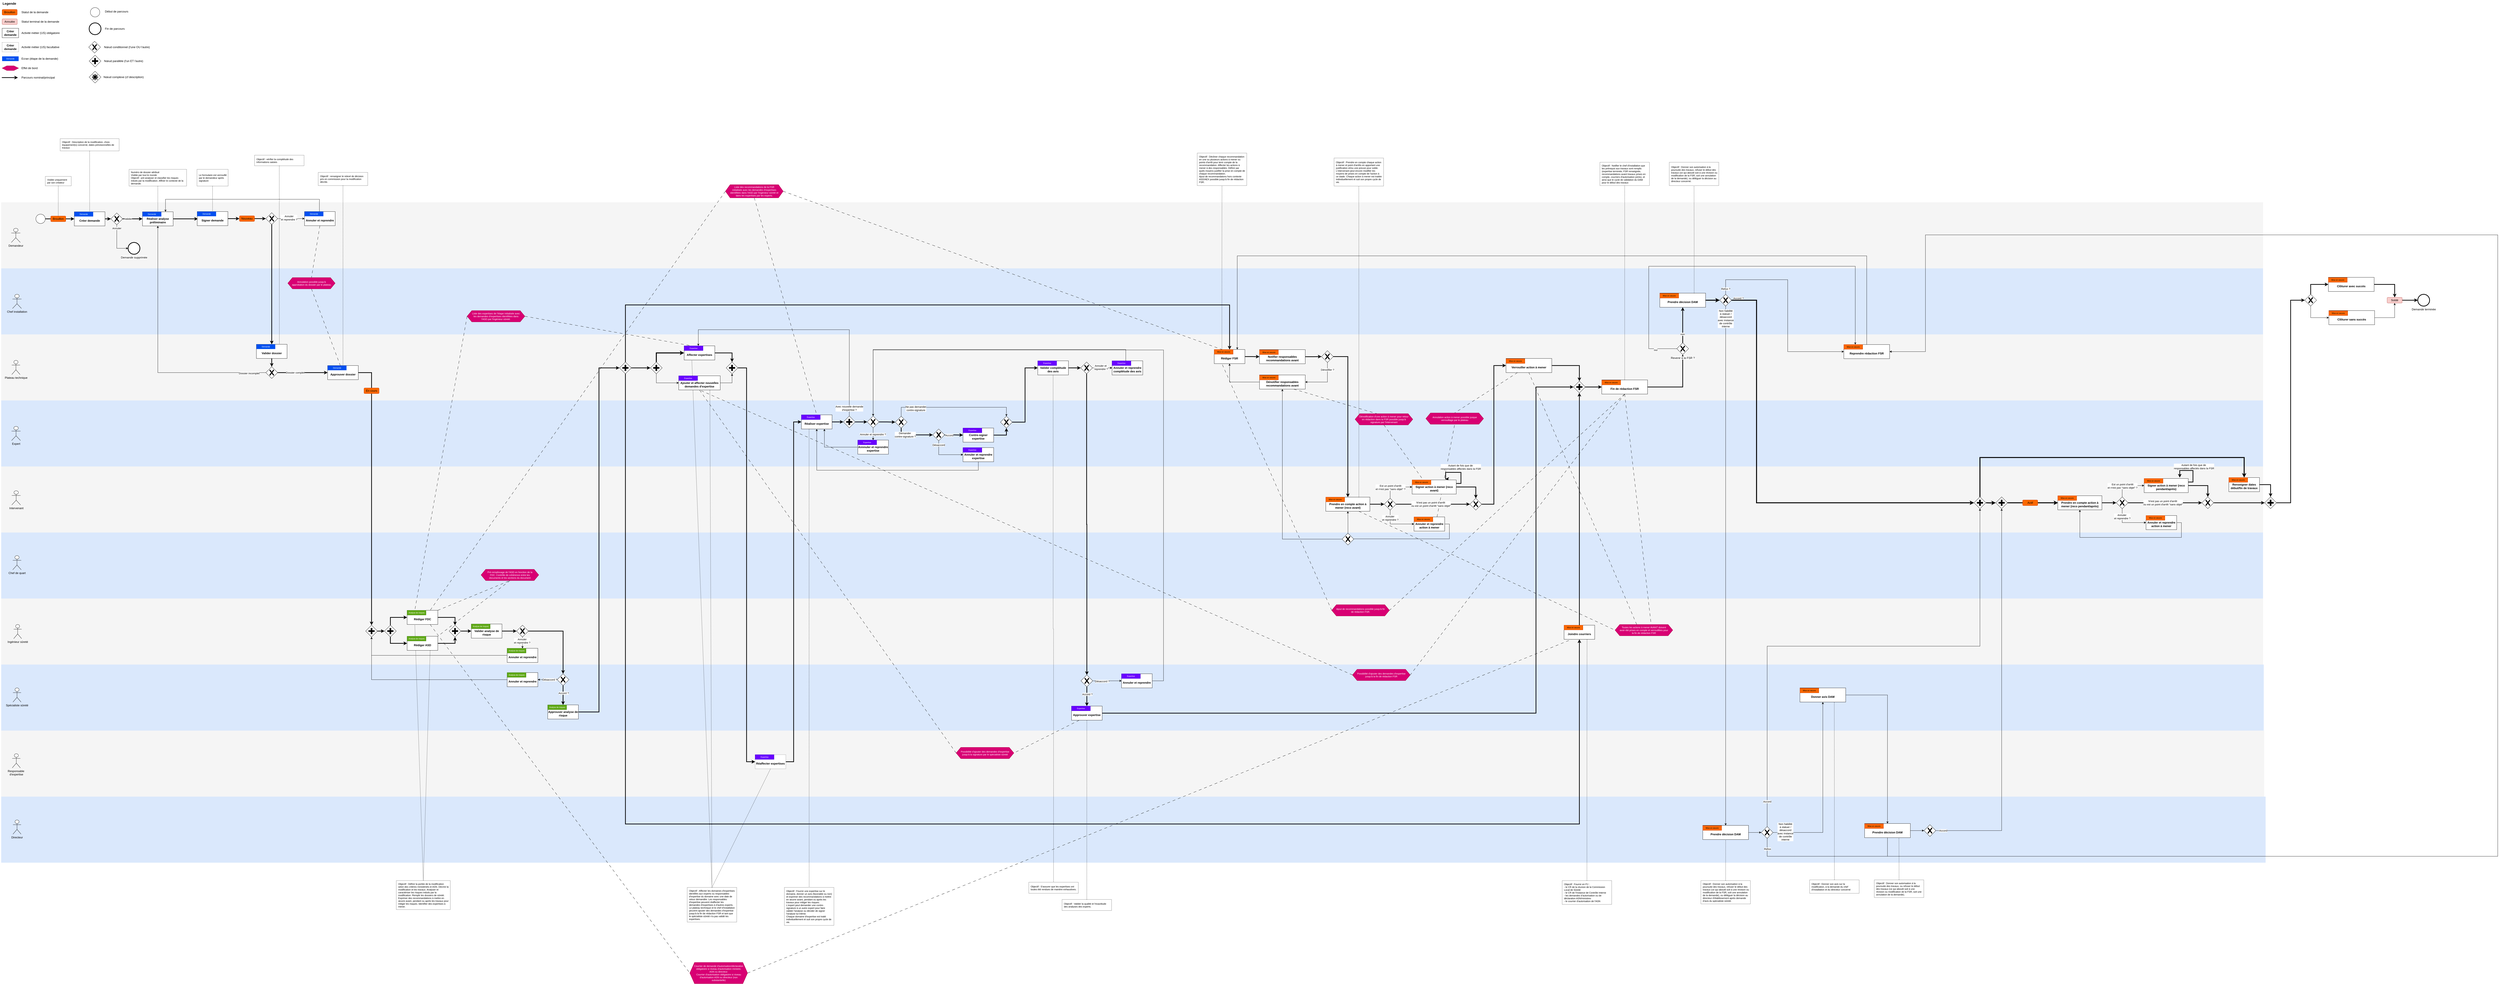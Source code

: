 <mxfile version="27.1.5">
  <diagram id="C5RBs43oDa-KdzZeNtuy" name="Page-1">
    <mxGraphModel dx="2228" dy="3179" grid="0" gridSize="10" guides="1" tooltips="1" connect="1" arrows="1" fold="1" page="1" pageScale="1" pageWidth="827" pageHeight="1169" math="0" shadow="0">
      <root>
        <mxCell id="WIyWlLk6GJQsqaUBKTNV-0" />
        <object label="Acteurs" id="ZmzfmCcFbRjJiwDWbrTt-176">
          <mxCell style="locked=1;" parent="WIyWlLk6GJQsqaUBKTNV-0" />
        </object>
        <mxCell id="1lUhwp9rCd7I6Q8NkBMH-54" value="" style="whiteSpace=wrap;html=1;shadow=0;strokeColor=none;fillColor=#dae8fc;" vertex="1" parent="ZmzfmCcFbRjJiwDWbrTt-176">
          <mxGeometry x="-200" y="760" width="9591" height="280" as="geometry" />
        </mxCell>
        <mxCell id="1lUhwp9rCd7I6Q8NkBMH-55" value="Spécialiste sûreté" style="shape=umlActor;verticalLabelPosition=bottom;verticalAlign=top;html=1;outlineConnect=0;" vertex="1" parent="ZmzfmCcFbRjJiwDWbrTt-176">
          <mxGeometry x="-150.0" y="859" width="34.329" height="60" as="geometry" />
        </mxCell>
        <mxCell id="1lUhwp9rCd7I6Q8NkBMH-82" value="" style="whiteSpace=wrap;html=1;shadow=0;strokeColor=none;fillColor=#f5f5f5;align=center;verticalAlign=middle;fontFamily=Helvetica;fontSize=12;fontColor=#333333;" vertex="1" parent="ZmzfmCcFbRjJiwDWbrTt-176">
          <mxGeometry x="-200" y="1040" width="9593" height="280" as="geometry" />
        </mxCell>
        <mxCell id="1lUhwp9rCd7I6Q8NkBMH-83" value="&lt;div&gt;Responsable&amp;nbsp;&lt;/div&gt;&lt;div&gt;d&#39;expertise&lt;/div&gt;" style="shape=umlActor;verticalLabelPosition=bottom;verticalAlign=top;html=1;outlineConnect=0;" vertex="1" parent="ZmzfmCcFbRjJiwDWbrTt-176">
          <mxGeometry x="-153.0" y="1138" width="34.329" height="60" as="geometry" />
        </mxCell>
        <mxCell id="ZmzfmCcFbRjJiwDWbrTt-184" value="" style="group" parent="ZmzfmCcFbRjJiwDWbrTt-176" vertex="1" connectable="0">
          <mxGeometry x="-200" y="-80" width="9588.0" height="280" as="geometry" />
        </mxCell>
        <mxCell id="ZmzfmCcFbRjJiwDWbrTt-185" value="" style="whiteSpace=wrap;html=1;shadow=0;strokeColor=none;fillColor=#f5f5f5;align=center;verticalAlign=middle;fontFamily=Helvetica;fontSize=12;fontColor=#333333;" parent="ZmzfmCcFbRjJiwDWbrTt-184" vertex="1">
          <mxGeometry width="9588.0" height="280" as="geometry" />
        </mxCell>
        <mxCell id="ZmzfmCcFbRjJiwDWbrTt-179" value="" style="whiteSpace=wrap;html=1;shadow=0;strokeColor=none;fillColor=#f5f5f5;align=center;verticalAlign=middle;fontFamily=Helvetica;fontSize=12;fontColor=#333333;" parent="ZmzfmCcFbRjJiwDWbrTt-176" vertex="1">
          <mxGeometry x="-200" y="480" width="9588.0" height="280" as="geometry" />
        </mxCell>
        <mxCell id="ZmzfmCcFbRjJiwDWbrTt-189" value="Ingénieur sûreté" style="shape=umlActor;verticalLabelPosition=bottom;verticalAlign=top;html=1;outlineConnect=0;" parent="ZmzfmCcFbRjJiwDWbrTt-176" vertex="1">
          <mxGeometry x="-147" y="590" width="33.66" height="60" as="geometry" />
        </mxCell>
        <mxCell id="ZmzfmCcFbRjJiwDWbrTt-182" value="" style="whiteSpace=wrap;html=1;shadow=0;strokeColor=none;fillColor=#dae8fc;" parent="ZmzfmCcFbRjJiwDWbrTt-176" vertex="1">
          <mxGeometry x="-200" y="200" width="9588.0" height="280" as="geometry" />
        </mxCell>
        <mxCell id="ZmzfmCcFbRjJiwDWbrTt-180" value="&lt;div&gt;Chef de quart&lt;/div&gt;" style="shape=umlActor;verticalLabelPosition=bottom;verticalAlign=top;html=1;outlineConnect=0;" parent="ZmzfmCcFbRjJiwDWbrTt-176" vertex="1">
          <mxGeometry x="-151" y="298" width="36" height="60" as="geometry" />
        </mxCell>
        <mxCell id="ZmzfmCcFbRjJiwDWbrTt-188" value="" style="whiteSpace=wrap;html=1;shadow=0;strokeColor=none;fillColor=#dae8fc;" parent="ZmzfmCcFbRjJiwDWbrTt-176" vertex="1">
          <mxGeometry x="-200" y="-360" width="9588.0" height="280" as="geometry" />
        </mxCell>
        <mxCell id="ZmzfmCcFbRjJiwDWbrTt-183" value="Intervenant" style="shape=umlActor;verticalLabelPosition=bottom;verticalAlign=top;html=1;outlineConnect=0;" parent="ZmzfmCcFbRjJiwDWbrTt-176" vertex="1">
          <mxGeometry x="-155" y="23" width="37.07" height="60" as="geometry" />
        </mxCell>
        <mxCell id="ZmzfmCcFbRjJiwDWbrTt-186" value="Expert" style="shape=umlActor;verticalLabelPosition=bottom;verticalAlign=top;html=1;outlineConnect=0;" parent="ZmzfmCcFbRjJiwDWbrTt-176" vertex="1">
          <mxGeometry x="-156" y="-250" width="38.07" height="60" as="geometry" />
        </mxCell>
        <mxCell id="ZmzfmCcFbRjJiwDWbrTt-197" value="" style="whiteSpace=wrap;html=1;shadow=0;strokeColor=none;fillColor=#f5f5f5;fontColor=#333333;" parent="ZmzfmCcFbRjJiwDWbrTt-176" vertex="1">
          <mxGeometry x="-200" y="-1200" width="9588.0" height="280" as="geometry" />
        </mxCell>
        <mxCell id="ZmzfmCcFbRjJiwDWbrTt-198" value="Demandeur" style="shape=umlActor;verticalLabelPosition=bottom;verticalAlign=top;html=1;outlineConnect=0;" parent="ZmzfmCcFbRjJiwDWbrTt-176" vertex="1">
          <mxGeometry x="-157" y="-1090" width="38.07" height="60" as="geometry" />
        </mxCell>
        <mxCell id="ZmzfmCcFbRjJiwDWbrTt-194" value="" style="whiteSpace=wrap;html=1;shadow=0;strokeColor=none;fillColor=#dae8fc;" parent="ZmzfmCcFbRjJiwDWbrTt-176" vertex="1">
          <mxGeometry x="-200" y="-920" width="9588.0" height="280" as="geometry" />
        </mxCell>
        <mxCell id="1lUhwp9rCd7I6Q8NkBMH-264" value="Chef installation" style="shape=umlActor;verticalLabelPosition=bottom;verticalAlign=top;html=1;outlineConnect=0;" vertex="1" parent="ZmzfmCcFbRjJiwDWbrTt-176">
          <mxGeometry x="-152" y="-810" width="38.07" height="60" as="geometry" />
        </mxCell>
        <mxCell id="ZmzfmCcFbRjJiwDWbrTt-191" value="" style="whiteSpace=wrap;html=1;shadow=0;strokeColor=none;fillColor=#f5f5f5;align=center;verticalAlign=middle;fontFamily=Helvetica;fontSize=12;fontColor=#333333;" parent="ZmzfmCcFbRjJiwDWbrTt-176" vertex="1">
          <mxGeometry x="-200" y="-640" width="9588.0" height="280" as="geometry" />
        </mxCell>
        <mxCell id="ZmzfmCcFbRjJiwDWbrTt-192" value="Plateau technique" style="shape=umlActor;verticalLabelPosition=bottom;verticalAlign=top;html=1;outlineConnect=0;" parent="ZmzfmCcFbRjJiwDWbrTt-176" vertex="1">
          <mxGeometry x="-155" y="-530" width="35.07" height="60" as="geometry" />
        </mxCell>
        <mxCell id="1lUhwp9rCd7I6Q8NkBMH-267" value="" style="whiteSpace=wrap;html=1;shadow=0;strokeColor=none;fillColor=#dae8fc;" vertex="1" parent="ZmzfmCcFbRjJiwDWbrTt-176">
          <mxGeometry x="-200" y="1320" width="9599" height="280" as="geometry" />
        </mxCell>
        <mxCell id="1lUhwp9rCd7I6Q8NkBMH-268" value="Directeur" style="shape=umlActor;verticalLabelPosition=bottom;verticalAlign=top;html=1;outlineConnect=0;" vertex="1" parent="ZmzfmCcFbRjJiwDWbrTt-176">
          <mxGeometry x="-150.0" y="1419" width="34.329" height="60" as="geometry" />
        </mxCell>
        <mxCell id="ZmzfmCcFbRjJiwDWbrTt-175" value="Diagramme" parent="WIyWlLk6GJQsqaUBKTNV-0" />
        <mxCell id="1lUhwp9rCd7I6Q8NkBMH-349" style="rounded=0;orthogonalLoop=1;jettySize=auto;html=1;dashed=1;dashPattern=12 12;endArrow=none;startFill=0;exitX=0.75;exitY=0;exitDx=0;exitDy=0;entryX=0.5;entryY=1;entryDx=0;entryDy=0;" edge="1" parent="ZmzfmCcFbRjJiwDWbrTt-175" source="1lUhwp9rCd7I6Q8NkBMH-191" target="1lUhwp9rCd7I6Q8NkBMH-344">
          <mxGeometry relative="1" as="geometry">
            <mxPoint x="6414" y="-195" as="sourcePoint" />
            <mxPoint x="6053" y="-24" as="targetPoint" />
          </mxGeometry>
        </mxCell>
        <mxCell id="1lUhwp9rCd7I6Q8NkBMH-312" style="rounded=0;orthogonalLoop=1;jettySize=auto;html=1;exitX=0.5;exitY=0;exitDx=0;exitDy=0;entryX=0.25;entryY=1;entryDx=0;entryDy=0;endArrow=none;startFill=0;dashed=1;strokeColor=default;align=center;verticalAlign=middle;fontFamily=Helvetica;fontSize=11;fontColor=default;labelBackgroundColor=default;" edge="1" parent="ZmzfmCcFbRjJiwDWbrTt-175" source="1lUhwp9rCd7I6Q8NkBMH-308" target="1lUhwp9rCd7I6Q8NkBMH-73">
          <mxGeometry relative="1" as="geometry">
            <mxPoint x="2004" y="1367" as="targetPoint" />
            <mxPoint x="1950" y="2453" as="sourcePoint" />
          </mxGeometry>
        </mxCell>
        <mxCell id="1lUhwp9rCd7I6Q8NkBMH-303" style="rounded=0;orthogonalLoop=1;jettySize=auto;html=1;exitX=0.5;exitY=0;exitDx=0;exitDy=0;endArrow=none;startFill=0;dashed=1;strokeColor=default;align=center;verticalAlign=middle;fontFamily=Helvetica;fontSize=11;fontColor=default;labelBackgroundColor=default;entryX=0.25;entryY=1;entryDx=0;entryDy=0;" edge="1" parent="ZmzfmCcFbRjJiwDWbrTt-175" source="1lUhwp9rCd7I6Q8NkBMH-302" target="1lUhwp9rCd7I6Q8NkBMH-26">
          <mxGeometry relative="1" as="geometry">
            <mxPoint x="1586" y="590" as="targetPoint" />
          </mxGeometry>
        </mxCell>
        <mxCell id="1lUhwp9rCd7I6Q8NkBMH-46" style="edgeStyle=orthogonalEdgeStyle;rounded=0;orthogonalLoop=1;jettySize=auto;html=1;exitX=0.5;exitY=1;exitDx=0;exitDy=0;entryX=0.5;entryY=0;entryDx=0;entryDy=0;dashed=1;endArrow=none;startFill=0;" edge="1" parent="ZmzfmCcFbRjJiwDWbrTt-175" source="1lUhwp9rCd7I6Q8NkBMH-45" target="1lUhwp9rCd7I6Q8NkBMH-7">
          <mxGeometry relative="1" as="geometry">
            <mxPoint x="1237.85" y="-1162" as="sourcePoint" />
            <mxPoint x="1238.85" y="-405" as="targetPoint" />
          </mxGeometry>
        </mxCell>
        <mxCell id="ZmzfmCcFbRjJiwDWbrTt-238" style="edgeStyle=orthogonalEdgeStyle;rounded=0;orthogonalLoop=1;jettySize=auto;html=1;exitX=0.5;exitY=1;exitDx=0;exitDy=0;exitPerimeter=0;entryX=0;entryY=0.5;entryDx=0;entryDy=0;entryPerimeter=0;strokeColor=default;" parent="ZmzfmCcFbRjJiwDWbrTt-175" source="ZmzfmCcFbRjJiwDWbrTt-234" edge="1">
          <mxGeometry relative="1" as="geometry">
            <Array as="points">
              <mxPoint x="2727.5" y="434" />
              <mxPoint x="2284.5" y="434" />
              <mxPoint x="2284.5" y="-41" />
            </Array>
            <mxPoint x="2365.5" y="-41" as="targetPoint" />
          </mxGeometry>
        </mxCell>
        <mxCell id="1lUhwp9rCd7I6Q8NkBMH-1" value="&lt;div&gt;&lt;br&gt;&lt;/div&gt;&lt;div&gt;Valider dossier&lt;/div&gt;" style="rounded=0;whiteSpace=wrap;html=1;fontFamily=Helvetica;fontSize=12;fontColor=#000000;align=center;fontStyle=1" vertex="1" parent="ZmzfmCcFbRjJiwDWbrTt-175">
          <mxGeometry x="881.85" y="-598" width="130" height="60" as="geometry" />
        </mxCell>
        <mxCell id="1lUhwp9rCd7I6Q8NkBMH-2" value="Demande" style="rounded=0;whiteSpace=wrap;html=1;fillColor=#0050ef;fontColor=#ffffff;strokeColor=none;fontSize=8;" vertex="1" parent="ZmzfmCcFbRjJiwDWbrTt-175">
          <mxGeometry x="881.85" y="-598" width="80" height="20" as="geometry" />
        </mxCell>
        <mxCell id="1lUhwp9rCd7I6Q8NkBMH-5" style="edgeStyle=orthogonalEdgeStyle;rounded=0;orthogonalLoop=1;jettySize=auto;html=1;exitX=0;exitY=0.5;exitDx=0;exitDy=0;exitPerimeter=0;entryX=0.5;entryY=1;entryDx=0;entryDy=0;" edge="1" parent="ZmzfmCcFbRjJiwDWbrTt-175" source="1lUhwp9rCd7I6Q8NkBMH-3" target="8jjc2kqJS15EgWJWvcIl-387">
          <mxGeometry relative="1" as="geometry" />
        </mxCell>
        <mxCell id="1lUhwp9rCd7I6Q8NkBMH-6" value="Dossier incomplet" style="edgeLabel;html=1;align=center;verticalAlign=middle;resizable=0;points=[];" vertex="1" connectable="0" parent="1lUhwp9rCd7I6Q8NkBMH-5">
          <mxGeometry x="-0.868" y="3" relative="1" as="geometry">
            <mxPoint as="offset" />
          </mxGeometry>
        </mxCell>
        <mxCell id="1lUhwp9rCd7I6Q8NkBMH-9" style="edgeStyle=orthogonalEdgeStyle;rounded=0;orthogonalLoop=1;jettySize=auto;html=1;exitX=1;exitY=0.5;exitDx=0;exitDy=0;exitPerimeter=0;entryX=0;entryY=0.5;entryDx=0;entryDy=0;strokeWidth=3;" edge="1" parent="ZmzfmCcFbRjJiwDWbrTt-175" source="1lUhwp9rCd7I6Q8NkBMH-3" target="1lUhwp9rCd7I6Q8NkBMH-7">
          <mxGeometry relative="1" as="geometry" />
        </mxCell>
        <mxCell id="1lUhwp9rCd7I6Q8NkBMH-10" value="Dossier complet" style="edgeLabel;html=1;align=center;verticalAlign=middle;resizable=0;points=[];" vertex="1" connectable="0" parent="1lUhwp9rCd7I6Q8NkBMH-9">
          <mxGeometry x="-0.186" y="-6" relative="1" as="geometry">
            <mxPoint x="-13" y="-6" as="offset" />
          </mxGeometry>
        </mxCell>
        <mxCell id="1lUhwp9rCd7I6Q8NkBMH-3" value="" style="points=[[0.25,0.25,0],[0.5,0,0],[0.75,0.25,0],[1,0.5,0],[0.75,0.75,0],[0.5,1,0],[0.25,0.75,0],[0,0.5,0]];shape=mxgraph.bpmn.gateway2;html=1;verticalLabelPosition=bottom;labelBackgroundColor=#ffffff;verticalAlign=top;align=center;perimeter=rhombusPerimeter;outlineConnect=0;outline=none;symbol=none;gwType=exclusive;" vertex="1" parent="ZmzfmCcFbRjJiwDWbrTt-175">
          <mxGeometry x="921.85" y="-503" width="50" height="50" as="geometry" />
        </mxCell>
        <mxCell id="1lUhwp9rCd7I6Q8NkBMH-4" style="edgeStyle=orthogonalEdgeStyle;rounded=0;orthogonalLoop=1;jettySize=auto;html=1;exitX=0.5;exitY=1;exitDx=0;exitDy=0;entryX=0.5;entryY=0;entryDx=0;entryDy=0;entryPerimeter=0;strokeWidth=3;" edge="1" parent="ZmzfmCcFbRjJiwDWbrTt-175" source="1lUhwp9rCd7I6Q8NkBMH-1" target="1lUhwp9rCd7I6Q8NkBMH-3">
          <mxGeometry relative="1" as="geometry" />
        </mxCell>
        <mxCell id="1lUhwp9rCd7I6Q8NkBMH-7" value="&lt;div&gt;&lt;br&gt;&lt;/div&gt;&lt;div&gt;Approuver dossier&lt;/div&gt;" style="rounded=0;whiteSpace=wrap;html=1;fontFamily=Helvetica;fontSize=12;fontColor=#000000;align=center;fontStyle=1" vertex="1" parent="ZmzfmCcFbRjJiwDWbrTt-175">
          <mxGeometry x="1183.85" y="-508" width="130" height="60" as="geometry" />
        </mxCell>
        <mxCell id="1lUhwp9rCd7I6Q8NkBMH-8" value="Demande" style="rounded=0;whiteSpace=wrap;html=1;fillColor=#0050ef;fontColor=#ffffff;strokeColor=none;fontSize=8;" vertex="1" parent="ZmzfmCcFbRjJiwDWbrTt-175">
          <mxGeometry x="1183.85" y="-508" width="80" height="20" as="geometry" />
        </mxCell>
        <mxCell id="1lUhwp9rCd7I6Q8NkBMH-12" value="Le formulaire est verrouillé par le demandeur après signature" style="text;html=1;align=left;verticalAlign=middle;whiteSpace=wrap;rounded=0;fontSize=10;strokeColor=default;dashed=1;dashPattern=1 1;glass=0;perimeterSpacing=0;labelPadding=0;spacing=8;" vertex="1" parent="ZmzfmCcFbRjJiwDWbrTt-175">
          <mxGeometry x="630" y="-1340" width="132" height="71" as="geometry" />
        </mxCell>
        <mxCell id="1lUhwp9rCd7I6Q8NkBMH-13" style="edgeStyle=orthogonalEdgeStyle;rounded=0;orthogonalLoop=1;jettySize=auto;html=1;exitX=0.5;exitY=1;exitDx=0;exitDy=0;entryX=0.5;entryY=0;entryDx=0;entryDy=0;dashed=1;endArrow=none;startFill=0;" edge="1" parent="ZmzfmCcFbRjJiwDWbrTt-175" source="1lUhwp9rCd7I6Q8NkBMH-12" target="3V38OUaqerDAB0xKx_UT-23">
          <mxGeometry relative="1" as="geometry">
            <mxPoint x="538" y="-1195" as="sourcePoint" />
            <mxPoint x="538" y="-1086" as="targetPoint" />
          </mxGeometry>
        </mxCell>
        <mxCell id="1lUhwp9rCd7I6Q8NkBMH-18" style="edgeStyle=orthogonalEdgeStyle;rounded=0;orthogonalLoop=1;jettySize=auto;html=1;exitX=0.5;exitY=0;exitDx=0;exitDy=0;entryX=0.75;entryY=0;entryDx=0;entryDy=0;" edge="1" parent="ZmzfmCcFbRjJiwDWbrTt-175" source="1lUhwp9rCd7I6Q8NkBMH-16" target="8jjc2kqJS15EgWJWvcIl-387">
          <mxGeometry relative="1" as="geometry">
            <Array as="points">
              <mxPoint x="1149" y="-1161" />
              <mxPoint x="1149" y="-1213" />
              <mxPoint x="497" y="-1213" />
            </Array>
          </mxGeometry>
        </mxCell>
        <mxCell id="1lUhwp9rCd7I6Q8NkBMH-24" style="rounded=0;orthogonalLoop=1;jettySize=auto;html=1;exitX=0.5;exitY=1;exitDx=0;exitDy=0;entryX=0.5;entryY=0;entryDx=0;entryDy=0;dashed=1;dashPattern=12 12;endArrow=none;startFill=0;" edge="1" parent="ZmzfmCcFbRjJiwDWbrTt-175" source="1lUhwp9rCd7I6Q8NkBMH-16" target="1lUhwp9rCd7I6Q8NkBMH-23">
          <mxGeometry relative="1" as="geometry" />
        </mxCell>
        <mxCell id="1lUhwp9rCd7I6Q8NkBMH-16" value="&lt;div&gt;&lt;br&gt;&lt;/div&gt;&lt;div&gt;Annuler et reprendre&lt;/div&gt;" style="rounded=0;whiteSpace=wrap;html=1;fontFamily=Helvetica;fontSize=12;fontColor=#000000;align=center;fontStyle=1" vertex="1" parent="ZmzfmCcFbRjJiwDWbrTt-175">
          <mxGeometry x="1085.85" y="-1161" width="130" height="60" as="geometry" />
        </mxCell>
        <mxCell id="1lUhwp9rCd7I6Q8NkBMH-17" value="Demande" style="rounded=0;whiteSpace=wrap;html=1;fillColor=#0050ef;fontColor=#ffffff;strokeColor=none;fontSize=8;" vertex="1" parent="ZmzfmCcFbRjJiwDWbrTt-175">
          <mxGeometry x="1085.85" y="-1161" width="80" height="20" as="geometry" />
        </mxCell>
        <mxCell id="1lUhwp9rCd7I6Q8NkBMH-21" style="edgeStyle=orthogonalEdgeStyle;rounded=0;orthogonalLoop=1;jettySize=auto;html=1;exitX=1;exitY=0.5;exitDx=0;exitDy=0;exitPerimeter=0;entryX=0;entryY=0.5;entryDx=0;entryDy=0;" edge="1" parent="ZmzfmCcFbRjJiwDWbrTt-175" source="1lUhwp9rCd7I6Q8NkBMH-19" target="1lUhwp9rCd7I6Q8NkBMH-16">
          <mxGeometry relative="1" as="geometry" />
        </mxCell>
        <mxCell id="1lUhwp9rCd7I6Q8NkBMH-22" value="&lt;div&gt;Annuler&lt;/div&gt;&lt;div&gt;et reprendre ?&lt;/div&gt;" style="edgeLabel;html=1;align=center;verticalAlign=middle;resizable=0;points=[];" vertex="1" connectable="0" parent="1lUhwp9rCd7I6Q8NkBMH-21">
          <mxGeometry x="-0.415" y="2" relative="1" as="geometry">
            <mxPoint x="14" y="-1" as="offset" />
          </mxGeometry>
        </mxCell>
        <mxCell id="1lUhwp9rCd7I6Q8NkBMH-23" value="Annulation possible jusqu&#39;à approbation du dossier par le plateau" style="shape=hexagon;perimeter=hexagonPerimeter2;whiteSpace=wrap;html=1;fixedSize=1;spacingLeft=16;spacingRight=16;fillColor=#d80073;fontColor=#ffffff;strokeColor=#A50040;fontSize=10;" vertex="1" parent="ZmzfmCcFbRjJiwDWbrTt-175">
          <mxGeometry x="1014.85" y="-881" width="201" height="48" as="geometry" />
        </mxCell>
        <mxCell id="1lUhwp9rCd7I6Q8NkBMH-25" style="rounded=0;orthogonalLoop=1;jettySize=auto;html=1;exitX=0.5;exitY=1;exitDx=0;exitDy=0;dashed=1;dashPattern=12 12;endArrow=none;startFill=0;" edge="1" parent="ZmzfmCcFbRjJiwDWbrTt-175" source="1lUhwp9rCd7I6Q8NkBMH-23" target="1lUhwp9rCd7I6Q8NkBMH-7">
          <mxGeometry relative="1" as="geometry">
            <mxPoint x="1375.85" y="-864" as="sourcePoint" />
            <mxPoint x="1483.85" y="-718" as="targetPoint" />
          </mxGeometry>
        </mxCell>
        <mxCell id="1lUhwp9rCd7I6Q8NkBMH-26" value="&lt;div&gt;&lt;br&gt;&lt;/div&gt;&lt;div&gt;Rédiger FDC&lt;/div&gt;" style="rounded=0;whiteSpace=wrap;html=1;fontFamily=Helvetica;fontSize=12;fontColor=#000000;align=center;fontStyle=1" vertex="1" parent="ZmzfmCcFbRjJiwDWbrTt-175">
          <mxGeometry x="1520.85" y="530" width="130" height="60" as="geometry" />
        </mxCell>
        <mxCell id="1lUhwp9rCd7I6Q8NkBMH-27" value="Analyse de risques" style="rounded=0;whiteSpace=wrap;html=1;fillColor=#60a917;fontColor=#ffffff;strokeColor=#2D7600;fontSize=8;" vertex="1" parent="ZmzfmCcFbRjJiwDWbrTt-175">
          <mxGeometry x="1520.85" y="530" width="80" height="20" as="geometry" />
        </mxCell>
        <mxCell id="1lUhwp9rCd7I6Q8NkBMH-28" value="&lt;div&gt;&lt;br&gt;&lt;/div&gt;&lt;div&gt;Rédiger ASD&lt;/div&gt;" style="rounded=0;whiteSpace=wrap;html=1;fontFamily=Helvetica;fontSize=12;fontColor=#000000;align=center;fontStyle=1" vertex="1" parent="ZmzfmCcFbRjJiwDWbrTt-175">
          <mxGeometry x="1520.85" y="640" width="130" height="60" as="geometry" />
        </mxCell>
        <mxCell id="1lUhwp9rCd7I6Q8NkBMH-29" value="Analyse de risques" style="rounded=0;whiteSpace=wrap;html=1;fillColor=#60a917;fontColor=#ffffff;strokeColor=#2D7600;fontSize=8;" vertex="1" parent="ZmzfmCcFbRjJiwDWbrTt-175">
          <mxGeometry x="1520.85" y="640" width="80" height="20" as="geometry" />
        </mxCell>
        <mxCell id="1lUhwp9rCd7I6Q8NkBMH-32" style="edgeStyle=orthogonalEdgeStyle;rounded=0;orthogonalLoop=1;jettySize=auto;html=1;exitX=0.5;exitY=0;exitDx=0;exitDy=0;exitPerimeter=0;entryX=0;entryY=0.5;entryDx=0;entryDy=0;strokeWidth=3;" edge="1" parent="ZmzfmCcFbRjJiwDWbrTt-175" source="1lUhwp9rCd7I6Q8NkBMH-30" target="1lUhwp9rCd7I6Q8NkBMH-26">
          <mxGeometry relative="1" as="geometry" />
        </mxCell>
        <mxCell id="1lUhwp9rCd7I6Q8NkBMH-33" style="edgeStyle=orthogonalEdgeStyle;rounded=0;orthogonalLoop=1;jettySize=auto;html=1;exitX=0.5;exitY=1;exitDx=0;exitDy=0;exitPerimeter=0;entryX=0;entryY=0.5;entryDx=0;entryDy=0;strokeWidth=3;" edge="1" parent="ZmzfmCcFbRjJiwDWbrTt-175" source="1lUhwp9rCd7I6Q8NkBMH-30" target="1lUhwp9rCd7I6Q8NkBMH-28">
          <mxGeometry relative="1" as="geometry" />
        </mxCell>
        <mxCell id="1lUhwp9rCd7I6Q8NkBMH-30" value="" style="points=[[0.25,0.25,0],[0.5,0,0],[0.75,0.25,0],[1,0.5,0],[0.75,0.75,0],[0.5,1,0],[0.25,0.75,0],[0,0.5,0]];shape=mxgraph.bpmn.gateway2;html=1;verticalLabelPosition=bottom;labelBackgroundColor=#ffffff;verticalAlign=top;align=center;perimeter=rhombusPerimeter;outlineConnect=0;outline=none;symbol=none;gwType=parallel;" vertex="1" parent="ZmzfmCcFbRjJiwDWbrTt-175">
          <mxGeometry x="1424.85" y="593" width="50" height="50" as="geometry" />
        </mxCell>
        <mxCell id="1lUhwp9rCd7I6Q8NkBMH-31" style="edgeStyle=orthogonalEdgeStyle;rounded=0;orthogonalLoop=1;jettySize=auto;html=1;exitX=1;exitY=0.5;exitDx=0;exitDy=0;entryX=0;entryY=0.5;entryDx=0;entryDy=0;entryPerimeter=0;strokeWidth=3;" edge="1" parent="ZmzfmCcFbRjJiwDWbrTt-175" source="1lUhwp9rCd7I6Q8NkBMH-300" target="1lUhwp9rCd7I6Q8NkBMH-30">
          <mxGeometry relative="1" as="geometry" />
        </mxCell>
        <mxCell id="1lUhwp9rCd7I6Q8NkBMH-34" style="rounded=0;orthogonalLoop=1;jettySize=auto;html=1;exitX=1;exitY=0;exitDx=0;exitDy=0;entryX=0.5;entryY=1;entryDx=0;entryDy=0;dashed=1;dashPattern=12 12;endArrow=none;startFill=0;" edge="1" parent="ZmzfmCcFbRjJiwDWbrTt-175" target="1lUhwp9rCd7I6Q8NkBMH-35" source="1lUhwp9rCd7I6Q8NkBMH-26">
          <mxGeometry relative="1" as="geometry">
            <mxPoint x="1653.85" y="185" as="sourcePoint" />
          </mxGeometry>
        </mxCell>
        <mxCell id="1lUhwp9rCd7I6Q8NkBMH-35" value="Pré-remplissage de l&#39;ASD en fonction de la FDC. Contrôle de cohérence entre les documents et les sections du document" style="shape=hexagon;perimeter=hexagonPerimeter2;whiteSpace=wrap;html=1;fixedSize=1;spacingLeft=16;spacingRight=16;fillColor=#d80073;fontColor=#ffffff;strokeColor=#A50040;fontSize=10;" vertex="1" parent="ZmzfmCcFbRjJiwDWbrTt-175">
          <mxGeometry x="1834" y="356" width="245" height="48" as="geometry" />
        </mxCell>
        <mxCell id="1lUhwp9rCd7I6Q8NkBMH-36" style="rounded=0;orthogonalLoop=1;jettySize=auto;html=1;exitX=0.5;exitY=1;exitDx=0;exitDy=0;dashed=1;dashPattern=12 12;endArrow=none;startFill=0;entryX=1;entryY=0;entryDx=0;entryDy=0;" edge="1" parent="ZmzfmCcFbRjJiwDWbrTt-175" source="1lUhwp9rCd7I6Q8NkBMH-35" target="1lUhwp9rCd7I6Q8NkBMH-28">
          <mxGeometry relative="1" as="geometry">
            <mxPoint x="1878.85" y="422" as="sourcePoint" />
            <mxPoint x="1707.85" y="778" as="targetPoint" />
          </mxGeometry>
        </mxCell>
        <mxCell id="1lUhwp9rCd7I6Q8NkBMH-42" style="edgeStyle=orthogonalEdgeStyle;rounded=0;orthogonalLoop=1;jettySize=auto;html=1;exitX=1;exitY=0.5;exitDx=0;exitDy=0;exitPerimeter=0;strokeWidth=3;" edge="1" parent="ZmzfmCcFbRjJiwDWbrTt-175" source="1lUhwp9rCd7I6Q8NkBMH-37" target="1lUhwp9rCd7I6Q8NkBMH-40">
          <mxGeometry relative="1" as="geometry" />
        </mxCell>
        <mxCell id="1lUhwp9rCd7I6Q8NkBMH-37" value="" style="points=[[0.25,0.25,0],[0.5,0,0],[0.75,0.25,0],[1,0.5,0],[0.75,0.75,0],[0.5,1,0],[0.25,0.75,0],[0,0.5,0]];shape=mxgraph.bpmn.gateway2;html=1;verticalLabelPosition=bottom;labelBackgroundColor=#ffffff;verticalAlign=top;align=center;perimeter=rhombusPerimeter;outlineConnect=0;outline=none;symbol=none;gwType=parallel;" vertex="1" parent="ZmzfmCcFbRjJiwDWbrTt-175">
          <mxGeometry x="1698.85" y="593" width="50" height="50" as="geometry" />
        </mxCell>
        <mxCell id="1lUhwp9rCd7I6Q8NkBMH-38" style="edgeStyle=orthogonalEdgeStyle;rounded=0;orthogonalLoop=1;jettySize=auto;html=1;exitX=1;exitY=0.5;exitDx=0;exitDy=0;entryX=0.5;entryY=0;entryDx=0;entryDy=0;entryPerimeter=0;strokeWidth=3;" edge="1" parent="ZmzfmCcFbRjJiwDWbrTt-175" source="1lUhwp9rCd7I6Q8NkBMH-26" target="1lUhwp9rCd7I6Q8NkBMH-37">
          <mxGeometry relative="1" as="geometry" />
        </mxCell>
        <mxCell id="1lUhwp9rCd7I6Q8NkBMH-39" style="edgeStyle=orthogonalEdgeStyle;rounded=0;orthogonalLoop=1;jettySize=auto;html=1;exitX=1;exitY=0.5;exitDx=0;exitDy=0;entryX=0.5;entryY=1;entryDx=0;entryDy=0;entryPerimeter=0;strokeWidth=3;" edge="1" parent="ZmzfmCcFbRjJiwDWbrTt-175" source="1lUhwp9rCd7I6Q8NkBMH-28" target="1lUhwp9rCd7I6Q8NkBMH-37">
          <mxGeometry relative="1" as="geometry" />
        </mxCell>
        <mxCell id="1lUhwp9rCd7I6Q8NkBMH-40" value="&lt;div&gt;&lt;br&gt;&lt;/div&gt;&lt;div&gt;Valider analyse de risque&lt;/div&gt;" style="rounded=0;whiteSpace=wrap;html=1;fontFamily=Helvetica;fontSize=12;fontColor=#000000;align=center;fontStyle=1" vertex="1" parent="ZmzfmCcFbRjJiwDWbrTt-175">
          <mxGeometry x="1792.85" y="588" width="130" height="60" as="geometry" />
        </mxCell>
        <mxCell id="1lUhwp9rCd7I6Q8NkBMH-41" value="Analyse de risques" style="rounded=0;whiteSpace=wrap;html=1;fillColor=#60a917;fontColor=#ffffff;strokeColor=#2D7600;fontSize=8;" vertex="1" parent="ZmzfmCcFbRjJiwDWbrTt-175">
          <mxGeometry x="1792.85" y="588" width="80" height="20" as="geometry" />
        </mxCell>
        <mxCell id="1lUhwp9rCd7I6Q8NkBMH-43" value="Objectif : vérifier la complétude des informations saisies" style="text;html=1;align=left;verticalAlign=middle;whiteSpace=wrap;rounded=0;fontSize=10;strokeColor=default;dashed=1;dashPattern=1 1;glass=0;perimeterSpacing=0;labelPadding=0;spacing=8;" vertex="1" parent="ZmzfmCcFbRjJiwDWbrTt-175">
          <mxGeometry x="873.85" y="-1400" width="210" height="45" as="geometry" />
        </mxCell>
        <mxCell id="1lUhwp9rCd7I6Q8NkBMH-44" style="edgeStyle=orthogonalEdgeStyle;rounded=0;orthogonalLoop=1;jettySize=auto;html=1;exitX=0.5;exitY=1;exitDx=0;exitDy=0;entryX=0.75;entryY=0;entryDx=0;entryDy=0;dashed=1;endArrow=none;startFill=0;" edge="1" parent="ZmzfmCcFbRjJiwDWbrTt-175" source="1lUhwp9rCd7I6Q8NkBMH-43" target="1lUhwp9rCd7I6Q8NkBMH-1">
          <mxGeometry relative="1" as="geometry">
            <mxPoint x="785.85" y="-1281" as="sourcePoint" />
            <mxPoint x="943.85" y="-1247" as="targetPoint" />
          </mxGeometry>
        </mxCell>
        <mxCell id="1lUhwp9rCd7I6Q8NkBMH-45" value="Objectif : renseigner le relevé de décision pris en commission pour la modification décrite." style="text;html=1;align=left;verticalAlign=middle;whiteSpace=wrap;rounded=0;fontSize=10;strokeColor=default;dashed=1;dashPattern=1 1;glass=0;perimeterSpacing=0;labelPadding=0;spacing=8;" vertex="1" parent="ZmzfmCcFbRjJiwDWbrTt-175">
          <mxGeometry x="1143.85" y="-1327" width="210" height="56" as="geometry" />
        </mxCell>
        <mxCell id="1lUhwp9rCd7I6Q8NkBMH-53" style="edgeStyle=orthogonalEdgeStyle;rounded=0;orthogonalLoop=1;jettySize=auto;html=1;exitX=0;exitY=0.5;exitDx=0;exitDy=0;entryX=0.5;entryY=1;entryDx=0;entryDy=0;entryPerimeter=0;" edge="1" parent="ZmzfmCcFbRjJiwDWbrTt-175" source="1lUhwp9rCd7I6Q8NkBMH-47" target="1lUhwp9rCd7I6Q8NkBMH-300">
          <mxGeometry relative="1" as="geometry" />
        </mxCell>
        <mxCell id="1lUhwp9rCd7I6Q8NkBMH-47" value="&lt;div&gt;&lt;br&gt;&lt;/div&gt;&lt;div&gt;Annuler et reprendre&lt;/div&gt;" style="rounded=0;whiteSpace=wrap;html=1;fontFamily=Helvetica;fontSize=12;fontColor=#000000;align=center;fontStyle=1" vertex="1" parent="ZmzfmCcFbRjJiwDWbrTt-175">
          <mxGeometry x="1944.85" y="691" width="130" height="60" as="geometry" />
        </mxCell>
        <mxCell id="1lUhwp9rCd7I6Q8NkBMH-48" value="Analyse de risques" style="rounded=0;whiteSpace=wrap;html=1;fillColor=#60a917;fontColor=#ffffff;strokeColor=#2D7600;fontSize=8;" vertex="1" parent="ZmzfmCcFbRjJiwDWbrTt-175">
          <mxGeometry x="1944.85" y="691" width="80" height="20" as="geometry" />
        </mxCell>
        <mxCell id="1lUhwp9rCd7I6Q8NkBMH-49" style="edgeStyle=orthogonalEdgeStyle;rounded=0;orthogonalLoop=1;jettySize=auto;html=1;exitX=0.5;exitY=1;exitDx=0;exitDy=0;exitPerimeter=0;entryX=0.5;entryY=0;entryDx=0;entryDy=0;" edge="1" parent="ZmzfmCcFbRjJiwDWbrTt-175" source="1lUhwp9rCd7I6Q8NkBMH-51" target="1lUhwp9rCd7I6Q8NkBMH-47">
          <mxGeometry relative="1" as="geometry" />
        </mxCell>
        <mxCell id="1lUhwp9rCd7I6Q8NkBMH-50" value="&lt;div&gt;Annuler&lt;/div&gt;&lt;div&gt;et reprendre ?&lt;/div&gt;" style="edgeLabel;html=1;align=center;verticalAlign=middle;resizable=0;points=[];" vertex="1" connectable="0" parent="1lUhwp9rCd7I6Q8NkBMH-49">
          <mxGeometry x="-0.415" y="2" relative="1" as="geometry">
            <mxPoint x="-4" y="3" as="offset" />
          </mxGeometry>
        </mxCell>
        <mxCell id="1lUhwp9rCd7I6Q8NkBMH-58" style="edgeStyle=orthogonalEdgeStyle;rounded=0;orthogonalLoop=1;jettySize=auto;html=1;exitX=0.5;exitY=1;exitDx=0;exitDy=0;exitPerimeter=0;strokeWidth=3;" edge="1" parent="ZmzfmCcFbRjJiwDWbrTt-175" source="1lUhwp9rCd7I6Q8NkBMH-59" target="1lUhwp9rCd7I6Q8NkBMH-56">
          <mxGeometry relative="1" as="geometry" />
        </mxCell>
        <mxCell id="1lUhwp9rCd7I6Q8NkBMH-61" value="Accord ?" style="edgeLabel;html=1;align=center;verticalAlign=middle;resizable=0;points=[];" vertex="1" connectable="0" parent="1lUhwp9rCd7I6Q8NkBMH-58">
          <mxGeometry x="-0.232" y="2" relative="1" as="geometry">
            <mxPoint as="offset" />
          </mxGeometry>
        </mxCell>
        <mxCell id="1lUhwp9rCd7I6Q8NkBMH-51" value="" style="points=[[0.25,0.25,0],[0.5,0,0],[0.75,0.25,0],[1,0.5,0],[0.75,0.75,0],[0.5,1,0],[0.25,0.75,0],[0,0.5,0]];shape=mxgraph.bpmn.gateway2;html=1;verticalLabelPosition=bottom;labelBackgroundColor=#ffffff;verticalAlign=top;align=center;perimeter=rhombusPerimeter;outlineConnect=0;outline=none;symbol=none;gwType=exclusive;" vertex="1" parent="ZmzfmCcFbRjJiwDWbrTt-175">
          <mxGeometry x="1984.85" y="593" width="50" height="50" as="geometry" />
        </mxCell>
        <mxCell id="1lUhwp9rCd7I6Q8NkBMH-52" style="edgeStyle=orthogonalEdgeStyle;rounded=0;orthogonalLoop=1;jettySize=auto;html=1;exitX=1;exitY=0.5;exitDx=0;exitDy=0;entryX=0;entryY=0.5;entryDx=0;entryDy=0;entryPerimeter=0;strokeWidth=3;" edge="1" parent="ZmzfmCcFbRjJiwDWbrTt-175" source="1lUhwp9rCd7I6Q8NkBMH-40" target="1lUhwp9rCd7I6Q8NkBMH-51">
          <mxGeometry relative="1" as="geometry" />
        </mxCell>
        <mxCell id="1lUhwp9rCd7I6Q8NkBMH-75" style="edgeStyle=orthogonalEdgeStyle;rounded=0;orthogonalLoop=1;jettySize=auto;html=1;exitX=1;exitY=0.5;exitDx=0;exitDy=0;entryX=0;entryY=0.5;entryDx=0;entryDy=0;strokeWidth=3;entryPerimeter=0;" edge="1" parent="ZmzfmCcFbRjJiwDWbrTt-175" source="1lUhwp9rCd7I6Q8NkBMH-155" target="1lUhwp9rCd7I6Q8NkBMH-78">
          <mxGeometry relative="1" as="geometry" />
        </mxCell>
        <mxCell id="1lUhwp9rCd7I6Q8NkBMH-56" value="&lt;div&gt;&lt;br&gt;&lt;/div&gt;&lt;div&gt;Approuver analyse de risque&lt;/div&gt;" style="rounded=0;whiteSpace=wrap;html=1;fontFamily=Helvetica;fontSize=12;fontColor=#000000;align=center;fontStyle=1" vertex="1" parent="ZmzfmCcFbRjJiwDWbrTt-175">
          <mxGeometry x="2116.85" y="931" width="130" height="60" as="geometry" />
        </mxCell>
        <mxCell id="1lUhwp9rCd7I6Q8NkBMH-57" value="Analyse de risques" style="rounded=0;whiteSpace=wrap;html=1;fillColor=#60a917;fontColor=#ffffff;strokeColor=#2D7600;fontSize=8;" vertex="1" parent="ZmzfmCcFbRjJiwDWbrTt-175">
          <mxGeometry x="2116.85" y="931" width="80" height="20" as="geometry" />
        </mxCell>
        <mxCell id="1lUhwp9rCd7I6Q8NkBMH-60" value="" style="edgeStyle=orthogonalEdgeStyle;rounded=0;orthogonalLoop=1;jettySize=auto;html=1;exitX=1;exitY=0.5;exitDx=0;exitDy=0;exitPerimeter=0;strokeWidth=3;" edge="1" parent="ZmzfmCcFbRjJiwDWbrTt-175" source="1lUhwp9rCd7I6Q8NkBMH-51" target="1lUhwp9rCd7I6Q8NkBMH-59">
          <mxGeometry relative="1" as="geometry">
            <mxPoint x="2034.85" y="618" as="sourcePoint" />
            <mxPoint x="2182.85" y="863" as="targetPoint" />
          </mxGeometry>
        </mxCell>
        <mxCell id="1lUhwp9rCd7I6Q8NkBMH-64" style="edgeStyle=orthogonalEdgeStyle;rounded=0;orthogonalLoop=1;jettySize=auto;html=1;exitX=0;exitY=0.5;exitDx=0;exitDy=0;exitPerimeter=0;entryX=1;entryY=0.5;entryDx=0;entryDy=0;" edge="1" parent="ZmzfmCcFbRjJiwDWbrTt-175" source="1lUhwp9rCd7I6Q8NkBMH-59" target="1lUhwp9rCd7I6Q8NkBMH-62">
          <mxGeometry relative="1" as="geometry" />
        </mxCell>
        <mxCell id="1lUhwp9rCd7I6Q8NkBMH-65" value="Désaccord ?" style="edgeLabel;html=1;align=center;verticalAlign=middle;resizable=0;points=[];" vertex="1" connectable="0" parent="1lUhwp9rCd7I6Q8NkBMH-64">
          <mxGeometry x="0.052" y="-1" relative="1" as="geometry">
            <mxPoint x="11" y="1" as="offset" />
          </mxGeometry>
        </mxCell>
        <mxCell id="1lUhwp9rCd7I6Q8NkBMH-59" value="" style="points=[[0.25,0.25,0],[0.5,0,0],[0.75,0.25,0],[1,0.5,0],[0.75,0.75,0],[0.5,1,0],[0.25,0.75,0],[0,0.5,0]];shape=mxgraph.bpmn.gateway2;html=1;verticalLabelPosition=bottom;labelBackgroundColor=#ffffff;verticalAlign=top;align=center;perimeter=rhombusPerimeter;outlineConnect=0;outline=none;symbol=none;gwType=exclusive;" vertex="1" parent="ZmzfmCcFbRjJiwDWbrTt-175">
          <mxGeometry x="2156.85" y="799" width="50" height="50" as="geometry" />
        </mxCell>
        <mxCell id="1lUhwp9rCd7I6Q8NkBMH-66" style="edgeStyle=orthogonalEdgeStyle;rounded=0;orthogonalLoop=1;jettySize=auto;html=1;exitX=0;exitY=0.5;exitDx=0;exitDy=0;entryX=0.5;entryY=1;entryDx=0;entryDy=0;entryPerimeter=0;" edge="1" parent="ZmzfmCcFbRjJiwDWbrTt-175" source="1lUhwp9rCd7I6Q8NkBMH-62" target="1lUhwp9rCd7I6Q8NkBMH-300">
          <mxGeometry relative="1" as="geometry">
            <mxPoint x="1513.909" y="760.471" as="targetPoint" />
          </mxGeometry>
        </mxCell>
        <mxCell id="1lUhwp9rCd7I6Q8NkBMH-62" value="&lt;div&gt;&lt;br&gt;&lt;/div&gt;&lt;div&gt;Annuler et reprendre&lt;/div&gt;" style="rounded=0;whiteSpace=wrap;html=1;fontFamily=Helvetica;fontSize=12;fontColor=#000000;align=center;fontStyle=1" vertex="1" parent="ZmzfmCcFbRjJiwDWbrTt-175">
          <mxGeometry x="1944.85" y="794" width="130" height="60" as="geometry" />
        </mxCell>
        <mxCell id="1lUhwp9rCd7I6Q8NkBMH-63" value="Analyse de risques" style="rounded=0;whiteSpace=wrap;html=1;fillColor=#60a917;fontColor=#ffffff;strokeColor=#2D7600;fontSize=8;" vertex="1" parent="ZmzfmCcFbRjJiwDWbrTt-175">
          <mxGeometry x="1944.85" y="794" width="80" height="20" as="geometry" />
        </mxCell>
        <mxCell id="1lUhwp9rCd7I6Q8NkBMH-86" style="edgeStyle=orthogonalEdgeStyle;rounded=0;orthogonalLoop=1;jettySize=auto;html=1;exitX=1;exitY=0.5;exitDx=0;exitDy=0;entryX=0;entryY=0.5;entryDx=0;entryDy=0;strokeWidth=3;exitPerimeter=0;" edge="1" parent="ZmzfmCcFbRjJiwDWbrTt-175" source="1lUhwp9rCd7I6Q8NkBMH-87" target="1lUhwp9rCd7I6Q8NkBMH-84">
          <mxGeometry relative="1" as="geometry" />
        </mxCell>
        <mxCell id="1lUhwp9rCd7I6Q8NkBMH-73" value="&lt;br&gt;&lt;div&gt;Affecter expertises&lt;/div&gt;" style="rounded=0;whiteSpace=wrap;html=1;fontFamily=Helvetica;fontSize=12;fontColor=#000000;align=center;fontStyle=1" vertex="1" parent="ZmzfmCcFbRjJiwDWbrTt-175">
          <mxGeometry x="2695.15" y="-591.5" width="130" height="60" as="geometry" />
        </mxCell>
        <mxCell id="1lUhwp9rCd7I6Q8NkBMH-74" value="Expertise" style="rounded=0;whiteSpace=wrap;html=1;fillColor=#6a00ff;fontColor=#ffffff;strokeColor=#3700CC;fontSize=8;" vertex="1" parent="ZmzfmCcFbRjJiwDWbrTt-175">
          <mxGeometry x="2695.15" y="-591.5" width="80" height="20" as="geometry" />
        </mxCell>
        <mxCell id="1lUhwp9rCd7I6Q8NkBMH-76" value="&lt;div&gt;&lt;br&gt;&lt;/div&gt;&lt;div&gt;Ajouter et affecter nouvelles demandes d&#39;expertise&lt;/div&gt;" style="rounded=0;whiteSpace=wrap;html=1;fontFamily=Helvetica;fontSize=12;fontColor=#000000;align=center;fontStyle=1" vertex="1" parent="ZmzfmCcFbRjJiwDWbrTt-175">
          <mxGeometry x="2672.15" y="-464.5" width="176" height="60" as="geometry" />
        </mxCell>
        <mxCell id="1lUhwp9rCd7I6Q8NkBMH-77" value="Expertise" style="rounded=0;whiteSpace=wrap;html=1;fillColor=#6a00ff;fontColor=#ffffff;strokeColor=#3700CC;fontSize=8;" vertex="1" parent="ZmzfmCcFbRjJiwDWbrTt-175">
          <mxGeometry x="2672.15" y="-464.5" width="80" height="20" as="geometry" />
        </mxCell>
        <mxCell id="1lUhwp9rCd7I6Q8NkBMH-79" style="edgeStyle=orthogonalEdgeStyle;rounded=0;orthogonalLoop=1;jettySize=auto;html=1;exitX=0.5;exitY=0;exitDx=0;exitDy=0;exitPerimeter=0;entryX=0;entryY=0.5;entryDx=0;entryDy=0;strokeWidth=4;" edge="1" parent="ZmzfmCcFbRjJiwDWbrTt-175" source="1lUhwp9rCd7I6Q8NkBMH-78" target="1lUhwp9rCd7I6Q8NkBMH-73">
          <mxGeometry relative="1" as="geometry" />
        </mxCell>
        <mxCell id="1lUhwp9rCd7I6Q8NkBMH-80" style="edgeStyle=orthogonalEdgeStyle;rounded=0;orthogonalLoop=1;jettySize=auto;html=1;exitX=0.5;exitY=1;exitDx=0;exitDy=0;exitPerimeter=0;entryX=0;entryY=0.5;entryDx=0;entryDy=0;" edge="1" parent="ZmzfmCcFbRjJiwDWbrTt-175" source="1lUhwp9rCd7I6Q8NkBMH-78" target="1lUhwp9rCd7I6Q8NkBMH-76">
          <mxGeometry relative="1" as="geometry" />
        </mxCell>
        <mxCell id="1lUhwp9rCd7I6Q8NkBMH-78" value="" style="points=[[0.25,0.25,0],[0.5,0,0],[0.75,0.25,0],[1,0.5,0],[0.75,0.75,0],[0.5,1,0],[0.25,0.75,0],[0,0.5,0]];shape=mxgraph.bpmn.gateway2;html=1;verticalLabelPosition=bottom;labelBackgroundColor=#ffffff;verticalAlign=top;align=center;perimeter=rhombusPerimeter;outlineConnect=0;outline=none;symbol=none;gwType=parallel;" vertex="1" parent="ZmzfmCcFbRjJiwDWbrTt-175">
          <mxGeometry x="2552.15" y="-523" width="50" height="50" as="geometry" />
        </mxCell>
        <mxCell id="1lUhwp9rCd7I6Q8NkBMH-92" style="edgeStyle=orthogonalEdgeStyle;rounded=0;orthogonalLoop=1;jettySize=auto;html=1;exitX=1;exitY=0.5;exitDx=0;exitDy=0;entryX=0;entryY=0.5;entryDx=0;entryDy=0;strokeWidth=3;" edge="1" parent="ZmzfmCcFbRjJiwDWbrTt-175" source="1lUhwp9rCd7I6Q8NkBMH-84" target="1lUhwp9rCd7I6Q8NkBMH-90">
          <mxGeometry relative="1" as="geometry">
            <mxPoint x="3171.15" y="319.667" as="targetPoint" />
          </mxGeometry>
        </mxCell>
        <mxCell id="1lUhwp9rCd7I6Q8NkBMH-84" value="&lt;br&gt;&lt;div&gt;Réaffecter expertises&lt;/div&gt;" style="rounded=0;whiteSpace=wrap;html=1;fontFamily=Helvetica;fontSize=12;fontColor=#000000;align=center;fontStyle=1;dashed=1;dashPattern=1 2;strokeColor=default;verticalAlign=middle;fillColor=default;" vertex="1" parent="ZmzfmCcFbRjJiwDWbrTt-175">
          <mxGeometry x="2996.15" y="1142" width="130" height="60" as="geometry" />
        </mxCell>
        <mxCell id="1lUhwp9rCd7I6Q8NkBMH-85" value="Expertise" style="rounded=0;whiteSpace=wrap;html=1;fillColor=#6a00ff;fontColor=#ffffff;strokeColor=#3700CC;fontSize=8;" vertex="1" parent="ZmzfmCcFbRjJiwDWbrTt-175">
          <mxGeometry x="2996.15" y="1142" width="80" height="20" as="geometry" />
        </mxCell>
        <mxCell id="1lUhwp9rCd7I6Q8NkBMH-87" value="" style="points=[[0.25,0.25,0],[0.5,0,0],[0.75,0.25,0],[1,0.5,0],[0.75,0.75,0],[0.5,1,0],[0.25,0.75,0],[0,0.5,0]];shape=mxgraph.bpmn.gateway2;html=1;verticalLabelPosition=bottom;labelBackgroundColor=#ffffff;verticalAlign=top;align=center;perimeter=rhombusPerimeter;outlineConnect=0;outline=none;symbol=none;gwType=parallel;" vertex="1" parent="ZmzfmCcFbRjJiwDWbrTt-175">
          <mxGeometry x="2873.15" y="-523" width="50" height="50" as="geometry" />
        </mxCell>
        <mxCell id="1lUhwp9rCd7I6Q8NkBMH-88" style="edgeStyle=orthogonalEdgeStyle;rounded=0;orthogonalLoop=1;jettySize=auto;html=1;exitX=1;exitY=0.5;exitDx=0;exitDy=0;entryX=0.5;entryY=0;entryDx=0;entryDy=0;entryPerimeter=0;strokeWidth=3;" edge="1" parent="ZmzfmCcFbRjJiwDWbrTt-175" source="1lUhwp9rCd7I6Q8NkBMH-73" target="1lUhwp9rCd7I6Q8NkBMH-87">
          <mxGeometry relative="1" as="geometry" />
        </mxCell>
        <mxCell id="1lUhwp9rCd7I6Q8NkBMH-89" style="edgeStyle=orthogonalEdgeStyle;rounded=0;orthogonalLoop=1;jettySize=auto;html=1;exitX=1;exitY=0.5;exitDx=0;exitDy=0;entryX=0.5;entryY=1;entryDx=0;entryDy=0;entryPerimeter=0;" edge="1" parent="ZmzfmCcFbRjJiwDWbrTt-175" source="1lUhwp9rCd7I6Q8NkBMH-76" target="1lUhwp9rCd7I6Q8NkBMH-87">
          <mxGeometry relative="1" as="geometry" />
        </mxCell>
        <mxCell id="1lUhwp9rCd7I6Q8NkBMH-90" value="&lt;br&gt;&lt;div&gt;Réaliser expertise&lt;/div&gt;" style="rounded=0;whiteSpace=wrap;html=1;fontFamily=Helvetica;fontSize=12;fontColor=#000000;align=center;fontStyle=1;strokeColor=default;verticalAlign=middle;fillColor=default;" vertex="1" parent="ZmzfmCcFbRjJiwDWbrTt-175">
          <mxGeometry x="3192.15" y="-298.93" width="130" height="60" as="geometry" />
        </mxCell>
        <mxCell id="1lUhwp9rCd7I6Q8NkBMH-91" value="Expertise" style="rounded=0;whiteSpace=wrap;html=1;fillColor=#6a00ff;fontColor=#ffffff;strokeColor=#3700CC;fontSize=8;" vertex="1" parent="ZmzfmCcFbRjJiwDWbrTt-175">
          <mxGeometry x="3192.15" y="-298.93" width="80" height="20" as="geometry" />
        </mxCell>
        <mxCell id="1lUhwp9rCd7I6Q8NkBMH-98" value="Accord" style="edgeStyle=orthogonalEdgeStyle;rounded=0;orthogonalLoop=1;jettySize=auto;html=1;exitX=1;exitY=0.5;exitDx=0;exitDy=0;exitPerimeter=0;entryX=0;entryY=0.5;entryDx=0;entryDy=0;strokeWidth=3;" edge="1" parent="ZmzfmCcFbRjJiwDWbrTt-175" source="1lUhwp9rCd7I6Q8NkBMH-112" target="1lUhwp9rCd7I6Q8NkBMH-96">
          <mxGeometry x="-0.493" y="-2" relative="1" as="geometry">
            <mxPoint as="offset" />
          </mxGeometry>
        </mxCell>
        <mxCell id="1lUhwp9rCd7I6Q8NkBMH-93" value="" style="points=[[0.25,0.25,0],[0.5,0,0],[0.75,0.25,0],[1,0.5,0],[0.75,0.75,0],[0.5,1,0],[0.25,0.75,0],[0,0.5,0]];shape=mxgraph.bpmn.gateway2;html=1;verticalLabelPosition=bottom;labelBackgroundColor=#ffffff;verticalAlign=top;align=center;perimeter=rhombusPerimeter;outlineConnect=0;outline=none;symbol=none;gwType=exclusive;" vertex="1" parent="ZmzfmCcFbRjJiwDWbrTt-175">
          <mxGeometry x="3590.15" y="-292.99" width="50" height="50" as="geometry" />
        </mxCell>
        <mxCell id="1lUhwp9rCd7I6Q8NkBMH-94" style="edgeStyle=orthogonalEdgeStyle;rounded=0;orthogonalLoop=1;jettySize=auto;html=1;exitX=1;exitY=0.5;exitDx=0;exitDy=0;entryX=0;entryY=0.5;entryDx=0;entryDy=0;entryPerimeter=0;strokeWidth=3;" edge="1" parent="ZmzfmCcFbRjJiwDWbrTt-175" source="1lUhwp9rCd7I6Q8NkBMH-121" target="1lUhwp9rCd7I6Q8NkBMH-93">
          <mxGeometry relative="1" as="geometry" />
        </mxCell>
        <mxCell id="1lUhwp9rCd7I6Q8NkBMH-96" value="&lt;br&gt;&lt;div&gt;Contre-signer expertise&lt;/div&gt;" style="rounded=0;whiteSpace=wrap;html=1;fontFamily=Helvetica;fontSize=12;fontColor=#000000;align=center;fontStyle=1;strokeColor=default;verticalAlign=middle;fillColor=default;" vertex="1" parent="ZmzfmCcFbRjJiwDWbrTt-175">
          <mxGeometry x="3877.15" y="-242.99" width="130" height="60" as="geometry" />
        </mxCell>
        <mxCell id="1lUhwp9rCd7I6Q8NkBMH-97" value="Expertise" style="rounded=0;whiteSpace=wrap;html=1;fillColor=#6a00ff;fontColor=#ffffff;strokeColor=#3700CC;fontSize=8;" vertex="1" parent="ZmzfmCcFbRjJiwDWbrTt-175">
          <mxGeometry x="3877.15" y="-242.99" width="80" height="20" as="geometry" />
        </mxCell>
        <mxCell id="1lUhwp9rCd7I6Q8NkBMH-131" style="edgeStyle=orthogonalEdgeStyle;rounded=0;orthogonalLoop=1;jettySize=auto;html=1;exitX=1;exitY=0.5;exitDx=0;exitDy=0;exitPerimeter=0;entryX=0;entryY=0.5;entryDx=0;entryDy=0;strokeWidth=3;" edge="1" parent="ZmzfmCcFbRjJiwDWbrTt-175" source="1lUhwp9rCd7I6Q8NkBMH-100" target="1lUhwp9rCd7I6Q8NkBMH-129">
          <mxGeometry relative="1" as="geometry" />
        </mxCell>
        <mxCell id="1lUhwp9rCd7I6Q8NkBMH-100" value="" style="points=[[0.25,0.25,0],[0.5,0,0],[0.75,0.25,0],[1,0.5,0],[0.75,0.75,0],[0.5,1,0],[0.25,0.75,0],[0,0.5,0]];shape=mxgraph.bpmn.gateway2;html=1;verticalLabelPosition=bottom;labelBackgroundColor=#ffffff;verticalAlign=top;align=center;perimeter=rhombusPerimeter;outlineConnect=0;outline=none;symbol=none;gwType=exclusive;" vertex="1" parent="ZmzfmCcFbRjJiwDWbrTt-175">
          <mxGeometry x="4036.15" y="-292.99" width="50" height="50" as="geometry" />
        </mxCell>
        <mxCell id="1lUhwp9rCd7I6Q8NkBMH-101" style="edgeStyle=orthogonalEdgeStyle;rounded=0;orthogonalLoop=1;jettySize=auto;html=1;exitX=1;exitY=0.5;exitDx=0;exitDy=0;entryX=0.5;entryY=1;entryDx=0;entryDy=0;entryPerimeter=0;strokeWidth=3;" edge="1" parent="ZmzfmCcFbRjJiwDWbrTt-175" source="1lUhwp9rCd7I6Q8NkBMH-96" target="1lUhwp9rCd7I6Q8NkBMH-100">
          <mxGeometry relative="1" as="geometry" />
        </mxCell>
        <mxCell id="1lUhwp9rCd7I6Q8NkBMH-102" style="edgeStyle=orthogonalEdgeStyle;rounded=0;orthogonalLoop=1;jettySize=auto;html=1;exitX=0.5;exitY=0;exitDx=0;exitDy=0;exitPerimeter=0;entryX=0.5;entryY=0;entryDx=0;entryDy=0;entryPerimeter=0;" edge="1" parent="ZmzfmCcFbRjJiwDWbrTt-175" source="1lUhwp9rCd7I6Q8NkBMH-93" target="1lUhwp9rCd7I6Q8NkBMH-100">
          <mxGeometry relative="1" as="geometry">
            <Array as="points">
              <mxPoint x="3615.15" y="-331" />
              <mxPoint x="4061.15" y="-331" />
            </Array>
          </mxGeometry>
        </mxCell>
        <mxCell id="1lUhwp9rCd7I6Q8NkBMH-103" value="&lt;div&gt;Ne pas demander&lt;/div&gt;&lt;div&gt;contre-signature&lt;/div&gt;" style="edgeLabel;html=1;align=center;verticalAlign=middle;resizable=0;points=[];" vertex="1" connectable="0" parent="1lUhwp9rCd7I6Q8NkBMH-102">
          <mxGeometry x="-0.624" y="-4" relative="1" as="geometry">
            <mxPoint x="2" y="1" as="offset" />
          </mxGeometry>
        </mxCell>
        <mxCell id="1lUhwp9rCd7I6Q8NkBMH-109" value="" style="edgeStyle=orthogonalEdgeStyle;rounded=0;orthogonalLoop=1;jettySize=auto;html=1;exitX=1;exitY=0.5;exitDx=0;exitDy=0;entryX=0;entryY=0.5;entryDx=0;entryDy=0;entryPerimeter=0;strokeWidth=3;" edge="1" parent="ZmzfmCcFbRjJiwDWbrTt-175" source="1lUhwp9rCd7I6Q8NkBMH-90" target="1lUhwp9rCd7I6Q8NkBMH-108">
          <mxGeometry relative="1" as="geometry">
            <mxPoint x="3322.15" y="-268.93" as="sourcePoint" />
            <mxPoint x="3501.15" y="-267.93" as="targetPoint" />
          </mxGeometry>
        </mxCell>
        <mxCell id="1lUhwp9rCd7I6Q8NkBMH-110" style="edgeStyle=orthogonalEdgeStyle;rounded=0;orthogonalLoop=1;jettySize=auto;html=1;exitX=0.5;exitY=0;exitDx=0;exitDy=0;exitPerimeter=0;entryX=0.75;entryY=0;entryDx=0;entryDy=0;" edge="1" parent="ZmzfmCcFbRjJiwDWbrTt-175" source="1lUhwp9rCd7I6Q8NkBMH-108" target="1lUhwp9rCd7I6Q8NkBMH-74">
          <mxGeometry relative="1" as="geometry">
            <Array as="points">
              <mxPoint x="3396.15" y="-660" />
              <mxPoint x="2755.15" y="-660" />
            </Array>
          </mxGeometry>
        </mxCell>
        <mxCell id="1lUhwp9rCd7I6Q8NkBMH-111" value="&lt;div&gt;Avec nouvelle demande&lt;/div&gt;&lt;div&gt;d&#39;expertise ?&lt;/div&gt;" style="edgeLabel;html=1;align=center;verticalAlign=middle;resizable=0;points=[];" vertex="1" connectable="0" parent="1lUhwp9rCd7I6Q8NkBMH-110">
          <mxGeometry x="-0.89" y="-1" relative="1" as="geometry">
            <mxPoint x="-1" y="26" as="offset" />
          </mxGeometry>
        </mxCell>
        <mxCell id="1lUhwp9rCd7I6Q8NkBMH-108" value="" style="points=[[0.25,0.25,0],[0.5,0,0],[0.75,0.25,0],[1,0.5,0],[0.75,0.75,0],[0.5,1,0],[0.25,0.75,0],[0,0.5,0]];shape=mxgraph.bpmn.gateway2;html=1;verticalLabelPosition=bottom;labelBackgroundColor=#ffffff;verticalAlign=top;align=center;perimeter=rhombusPerimeter;outlineConnect=0;outline=none;symbol=none;gwType=parallel;" vertex="1" parent="ZmzfmCcFbRjJiwDWbrTt-175">
          <mxGeometry x="3370.15" y="-293.93" width="50" height="50" as="geometry" />
        </mxCell>
        <mxCell id="1lUhwp9rCd7I6Q8NkBMH-114" value="" style="edgeStyle=orthogonalEdgeStyle;rounded=0;orthogonalLoop=1;jettySize=auto;html=1;exitX=0.5;exitY=1;exitDx=0;exitDy=0;exitPerimeter=0;entryX=0;entryY=0.5;entryDx=0;entryDy=0;strokeWidth=3;" edge="1" parent="ZmzfmCcFbRjJiwDWbrTt-175" source="1lUhwp9rCd7I6Q8NkBMH-93" target="1lUhwp9rCd7I6Q8NkBMH-112">
          <mxGeometry relative="1" as="geometry">
            <mxPoint x="3615.15" y="-242.93" as="sourcePoint" />
            <mxPoint x="3877.15" y="-212.93" as="targetPoint" />
          </mxGeometry>
        </mxCell>
        <mxCell id="1lUhwp9rCd7I6Q8NkBMH-115" value="&lt;div&gt;Demander&amp;nbsp;&lt;/div&gt;&lt;div&gt;contre-signature ?&lt;/div&gt;" style="edgeLabel;html=1;align=center;verticalAlign=middle;resizable=0;points=[];" vertex="1" connectable="0" parent="1lUhwp9rCd7I6Q8NkBMH-114">
          <mxGeometry x="-0.159" y="-2" relative="1" as="geometry">
            <mxPoint x="-23" y="-2" as="offset" />
          </mxGeometry>
        </mxCell>
        <mxCell id="1lUhwp9rCd7I6Q8NkBMH-118" style="edgeStyle=orthogonalEdgeStyle;rounded=0;orthogonalLoop=1;jettySize=auto;html=1;exitX=0.5;exitY=1;exitDx=0;exitDy=0;exitPerimeter=0;entryX=0;entryY=0.5;entryDx=0;entryDy=0;" edge="1" parent="ZmzfmCcFbRjJiwDWbrTt-175" source="1lUhwp9rCd7I6Q8NkBMH-112" target="1lUhwp9rCd7I6Q8NkBMH-116">
          <mxGeometry relative="1" as="geometry" />
        </mxCell>
        <mxCell id="1lUhwp9rCd7I6Q8NkBMH-119" value="Désaccord" style="edgeLabel;html=1;align=center;verticalAlign=middle;resizable=0;points=[];" vertex="1" connectable="0" parent="1lUhwp9rCd7I6Q8NkBMH-118">
          <mxGeometry x="-0.786" relative="1" as="geometry">
            <mxPoint as="offset" />
          </mxGeometry>
        </mxCell>
        <mxCell id="1lUhwp9rCd7I6Q8NkBMH-112" value="" style="points=[[0.25,0.25,0],[0.5,0,0],[0.75,0.25,0],[1,0.5,0],[0.75,0.75,0],[0.5,1,0],[0.25,0.75,0],[0,0.5,0]];shape=mxgraph.bpmn.gateway2;html=1;verticalLabelPosition=bottom;labelBackgroundColor=#ffffff;verticalAlign=top;align=center;perimeter=rhombusPerimeter;outlineConnect=0;outline=none;symbol=none;gwType=exclusive;" vertex="1" parent="ZmzfmCcFbRjJiwDWbrTt-175">
          <mxGeometry x="3749.15" y="-238.93" width="50" height="50" as="geometry" />
        </mxCell>
        <mxCell id="1lUhwp9rCd7I6Q8NkBMH-120" style="edgeStyle=orthogonalEdgeStyle;rounded=0;orthogonalLoop=1;jettySize=auto;html=1;exitX=0.5;exitY=1;exitDx=0;exitDy=0;entryX=0.5;entryY=1;entryDx=0;entryDy=0;" edge="1" parent="ZmzfmCcFbRjJiwDWbrTt-175" source="1lUhwp9rCd7I6Q8NkBMH-116" target="1lUhwp9rCd7I6Q8NkBMH-90">
          <mxGeometry relative="1" as="geometry">
            <Array as="points">
              <mxPoint x="3942.15" y="-64" />
              <mxPoint x="3257.15" y="-64" />
            </Array>
          </mxGeometry>
        </mxCell>
        <mxCell id="1lUhwp9rCd7I6Q8NkBMH-116" value="&lt;br&gt;&lt;div&gt;Annuler et reprendre expertise&lt;/div&gt;" style="rounded=0;whiteSpace=wrap;html=1;fontFamily=Helvetica;fontSize=12;fontColor=#000000;align=center;fontStyle=1;strokeColor=default;verticalAlign=middle;fillColor=default;" vertex="1" parent="ZmzfmCcFbRjJiwDWbrTt-175">
          <mxGeometry x="3877.15" y="-160" width="130" height="60" as="geometry" />
        </mxCell>
        <mxCell id="1lUhwp9rCd7I6Q8NkBMH-117" value="Expertise" style="rounded=0;whiteSpace=wrap;html=1;fillColor=#6a00ff;fontColor=#ffffff;strokeColor=#3700CC;fontSize=8;" vertex="1" parent="ZmzfmCcFbRjJiwDWbrTt-175">
          <mxGeometry x="3877.15" y="-160" width="80" height="20" as="geometry" />
        </mxCell>
        <mxCell id="1lUhwp9rCd7I6Q8NkBMH-122" value="" style="edgeStyle=orthogonalEdgeStyle;rounded=0;orthogonalLoop=1;jettySize=auto;html=1;exitX=1;exitY=0.5;exitDx=0;exitDy=0;entryX=0;entryY=0.5;entryDx=0;entryDy=0;entryPerimeter=0;strokeWidth=3;" edge="1" parent="ZmzfmCcFbRjJiwDWbrTt-175" source="1lUhwp9rCd7I6Q8NkBMH-108" target="1lUhwp9rCd7I6Q8NkBMH-121">
          <mxGeometry relative="1" as="geometry">
            <mxPoint x="3420.15" y="-269" as="sourcePoint" />
            <mxPoint x="3590.15" y="-268" as="targetPoint" />
          </mxGeometry>
        </mxCell>
        <mxCell id="1lUhwp9rCd7I6Q8NkBMH-127" style="edgeStyle=orthogonalEdgeStyle;rounded=0;orthogonalLoop=1;jettySize=auto;html=1;exitX=0.5;exitY=1;exitDx=0;exitDy=0;exitPerimeter=0;" edge="1" parent="ZmzfmCcFbRjJiwDWbrTt-175" source="1lUhwp9rCd7I6Q8NkBMH-121" target="1lUhwp9rCd7I6Q8NkBMH-124">
          <mxGeometry relative="1" as="geometry" />
        </mxCell>
        <mxCell id="1lUhwp9rCd7I6Q8NkBMH-128" value="Annuler et reprendre ?" style="edgeLabel;html=1;align=center;verticalAlign=middle;resizable=0;points=[];" vertex="1" connectable="0" parent="1lUhwp9rCd7I6Q8NkBMH-127">
          <mxGeometry x="0.076" y="-1" relative="1" as="geometry">
            <mxPoint as="offset" />
          </mxGeometry>
        </mxCell>
        <mxCell id="1lUhwp9rCd7I6Q8NkBMH-121" value="" style="points=[[0.25,0.25,0],[0.5,0,0],[0.75,0.25,0],[1,0.5,0],[0.75,0.75,0],[0.5,1,0],[0.25,0.75,0],[0,0.5,0]];shape=mxgraph.bpmn.gateway2;html=1;verticalLabelPosition=bottom;labelBackgroundColor=#ffffff;verticalAlign=top;align=center;perimeter=rhombusPerimeter;outlineConnect=0;outline=none;symbol=none;gwType=exclusive;" vertex="1" parent="ZmzfmCcFbRjJiwDWbrTt-175">
          <mxGeometry x="3471.15" y="-293.93" width="50" height="50" as="geometry" />
        </mxCell>
        <mxCell id="1lUhwp9rCd7I6Q8NkBMH-126" style="edgeStyle=orthogonalEdgeStyle;rounded=0;orthogonalLoop=1;jettySize=auto;html=1;exitX=0;exitY=0.5;exitDx=0;exitDy=0;entryX=0.75;entryY=1;entryDx=0;entryDy=0;" edge="1" parent="ZmzfmCcFbRjJiwDWbrTt-175" source="1lUhwp9rCd7I6Q8NkBMH-124" target="1lUhwp9rCd7I6Q8NkBMH-90">
          <mxGeometry relative="1" as="geometry" />
        </mxCell>
        <mxCell id="1lUhwp9rCd7I6Q8NkBMH-124" value="&lt;br&gt;&lt;div&gt;Annnuler et reprendre expertise&lt;/div&gt;" style="rounded=0;whiteSpace=wrap;html=1;fontFamily=Helvetica;fontSize=12;fontColor=#000000;align=center;fontStyle=1;strokeColor=default;verticalAlign=middle;fillColor=default;" vertex="1" parent="ZmzfmCcFbRjJiwDWbrTt-175">
          <mxGeometry x="3431.15" y="-192" width="130" height="60" as="geometry" />
        </mxCell>
        <mxCell id="1lUhwp9rCd7I6Q8NkBMH-125" value="Expertise" style="rounded=0;whiteSpace=wrap;html=1;fillColor=#6a00ff;fontColor=#ffffff;strokeColor=#3700CC;fontSize=8;" vertex="1" parent="ZmzfmCcFbRjJiwDWbrTt-175">
          <mxGeometry x="3431.15" y="-192" width="80" height="20" as="geometry" />
        </mxCell>
        <mxCell id="1lUhwp9rCd7I6Q8NkBMH-129" value="&lt;div&gt;&lt;br&gt;&lt;/div&gt;&lt;div&gt;Valider complétude des avis&lt;/div&gt;" style="rounded=0;whiteSpace=wrap;html=1;fontFamily=Helvetica;fontSize=12;fontColor=#000000;align=center;fontStyle=1;strokeColor=default;verticalAlign=middle;fillColor=default;" vertex="1" parent="ZmzfmCcFbRjJiwDWbrTt-175">
          <mxGeometry x="4194.15" y="-528" width="130" height="60" as="geometry" />
        </mxCell>
        <mxCell id="1lUhwp9rCd7I6Q8NkBMH-130" value="Expertise" style="rounded=0;whiteSpace=wrap;html=1;fillColor=#6a00ff;fontColor=#ffffff;strokeColor=#3700CC;fontSize=8;" vertex="1" parent="ZmzfmCcFbRjJiwDWbrTt-175">
          <mxGeometry x="4194.15" y="-528" width="80" height="20" as="geometry" />
        </mxCell>
        <mxCell id="1lUhwp9rCd7I6Q8NkBMH-136" style="edgeStyle=orthogonalEdgeStyle;rounded=0;orthogonalLoop=1;jettySize=auto;html=1;exitX=1;exitY=0.5;exitDx=0;exitDy=0;exitPerimeter=0;entryX=0;entryY=0.5;entryDx=0;entryDy=0;" edge="1" parent="ZmzfmCcFbRjJiwDWbrTt-175" source="1lUhwp9rCd7I6Q8NkBMH-132" target="1lUhwp9rCd7I6Q8NkBMH-134">
          <mxGeometry relative="1" as="geometry" />
        </mxCell>
        <mxCell id="1lUhwp9rCd7I6Q8NkBMH-149" value="&lt;div&gt;Annuler et&amp;nbsp;&lt;/div&gt;&lt;div&gt;reprendre ?&lt;/div&gt;" style="edgeLabel;html=1;align=center;verticalAlign=middle;resizable=0;points=[];" vertex="1" connectable="0" parent="1lUhwp9rCd7I6Q8NkBMH-136">
          <mxGeometry x="-0.133" y="2" relative="1" as="geometry">
            <mxPoint as="offset" />
          </mxGeometry>
        </mxCell>
        <mxCell id="1lUhwp9rCd7I6Q8NkBMH-132" value="" style="points=[[0.25,0.25,0],[0.5,0,0],[0.75,0.25,0],[1,0.5,0],[0.75,0.75,0],[0.5,1,0],[0.25,0.75,0],[0,0.5,0]];shape=mxgraph.bpmn.gateway2;html=1;verticalLabelPosition=bottom;labelBackgroundColor=#ffffff;verticalAlign=top;align=center;perimeter=rhombusPerimeter;outlineConnect=0;outline=none;symbol=none;gwType=exclusive;" vertex="1" parent="ZmzfmCcFbRjJiwDWbrTt-175">
          <mxGeometry x="4376.15" y="-523" width="50" height="50" as="geometry" />
        </mxCell>
        <mxCell id="1lUhwp9rCd7I6Q8NkBMH-133" style="edgeStyle=orthogonalEdgeStyle;rounded=0;orthogonalLoop=1;jettySize=auto;html=1;exitX=1;exitY=0.5;exitDx=0;exitDy=0;entryX=0;entryY=0.5;entryDx=0;entryDy=0;entryPerimeter=0;strokeWidth=3;" edge="1" parent="ZmzfmCcFbRjJiwDWbrTt-175" source="1lUhwp9rCd7I6Q8NkBMH-129" target="1lUhwp9rCd7I6Q8NkBMH-132">
          <mxGeometry relative="1" as="geometry" />
        </mxCell>
        <mxCell id="1lUhwp9rCd7I6Q8NkBMH-134" value="&lt;div&gt;&lt;br&gt;&lt;/div&gt;&lt;div&gt;Annuler et reprendre complétude des avis&lt;/div&gt;" style="rounded=0;whiteSpace=wrap;html=1;fontFamily=Helvetica;fontSize=12;fontColor=#000000;align=center;fontStyle=1;strokeColor=default;verticalAlign=middle;fillColor=default;" vertex="1" parent="ZmzfmCcFbRjJiwDWbrTt-175">
          <mxGeometry x="4509.15" y="-528" width="130" height="60" as="geometry" />
        </mxCell>
        <mxCell id="1lUhwp9rCd7I6Q8NkBMH-135" value="Expertise" style="rounded=0;whiteSpace=wrap;html=1;fillColor=#6a00ff;fontColor=#ffffff;strokeColor=#3700CC;fontSize=8;" vertex="1" parent="ZmzfmCcFbRjJiwDWbrTt-175">
          <mxGeometry x="4509.15" y="-528" width="80" height="20" as="geometry" />
        </mxCell>
        <mxCell id="1lUhwp9rCd7I6Q8NkBMH-137" style="edgeStyle=orthogonalEdgeStyle;rounded=0;orthogonalLoop=1;jettySize=auto;html=1;exitX=0.75;exitY=0;exitDx=0;exitDy=0;entryX=0.5;entryY=0;entryDx=0;entryDy=0;entryPerimeter=0;" edge="1" parent="ZmzfmCcFbRjJiwDWbrTt-175" source="1lUhwp9rCd7I6Q8NkBMH-135" target="1lUhwp9rCd7I6Q8NkBMH-121">
          <mxGeometry relative="1" as="geometry">
            <Array as="points">
              <mxPoint x="4567.15" y="-528" />
              <mxPoint x="4567.15" y="-576" />
              <mxPoint x="3496.15" y="-576" />
            </Array>
          </mxGeometry>
        </mxCell>
        <mxCell id="1lUhwp9rCd7I6Q8NkBMH-140" style="edgeStyle=orthogonalEdgeStyle;rounded=0;orthogonalLoop=1;jettySize=auto;html=1;exitX=0.5;exitY=1;exitDx=0;exitDy=0;exitPerimeter=0;strokeWidth=3;" edge="1" parent="ZmzfmCcFbRjJiwDWbrTt-175" source="1lUhwp9rCd7I6Q8NkBMH-146" target="1lUhwp9rCd7I6Q8NkBMH-142">
          <mxGeometry relative="1" as="geometry" />
        </mxCell>
        <mxCell id="1lUhwp9rCd7I6Q8NkBMH-141" value="Accord ?" style="edgeLabel;html=1;align=center;verticalAlign=middle;resizable=0;points=[];" vertex="1" connectable="0" parent="1lUhwp9rCd7I6Q8NkBMH-140">
          <mxGeometry x="-0.232" y="2" relative="1" as="geometry">
            <mxPoint as="offset" />
          </mxGeometry>
        </mxCell>
        <mxCell id="1lUhwp9rCd7I6Q8NkBMH-187" style="edgeStyle=orthogonalEdgeStyle;rounded=0;orthogonalLoop=1;jettySize=auto;html=1;exitX=1;exitY=0.5;exitDx=0;exitDy=0;entryX=0;entryY=0.5;entryDx=0;entryDy=0;entryPerimeter=0;strokeWidth=3;" edge="1" parent="ZmzfmCcFbRjJiwDWbrTt-175" source="1lUhwp9rCd7I6Q8NkBMH-142" target="1lUhwp9rCd7I6Q8NkBMH-183">
          <mxGeometry relative="1" as="geometry">
            <mxPoint x="6355.5" y="124.5" as="targetPoint" />
            <Array as="points">
              <mxPoint x="6306" y="966" />
              <mxPoint x="6306" y="-417" />
            </Array>
          </mxGeometry>
        </mxCell>
        <mxCell id="1lUhwp9rCd7I6Q8NkBMH-142" value="&lt;div&gt;&lt;br&gt;&lt;/div&gt;&lt;div&gt;Approuver expertise&lt;/div&gt;" style="rounded=0;whiteSpace=wrap;html=1;fontFamily=Helvetica;fontSize=12;fontColor=#000000;align=center;fontStyle=1" vertex="1" parent="ZmzfmCcFbRjJiwDWbrTt-175">
          <mxGeometry x="4337.15" y="936" width="130" height="60" as="geometry" />
        </mxCell>
        <mxCell id="1lUhwp9rCd7I6Q8NkBMH-143" value="Expertise" style="rounded=0;whiteSpace=wrap;html=1;fillColor=#6a00ff;fontColor=#ffffff;strokeColor=#3700CC;fontSize=8;" vertex="1" parent="ZmzfmCcFbRjJiwDWbrTt-175">
          <mxGeometry x="4337.15" y="936" width="80" height="20" as="geometry" />
        </mxCell>
        <mxCell id="1lUhwp9rCd7I6Q8NkBMH-144" style="edgeStyle=orthogonalEdgeStyle;rounded=0;orthogonalLoop=1;jettySize=auto;html=1;exitX=1;exitY=0.5;exitDx=0;exitDy=0;exitPerimeter=0;entryX=0;entryY=0.5;entryDx=0;entryDy=0;" edge="1" parent="ZmzfmCcFbRjJiwDWbrTt-175" source="1lUhwp9rCd7I6Q8NkBMH-146" target="1lUhwp9rCd7I6Q8NkBMH-147">
          <mxGeometry relative="1" as="geometry" />
        </mxCell>
        <mxCell id="1lUhwp9rCd7I6Q8NkBMH-145" value="Désaccord ?" style="edgeLabel;html=1;align=center;verticalAlign=middle;resizable=0;points=[];" vertex="1" connectable="0" parent="1lUhwp9rCd7I6Q8NkBMH-144">
          <mxGeometry x="0.052" y="-1" relative="1" as="geometry">
            <mxPoint x="-24" y="1" as="offset" />
          </mxGeometry>
        </mxCell>
        <mxCell id="1lUhwp9rCd7I6Q8NkBMH-146" value="" style="points=[[0.25,0.25,0],[0.5,0,0],[0.75,0.25,0],[1,0.5,0],[0.75,0.75,0],[0.5,1,0],[0.25,0.75,0],[0,0.5,0]];shape=mxgraph.bpmn.gateway2;html=1;verticalLabelPosition=bottom;labelBackgroundColor=#ffffff;verticalAlign=top;align=center;perimeter=rhombusPerimeter;outlineConnect=0;outline=none;symbol=none;gwType=exclusive;" vertex="1" parent="ZmzfmCcFbRjJiwDWbrTt-175">
          <mxGeometry x="4377.15" y="804" width="50" height="50" as="geometry" />
        </mxCell>
        <mxCell id="1lUhwp9rCd7I6Q8NkBMH-147" value="&lt;div&gt;&lt;br&gt;&lt;/div&gt;&lt;div&gt;Annuler et reprendre&lt;/div&gt;" style="rounded=0;whiteSpace=wrap;html=1;fontFamily=Helvetica;fontSize=12;fontColor=#000000;align=center;fontStyle=1" vertex="1" parent="ZmzfmCcFbRjJiwDWbrTt-175">
          <mxGeometry x="4549.15" y="799" width="130" height="60" as="geometry" />
        </mxCell>
        <mxCell id="1lUhwp9rCd7I6Q8NkBMH-148" value="Expertise" style="rounded=0;whiteSpace=wrap;html=1;fillColor=#6a00ff;fontColor=#ffffff;strokeColor=#3700CC;fontSize=8;" vertex="1" parent="ZmzfmCcFbRjJiwDWbrTt-175">
          <mxGeometry x="4549.15" y="799" width="80" height="20" as="geometry" />
        </mxCell>
        <mxCell id="1lUhwp9rCd7I6Q8NkBMH-150" style="edgeStyle=orthogonalEdgeStyle;rounded=0;orthogonalLoop=1;jettySize=auto;html=1;exitX=0.5;exitY=1;exitDx=0;exitDy=0;exitPerimeter=0;entryX=0.5;entryY=0;entryDx=0;entryDy=0;entryPerimeter=0;strokeWidth=3;" edge="1" parent="ZmzfmCcFbRjJiwDWbrTt-175" source="1lUhwp9rCd7I6Q8NkBMH-132" target="1lUhwp9rCd7I6Q8NkBMH-146">
          <mxGeometry relative="1" as="geometry" />
        </mxCell>
        <mxCell id="1lUhwp9rCd7I6Q8NkBMH-152" style="edgeStyle=orthogonalEdgeStyle;rounded=0;orthogonalLoop=1;jettySize=auto;html=1;exitX=1;exitY=0.5;exitDx=0;exitDy=0;entryX=0.5;entryY=0;entryDx=0;entryDy=0;entryPerimeter=0;" edge="1" parent="ZmzfmCcFbRjJiwDWbrTt-175" source="1lUhwp9rCd7I6Q8NkBMH-147" target="1lUhwp9rCd7I6Q8NkBMH-121">
          <mxGeometry relative="1" as="geometry">
            <Array as="points">
              <mxPoint x="4727.15" y="829" />
              <mxPoint x="4727.15" y="-574" />
              <mxPoint x="3496.15" y="-574" />
            </Array>
          </mxGeometry>
        </mxCell>
        <mxCell id="1lUhwp9rCd7I6Q8NkBMH-163" value="" style="edgeStyle=orthogonalEdgeStyle;rounded=0;orthogonalLoop=1;jettySize=auto;html=1;entryX=0;entryY=0.5;entryDx=0;entryDy=0;strokeWidth=3;" edge="1" parent="ZmzfmCcFbRjJiwDWbrTt-175" source="1lUhwp9rCd7I6Q8NkBMH-153" target="1lUhwp9rCd7I6Q8NkBMH-161">
          <mxGeometry relative="1" as="geometry" />
        </mxCell>
        <mxCell id="1lUhwp9rCd7I6Q8NkBMH-153" value="&lt;div&gt;&lt;br&gt;&lt;/div&gt;&lt;div&gt;Rédiger FSR&lt;/div&gt;" style="rounded=0;whiteSpace=wrap;html=1;fontFamily=Helvetica;fontSize=12;fontColor=#000000;align=center;fontStyle=1;strokeColor=default;verticalAlign=middle;fillColor=default;" vertex="1" parent="ZmzfmCcFbRjJiwDWbrTt-175">
          <mxGeometry x="4942.15" y="-576" width="130" height="60" as="geometry" />
        </mxCell>
        <mxCell id="1lUhwp9rCd7I6Q8NkBMH-154" value="Mise en oeuvre" style="rounded=0;whiteSpace=wrap;html=1;fillColor=#fa6800;strokeColor=#C73500;fontSize=8;fontColor=#000000;" vertex="1" parent="ZmzfmCcFbRjJiwDWbrTt-175">
          <mxGeometry x="4942.15" y="-576" width="80" height="20" as="geometry" />
        </mxCell>
        <mxCell id="1lUhwp9rCd7I6Q8NkBMH-156" value="" style="edgeStyle=orthogonalEdgeStyle;rounded=0;orthogonalLoop=1;jettySize=auto;html=1;exitX=1;exitY=0.5;exitDx=0;exitDy=0;entryX=0;entryY=0.5;entryDx=0;entryDy=0;strokeWidth=3;entryPerimeter=0;" edge="1" parent="ZmzfmCcFbRjJiwDWbrTt-175" source="1lUhwp9rCd7I6Q8NkBMH-56" target="1lUhwp9rCd7I6Q8NkBMH-155">
          <mxGeometry relative="1" as="geometry">
            <mxPoint x="2339.0" y="961" as="sourcePoint" />
            <mxPoint x="2552.15" y="-498" as="targetPoint" />
          </mxGeometry>
        </mxCell>
        <mxCell id="1lUhwp9rCd7I6Q8NkBMH-157" style="edgeStyle=orthogonalEdgeStyle;rounded=0;orthogonalLoop=1;jettySize=auto;html=1;exitX=0.5;exitY=0;exitDx=0;exitDy=0;exitPerimeter=0;entryX=0.5;entryY=0;entryDx=0;entryDy=0;strokeWidth=3;" edge="1" parent="ZmzfmCcFbRjJiwDWbrTt-175" source="1lUhwp9rCd7I6Q8NkBMH-155" target="1lUhwp9rCd7I6Q8NkBMH-153">
          <mxGeometry relative="1" as="geometry">
            <Array as="points">
              <mxPoint x="2446.15" y="-765" />
              <mxPoint x="5007.15" y="-765" />
            </Array>
          </mxGeometry>
        </mxCell>
        <mxCell id="1lUhwp9rCd7I6Q8NkBMH-160" style="edgeStyle=orthogonalEdgeStyle;rounded=0;orthogonalLoop=1;jettySize=auto;html=1;exitX=0.5;exitY=1;exitDx=0;exitDy=0;exitPerimeter=0;entryX=0.5;entryY=1;entryDx=0;entryDy=0;strokeWidth=3;" edge="1" parent="ZmzfmCcFbRjJiwDWbrTt-175" source="1lUhwp9rCd7I6Q8NkBMH-155" target="1lUhwp9rCd7I6Q8NkBMH-158">
          <mxGeometry relative="1" as="geometry">
            <Array as="points">
              <mxPoint x="2446" y="1436" />
              <mxPoint x="6490" y="1436" />
            </Array>
          </mxGeometry>
        </mxCell>
        <mxCell id="1lUhwp9rCd7I6Q8NkBMH-155" value="" style="points=[[0.25,0.25,0],[0.5,0,0],[0.75,0.25,0],[1,0.5,0],[0.75,0.75,0],[0.5,1,0],[0.25,0.75,0],[0,0.5,0]];shape=mxgraph.bpmn.gateway2;html=1;verticalLabelPosition=bottom;labelBackgroundColor=#ffffff;verticalAlign=top;align=center;perimeter=rhombusPerimeter;outlineConnect=0;outline=none;symbol=none;gwType=parallel;" vertex="1" parent="ZmzfmCcFbRjJiwDWbrTt-175">
          <mxGeometry x="2421.15" y="-523" width="50" height="50" as="geometry" />
        </mxCell>
        <mxCell id="1lUhwp9rCd7I6Q8NkBMH-158" value="&lt;div&gt;&lt;br&gt;&lt;/div&gt;&lt;div&gt;Joindre courriers&lt;/div&gt;" style="rounded=0;whiteSpace=wrap;html=1;fontFamily=Helvetica;fontSize=12;fontColor=#000000;align=center;fontStyle=1;strokeColor=default;verticalAlign=middle;fillColor=default;" vertex="1" parent="ZmzfmCcFbRjJiwDWbrTt-175">
          <mxGeometry x="6425" y="593" width="130" height="60" as="geometry" />
        </mxCell>
        <mxCell id="1lUhwp9rCd7I6Q8NkBMH-159" value="Mise en oeuvre" style="rounded=0;whiteSpace=wrap;html=1;fillColor=#fa6800;strokeColor=#C73500;fontSize=8;fontColor=#000000;" vertex="1" parent="ZmzfmCcFbRjJiwDWbrTt-175">
          <mxGeometry x="6425" y="593" width="80" height="20" as="geometry" />
        </mxCell>
        <mxCell id="1lUhwp9rCd7I6Q8NkBMH-166" style="edgeStyle=orthogonalEdgeStyle;rounded=0;orthogonalLoop=1;jettySize=auto;html=1;exitX=1;exitY=0.5;exitDx=0;exitDy=0;strokeWidth=3;" edge="1" parent="ZmzfmCcFbRjJiwDWbrTt-175" source="1lUhwp9rCd7I6Q8NkBMH-197" target="1lUhwp9rCd7I6Q8NkBMH-164">
          <mxGeometry relative="1" as="geometry" />
        </mxCell>
        <mxCell id="1lUhwp9rCd7I6Q8NkBMH-161" value="&lt;div&gt;&lt;br&gt;&lt;/div&gt;&lt;div&gt;Notifier responsables recommandations avant&lt;/div&gt;" style="rounded=0;whiteSpace=wrap;html=1;fontFamily=Helvetica;fontSize=12;fontColor=#000000;align=center;fontStyle=1;strokeColor=default;verticalAlign=middle;fillColor=default;" vertex="1" parent="ZmzfmCcFbRjJiwDWbrTt-175">
          <mxGeometry x="5134" y="-575.5" width="194" height="60" as="geometry" />
        </mxCell>
        <mxCell id="1lUhwp9rCd7I6Q8NkBMH-162" value="Mise en oeuvre" style="rounded=0;whiteSpace=wrap;html=1;fillColor=#fa6800;strokeColor=#C73500;fontSize=8;fontColor=#000000;" vertex="1" parent="ZmzfmCcFbRjJiwDWbrTt-175">
          <mxGeometry x="5134" y="-574.5" width="80" height="20" as="geometry" />
        </mxCell>
        <mxCell id="1lUhwp9rCd7I6Q8NkBMH-164" value="&lt;div&gt;&lt;br&gt;&lt;/div&gt;&lt;div&gt;Prendre en compte action à mener (reco avant)&lt;/div&gt;" style="rounded=0;whiteSpace=wrap;html=1;fontFamily=Helvetica;fontSize=12;fontColor=#000000;align=center;fontStyle=1;strokeColor=default;verticalAlign=middle;fillColor=default;" vertex="1" parent="ZmzfmCcFbRjJiwDWbrTt-175">
          <mxGeometry x="5415" y="50" width="187" height="60" as="geometry" />
        </mxCell>
        <mxCell id="1lUhwp9rCd7I6Q8NkBMH-165" value="Mise en oeuvre" style="rounded=0;whiteSpace=wrap;html=1;fillColor=#fa6800;strokeColor=#C73500;fontSize=8;fontColor=#000000;" vertex="1" parent="ZmzfmCcFbRjJiwDWbrTt-175">
          <mxGeometry x="5415" y="50" width="80" height="20" as="geometry" />
        </mxCell>
        <mxCell id="1lUhwp9rCd7I6Q8NkBMH-171" style="edgeStyle=orthogonalEdgeStyle;rounded=0;orthogonalLoop=1;jettySize=auto;html=1;exitX=0.5;exitY=0;exitDx=0;exitDy=0;exitPerimeter=0;entryX=0;entryY=0.5;entryDx=0;entryDy=0;" edge="1" parent="ZmzfmCcFbRjJiwDWbrTt-175" source="1lUhwp9rCd7I6Q8NkBMH-167" target="1lUhwp9rCd7I6Q8NkBMH-169">
          <mxGeometry relative="1" as="geometry" />
        </mxCell>
        <mxCell id="1lUhwp9rCd7I6Q8NkBMH-172" value="&lt;div&gt;Est un point d&#39;arrêt&lt;/div&gt;&lt;div&gt;et n&#39;est pas &quot;sans objet&quot; ?&lt;/div&gt;" style="edgeLabel;html=1;align=center;verticalAlign=middle;resizable=0;points=[];" vertex="1" connectable="0" parent="1lUhwp9rCd7I6Q8NkBMH-171">
          <mxGeometry x="-0.343" y="-1" relative="1" as="geometry">
            <mxPoint as="offset" />
          </mxGeometry>
        </mxCell>
        <mxCell id="1lUhwp9rCd7I6Q8NkBMH-193" style="edgeStyle=orthogonalEdgeStyle;rounded=0;orthogonalLoop=1;jettySize=auto;html=1;exitX=0.5;exitY=1;exitDx=0;exitDy=0;exitPerimeter=0;entryX=0;entryY=0.5;entryDx=0;entryDy=0;" edge="1" parent="ZmzfmCcFbRjJiwDWbrTt-175" source="1lUhwp9rCd7I6Q8NkBMH-167" target="1lUhwp9rCd7I6Q8NkBMH-191">
          <mxGeometry relative="1" as="geometry" />
        </mxCell>
        <mxCell id="1lUhwp9rCd7I6Q8NkBMH-194" value="&lt;div&gt;Annuler&amp;nbsp;&lt;/div&gt;&lt;div&gt;et reprendre ?&lt;/div&gt;" style="edgeLabel;html=1;align=center;verticalAlign=middle;resizable=0;points=[];" vertex="1" connectable="0" parent="1lUhwp9rCd7I6Q8NkBMH-193">
          <mxGeometry x="-0.216" y="4" relative="1" as="geometry">
            <mxPoint x="-4" y="-21" as="offset" />
          </mxGeometry>
        </mxCell>
        <mxCell id="1lUhwp9rCd7I6Q8NkBMH-167" value="" style="points=[[0.25,0.25,0],[0.5,0,0],[0.75,0.25,0],[1,0.5,0],[0.75,0.75,0],[0.5,1,0],[0.25,0.75,0],[0,0.5,0]];shape=mxgraph.bpmn.gateway2;html=1;verticalLabelPosition=bottom;labelBackgroundColor=#ffffff;verticalAlign=top;align=center;perimeter=rhombusPerimeter;outlineConnect=0;outline=none;symbol=none;gwType=exclusive;" vertex="1" parent="ZmzfmCcFbRjJiwDWbrTt-175">
          <mxGeometry x="5663" y="55" width="50" height="50" as="geometry" />
        </mxCell>
        <mxCell id="1lUhwp9rCd7I6Q8NkBMH-168" style="edgeStyle=orthogonalEdgeStyle;rounded=0;orthogonalLoop=1;jettySize=auto;html=1;exitX=1;exitY=0.5;exitDx=0;exitDy=0;entryX=0;entryY=0.5;entryDx=0;entryDy=0;entryPerimeter=0;strokeWidth=3;" edge="1" parent="ZmzfmCcFbRjJiwDWbrTt-175" source="1lUhwp9rCd7I6Q8NkBMH-164" target="1lUhwp9rCd7I6Q8NkBMH-167">
          <mxGeometry relative="1" as="geometry" />
        </mxCell>
        <mxCell id="1lUhwp9rCd7I6Q8NkBMH-173" style="edgeStyle=orthogonalEdgeStyle;rounded=0;orthogonalLoop=1;jettySize=auto;html=1;exitX=1;exitY=0.25;exitDx=0;exitDy=0;strokeWidth=3;" edge="1" parent="ZmzfmCcFbRjJiwDWbrTt-175" source="1lUhwp9rCd7I6Q8NkBMH-169">
          <mxGeometry relative="1" as="geometry">
            <mxPoint x="5922" y="-27" as="targetPoint" />
            <Array as="points">
              <mxPoint x="5988" y="-8" />
              <mxPoint x="5988" y="-55" />
              <mxPoint x="5923" y="-55" />
              <mxPoint x="5923" y="-27" />
            </Array>
          </mxGeometry>
        </mxCell>
        <mxCell id="1lUhwp9rCd7I6Q8NkBMH-181" value="&lt;div&gt;Autant de fois que de&amp;nbsp;&lt;/div&gt;&lt;div&gt;responsables affectés dans la FSR&lt;/div&gt;" style="edgeLabel;html=1;align=center;verticalAlign=middle;resizable=0;points=[];" vertex="1" connectable="0" parent="1lUhwp9rCd7I6Q8NkBMH-173">
          <mxGeometry x="0.132" y="2" relative="1" as="geometry">
            <mxPoint x="23" y="-24" as="offset" />
          </mxGeometry>
        </mxCell>
        <mxCell id="1lUhwp9rCd7I6Q8NkBMH-169" value="&lt;div&gt;&lt;br&gt;&lt;/div&gt;&lt;div&gt;Signer action à mener (reco avant)&lt;/div&gt;" style="rounded=0;whiteSpace=wrap;html=1;fontFamily=Helvetica;fontSize=12;fontColor=#000000;align=center;fontStyle=1;strokeColor=default;verticalAlign=middle;fillColor=default;" vertex="1" parent="ZmzfmCcFbRjJiwDWbrTt-175">
          <mxGeometry x="5781" y="-23" width="187" height="60" as="geometry" />
        </mxCell>
        <mxCell id="1lUhwp9rCd7I6Q8NkBMH-170" value="Mise en oeuvre" style="rounded=0;whiteSpace=wrap;html=1;fillColor=#fa6800;strokeColor=#C73500;fontSize=8;fontColor=#000000;" vertex="1" parent="ZmzfmCcFbRjJiwDWbrTt-175">
          <mxGeometry x="5781" y="-23" width="80" height="20" as="geometry" />
        </mxCell>
        <mxCell id="1lUhwp9rCd7I6Q8NkBMH-180" style="edgeStyle=orthogonalEdgeStyle;rounded=0;orthogonalLoop=1;jettySize=auto;html=1;exitX=1;exitY=0.5;exitDx=0;exitDy=0;exitPerimeter=0;entryX=0;entryY=0.5;entryDx=0;entryDy=0;strokeWidth=3;" edge="1" parent="ZmzfmCcFbRjJiwDWbrTt-175" source="1lUhwp9rCd7I6Q8NkBMH-174" target="1lUhwp9rCd7I6Q8NkBMH-178">
          <mxGeometry relative="1" as="geometry" />
        </mxCell>
        <mxCell id="1lUhwp9rCd7I6Q8NkBMH-174" value="" style="points=[[0.25,0.25,0],[0.5,0,0],[0.75,0.25,0],[1,0.5,0],[0.75,0.75,0],[0.5,1,0],[0.25,0.75,0],[0,0.5,0]];shape=mxgraph.bpmn.gateway2;html=1;verticalLabelPosition=bottom;labelBackgroundColor=#ffffff;verticalAlign=top;align=center;perimeter=rhombusPerimeter;outlineConnect=0;outline=none;symbol=none;gwType=exclusive;" vertex="1" parent="ZmzfmCcFbRjJiwDWbrTt-175">
          <mxGeometry x="6026" y="55" width="50" height="50" as="geometry" />
        </mxCell>
        <mxCell id="1lUhwp9rCd7I6Q8NkBMH-175" style="edgeStyle=orthogonalEdgeStyle;rounded=0;orthogonalLoop=1;jettySize=auto;html=1;exitX=1;exitY=0.5;exitDx=0;exitDy=0;entryX=0.5;entryY=0;entryDx=0;entryDy=0;entryPerimeter=0;strokeWidth=3;" edge="1" parent="ZmzfmCcFbRjJiwDWbrTt-175" source="1lUhwp9rCd7I6Q8NkBMH-169" target="1lUhwp9rCd7I6Q8NkBMH-174">
          <mxGeometry relative="1" as="geometry" />
        </mxCell>
        <mxCell id="1lUhwp9rCd7I6Q8NkBMH-176" style="edgeStyle=orthogonalEdgeStyle;rounded=0;orthogonalLoop=1;jettySize=auto;html=1;exitX=1;exitY=0.5;exitDx=0;exitDy=0;exitPerimeter=0;strokeWidth=3;" edge="1" parent="ZmzfmCcFbRjJiwDWbrTt-175" source="1lUhwp9rCd7I6Q8NkBMH-167" target="1lUhwp9rCd7I6Q8NkBMH-174">
          <mxGeometry relative="1" as="geometry" />
        </mxCell>
        <mxCell id="1lUhwp9rCd7I6Q8NkBMH-177" value="&lt;div&gt;N&#39;est pas un point d&#39;arrêt&amp;nbsp;&lt;/div&gt;&lt;div&gt;ou est un point d&#39;arrêt &quot;sans objet&quot;&lt;/div&gt;" style="edgeLabel;html=1;align=center;verticalAlign=middle;resizable=0;points=[];" vertex="1" connectable="0" parent="1lUhwp9rCd7I6Q8NkBMH-176">
          <mxGeometry x="-0.709" relative="1" as="geometry">
            <mxPoint x="102" as="offset" />
          </mxGeometry>
        </mxCell>
        <mxCell id="1lUhwp9rCd7I6Q8NkBMH-178" value="&lt;div&gt;&lt;br&gt;&lt;/div&gt;&lt;div&gt;Verrouiller action à mener&lt;/div&gt;" style="rounded=0;whiteSpace=wrap;html=1;fontFamily=Helvetica;fontSize=12;fontColor=#000000;align=center;fontStyle=1;strokeColor=default;verticalAlign=middle;fillColor=default;" vertex="1" parent="ZmzfmCcFbRjJiwDWbrTt-175">
          <mxGeometry x="6179" y="-538" width="194" height="60" as="geometry" />
        </mxCell>
        <mxCell id="1lUhwp9rCd7I6Q8NkBMH-179" value="Mise en oeuvre" style="rounded=0;whiteSpace=wrap;html=1;fillColor=#fa6800;strokeColor=#C73500;fontSize=8;fontColor=#000000;" vertex="1" parent="ZmzfmCcFbRjJiwDWbrTt-175">
          <mxGeometry x="6179" y="-537" width="80" height="20" as="geometry" />
        </mxCell>
        <mxCell id="1lUhwp9rCd7I6Q8NkBMH-190" style="edgeStyle=orthogonalEdgeStyle;rounded=0;orthogonalLoop=1;jettySize=auto;html=1;exitX=1;exitY=0.5;exitDx=0;exitDy=0;exitPerimeter=0;entryX=0;entryY=0.5;entryDx=0;entryDy=0;strokeWidth=3;" edge="1" parent="ZmzfmCcFbRjJiwDWbrTt-175" source="1lUhwp9rCd7I6Q8NkBMH-183" target="1lUhwp9rCd7I6Q8NkBMH-188">
          <mxGeometry relative="1" as="geometry" />
        </mxCell>
        <mxCell id="1lUhwp9rCd7I6Q8NkBMH-183" value="" style="points=[[0.25,0.25,0],[0.5,0,0],[0.75,0.25,0],[1,0.5,0],[0.75,0.75,0],[0.5,1,0],[0.25,0.75,0],[0,0.5,0]];shape=mxgraph.bpmn.gateway2;html=1;verticalLabelPosition=bottom;labelBackgroundColor=#ffffff;verticalAlign=top;align=center;perimeter=rhombusPerimeter;outlineConnect=0;outline=none;symbol=none;gwType=parallel;" vertex="1" parent="ZmzfmCcFbRjJiwDWbrTt-175">
          <mxGeometry x="6465" y="-442" width="50" height="50" as="geometry" />
        </mxCell>
        <mxCell id="1lUhwp9rCd7I6Q8NkBMH-184" style="edgeStyle=orthogonalEdgeStyle;rounded=0;orthogonalLoop=1;jettySize=auto;html=1;exitX=1;exitY=0.5;exitDx=0;exitDy=0;entryX=0.5;entryY=0;entryDx=0;entryDy=0;entryPerimeter=0;strokeWidth=3;" edge="1" parent="ZmzfmCcFbRjJiwDWbrTt-175" source="1lUhwp9rCd7I6Q8NkBMH-178" target="1lUhwp9rCd7I6Q8NkBMH-183">
          <mxGeometry relative="1" as="geometry" />
        </mxCell>
        <mxCell id="1lUhwp9rCd7I6Q8NkBMH-185" style="edgeStyle=orthogonalEdgeStyle;rounded=0;orthogonalLoop=1;jettySize=auto;html=1;entryX=0.5;entryY=1;entryDx=0;entryDy=0;entryPerimeter=0;strokeWidth=3;" edge="1" parent="ZmzfmCcFbRjJiwDWbrTt-175" source="1lUhwp9rCd7I6Q8NkBMH-158" target="1lUhwp9rCd7I6Q8NkBMH-183">
          <mxGeometry relative="1" as="geometry" />
        </mxCell>
        <mxCell id="1lUhwp9rCd7I6Q8NkBMH-188" value="&lt;br&gt;&lt;div&gt;Fin de rédaction FSR&lt;/div&gt;" style="rounded=0;whiteSpace=wrap;html=1;fontFamily=Helvetica;fontSize=12;fontColor=#000000;align=center;fontStyle=1;strokeColor=default;verticalAlign=middle;fillColor=default;" vertex="1" parent="ZmzfmCcFbRjJiwDWbrTt-175">
          <mxGeometry x="6585" y="-447" width="194" height="60" as="geometry" />
        </mxCell>
        <mxCell id="1lUhwp9rCd7I6Q8NkBMH-189" value="Mise en oeuvre" style="rounded=0;whiteSpace=wrap;html=1;fillColor=#fa6800;strokeColor=#C73500;fontSize=8;fontColor=#000000;" vertex="1" parent="ZmzfmCcFbRjJiwDWbrTt-175">
          <mxGeometry x="6585" y="-446" width="80" height="20" as="geometry" />
        </mxCell>
        <mxCell id="1lUhwp9rCd7I6Q8NkBMH-195" style="edgeStyle=orthogonalEdgeStyle;rounded=0;orthogonalLoop=1;jettySize=auto;html=1;exitX=0.5;exitY=0;exitDx=0;exitDy=0;entryX=0.5;entryY=1;entryDx=0;entryDy=0;exitPerimeter=0;" edge="1" parent="ZmzfmCcFbRjJiwDWbrTt-175" source="1lUhwp9rCd7I6Q8NkBMH-346" target="1lUhwp9rCd7I6Q8NkBMH-164">
          <mxGeometry relative="1" as="geometry">
            <Array as="points" />
          </mxGeometry>
        </mxCell>
        <mxCell id="1lUhwp9rCd7I6Q8NkBMH-191" value="&lt;br&gt;&lt;div&gt;Annuler et reprendre action à mener&lt;/div&gt;" style="rounded=0;whiteSpace=wrap;html=1;fontFamily=Helvetica;fontSize=12;fontColor=#000000;align=center;fontStyle=1;strokeColor=default;verticalAlign=middle;fillColor=default;" vertex="1" parent="ZmzfmCcFbRjJiwDWbrTt-175">
          <mxGeometry x="5789" y="134" width="130" height="60" as="geometry" />
        </mxCell>
        <mxCell id="1lUhwp9rCd7I6Q8NkBMH-192" value="Mise en oeuvre" style="rounded=0;whiteSpace=wrap;html=1;fillColor=#fa6800;strokeColor=#C73500;fontSize=8;fontColor=#000000;" vertex="1" parent="ZmzfmCcFbRjJiwDWbrTt-175">
          <mxGeometry x="5789" y="134" width="80" height="20" as="geometry" />
        </mxCell>
        <mxCell id="1lUhwp9rCd7I6Q8NkBMH-196" value="" style="edgeStyle=orthogonalEdgeStyle;rounded=0;orthogonalLoop=1;jettySize=auto;html=1;exitX=1;exitY=0.5;exitDx=0;exitDy=0;strokeWidth=3;" edge="1" parent="ZmzfmCcFbRjJiwDWbrTt-175" source="1lUhwp9rCd7I6Q8NkBMH-161" target="1lUhwp9rCd7I6Q8NkBMH-197">
          <mxGeometry relative="1" as="geometry">
            <mxPoint x="5328" y="-545" as="sourcePoint" />
            <mxPoint x="5508" y="7" as="targetPoint" />
          </mxGeometry>
        </mxCell>
        <mxCell id="1lUhwp9rCd7I6Q8NkBMH-200" style="edgeStyle=orthogonalEdgeStyle;rounded=0;orthogonalLoop=1;jettySize=auto;html=1;exitX=0.5;exitY=1;exitDx=0;exitDy=0;exitPerimeter=0;entryX=1;entryY=0.5;entryDx=0;entryDy=0;" edge="1" parent="ZmzfmCcFbRjJiwDWbrTt-175" source="1lUhwp9rCd7I6Q8NkBMH-197" target="1lUhwp9rCd7I6Q8NkBMH-198">
          <mxGeometry relative="1" as="geometry" />
        </mxCell>
        <mxCell id="1lUhwp9rCd7I6Q8NkBMH-202" value="Dénotifier ?" style="edgeLabel;html=1;align=center;verticalAlign=middle;resizable=0;points=[];" vertex="1" connectable="0" parent="1lUhwp9rCd7I6Q8NkBMH-200">
          <mxGeometry x="-0.649" relative="1" as="geometry">
            <mxPoint as="offset" />
          </mxGeometry>
        </mxCell>
        <mxCell id="1lUhwp9rCd7I6Q8NkBMH-197" value="" style="points=[[0.25,0.25,0],[0.5,0,0],[0.75,0.25,0],[1,0.5,0],[0.75,0.75,0],[0.5,1,0],[0.25,0.75,0],[0,0.5,0]];shape=mxgraph.bpmn.gateway2;html=1;verticalLabelPosition=bottom;labelBackgroundColor=#ffffff;verticalAlign=top;align=center;perimeter=rhombusPerimeter;outlineConnect=0;outline=none;symbol=none;gwType=exclusive;" vertex="1" parent="ZmzfmCcFbRjJiwDWbrTt-175">
          <mxGeometry x="5397" y="-571" width="50" height="50" as="geometry" />
        </mxCell>
        <mxCell id="1lUhwp9rCd7I6Q8NkBMH-201" style="edgeStyle=orthogonalEdgeStyle;rounded=0;orthogonalLoop=1;jettySize=auto;html=1;exitX=0;exitY=0.5;exitDx=0;exitDy=0;entryX=0.5;entryY=1;entryDx=0;entryDy=0;" edge="1" parent="ZmzfmCcFbRjJiwDWbrTt-175" source="1lUhwp9rCd7I6Q8NkBMH-198" target="1lUhwp9rCd7I6Q8NkBMH-153">
          <mxGeometry relative="1" as="geometry" />
        </mxCell>
        <mxCell id="1lUhwp9rCd7I6Q8NkBMH-198" value="&lt;div&gt;&lt;br&gt;&lt;/div&gt;&lt;div&gt;Dénotifier responsables recommandations avant&lt;/div&gt;" style="rounded=0;whiteSpace=wrap;html=1;fontFamily=Helvetica;fontSize=12;fontColor=#000000;align=center;fontStyle=1;strokeColor=default;verticalAlign=middle;fillColor=default;" vertex="1" parent="ZmzfmCcFbRjJiwDWbrTt-175">
          <mxGeometry x="5134" y="-468" width="194" height="60" as="geometry" />
        </mxCell>
        <mxCell id="1lUhwp9rCd7I6Q8NkBMH-199" value="Mise en oeuvre" style="rounded=0;whiteSpace=wrap;html=1;fillColor=#fa6800;strokeColor=#C73500;fontSize=8;fontColor=#000000;" vertex="1" parent="ZmzfmCcFbRjJiwDWbrTt-175">
          <mxGeometry x="5134" y="-467" width="80" height="20" as="geometry" />
        </mxCell>
        <mxCell id="1lUhwp9rCd7I6Q8NkBMH-203" value="&lt;div&gt;&lt;br&gt;&lt;/div&gt;&lt;div&gt;Prendre décision DAM&lt;/div&gt;" style="rounded=0;whiteSpace=wrap;html=1;fontFamily=Helvetica;fontSize=12;fontColor=#000000;align=center;fontStyle=1;strokeColor=default;verticalAlign=middle;fillColor=default;" vertex="1" parent="ZmzfmCcFbRjJiwDWbrTt-175">
          <mxGeometry x="6831" y="-815" width="194" height="60" as="geometry" />
        </mxCell>
        <mxCell id="1lUhwp9rCd7I6Q8NkBMH-204" value="Mise en oeuvre" style="rounded=0;whiteSpace=wrap;html=1;fillColor=#fa6800;strokeColor=#C73500;fontSize=8;fontColor=#000000;" vertex="1" parent="ZmzfmCcFbRjJiwDWbrTt-175">
          <mxGeometry x="6831" y="-814" width="80" height="20" as="geometry" />
        </mxCell>
        <mxCell id="1lUhwp9rCd7I6Q8NkBMH-205" style="edgeStyle=orthogonalEdgeStyle;rounded=0;orthogonalLoop=1;jettySize=auto;html=1;exitX=0.5;exitY=0;exitDx=0;exitDy=0;entryX=0.5;entryY=1;entryDx=0;entryDy=0;strokeWidth=3;exitPerimeter=0;" edge="1" parent="ZmzfmCcFbRjJiwDWbrTt-175" source="1lUhwp9rCd7I6Q8NkBMH-256" target="1lUhwp9rCd7I6Q8NkBMH-203">
          <mxGeometry relative="1" as="geometry" />
        </mxCell>
        <mxCell id="1lUhwp9rCd7I6Q8NkBMH-258" value="non" style="edgeLabel;html=1;align=center;verticalAlign=middle;resizable=0;points=[];" vertex="1" connectable="0" parent="1lUhwp9rCd7I6Q8NkBMH-205">
          <mxGeometry x="-0.506" y="1" relative="1" as="geometry">
            <mxPoint as="offset" />
          </mxGeometry>
        </mxCell>
        <mxCell id="1lUhwp9rCd7I6Q8NkBMH-227" style="edgeStyle=orthogonalEdgeStyle;rounded=0;orthogonalLoop=1;jettySize=auto;html=1;exitX=1;exitY=0.5;exitDx=0;exitDy=0;exitPerimeter=0;entryX=0;entryY=0.5;entryDx=0;entryDy=0;strokeWidth=4;" edge="1" parent="ZmzfmCcFbRjJiwDWbrTt-175" source="1lUhwp9rCd7I6Q8NkBMH-292">
          <mxGeometry relative="1" as="geometry">
            <mxPoint x="8214" y="74" as="sourcePoint" />
            <mxPoint x="8519" y="74" as="targetPoint" />
          </mxGeometry>
        </mxCell>
        <mxCell id="1lUhwp9rCd7I6Q8NkBMH-228" value="Accord ?" style="edgeLabel;html=1;align=center;verticalAlign=middle;resizable=0;points=[];" vertex="1" connectable="0" parent="1lUhwp9rCd7I6Q8NkBMH-227">
          <mxGeometry x="0.16" y="3" relative="1" as="geometry">
            <mxPoint x="-1265" y="-865" as="offset" />
          </mxGeometry>
        </mxCell>
        <mxCell id="1lUhwp9rCd7I6Q8NkBMH-262" style="edgeStyle=orthogonalEdgeStyle;rounded=0;orthogonalLoop=1;jettySize=auto;html=1;exitX=0.5;exitY=0;exitDx=0;exitDy=0;exitPerimeter=0;entryX=0;entryY=0.5;entryDx=0;entryDy=0;" edge="1" parent="ZmzfmCcFbRjJiwDWbrTt-175" source="1lUhwp9rCd7I6Q8NkBMH-206" target="1lUhwp9rCd7I6Q8NkBMH-253">
          <mxGeometry relative="1" as="geometry">
            <Array as="points">
              <mxPoint x="7110" y="-872" />
              <mxPoint x="7373" y="-872" />
              <mxPoint x="7373" y="-567" />
            </Array>
          </mxGeometry>
        </mxCell>
        <mxCell id="1lUhwp9rCd7I6Q8NkBMH-263" value="Refus ?" style="edgeLabel;html=1;align=center;verticalAlign=middle;resizable=0;points=[];" vertex="1" connectable="0" parent="1lUhwp9rCd7I6Q8NkBMH-262">
          <mxGeometry x="-0.493" y="3" relative="1" as="geometry">
            <mxPoint x="-158" y="42" as="offset" />
          </mxGeometry>
        </mxCell>
        <mxCell id="1lUhwp9rCd7I6Q8NkBMH-272" style="edgeStyle=orthogonalEdgeStyle;rounded=0;orthogonalLoop=1;jettySize=auto;html=1;exitX=0.5;exitY=1;exitDx=0;exitDy=0;exitPerimeter=0;" edge="1" parent="ZmzfmCcFbRjJiwDWbrTt-175" source="1lUhwp9rCd7I6Q8NkBMH-206" target="1lUhwp9rCd7I6Q8NkBMH-270">
          <mxGeometry relative="1" as="geometry">
            <mxPoint x="7130.333" y="51" as="targetPoint" />
          </mxGeometry>
        </mxCell>
        <mxCell id="1lUhwp9rCd7I6Q8NkBMH-273" value="&lt;div&gt;Non habilité&lt;/div&gt;&lt;div&gt;à statuer /&lt;/div&gt;&lt;div&gt;désaccord&lt;/div&gt;&lt;div&gt;avec instance&lt;/div&gt;&lt;div&gt;de contrôle&lt;/div&gt;&lt;div&gt;interne&lt;/div&gt;" style="edgeLabel;html=1;align=center;verticalAlign=middle;resizable=0;points=[];" vertex="1" connectable="0" parent="1lUhwp9rCd7I6Q8NkBMH-272">
          <mxGeometry x="-0.952" relative="1" as="geometry">
            <mxPoint as="offset" />
          </mxGeometry>
        </mxCell>
        <mxCell id="1lUhwp9rCd7I6Q8NkBMH-206" value="" style="points=[[0.25,0.25,0],[0.5,0,0],[0.75,0.25,0],[1,0.5,0],[0.75,0.75,0],[0.5,1,0],[0.25,0.75,0],[0,0.5,0]];shape=mxgraph.bpmn.gateway2;html=1;verticalLabelPosition=bottom;labelBackgroundColor=#ffffff;verticalAlign=top;align=center;perimeter=rhombusPerimeter;outlineConnect=0;outline=none;symbol=none;gwType=exclusive;" vertex="1" parent="ZmzfmCcFbRjJiwDWbrTt-175">
          <mxGeometry x="7085" y="-810" width="50" height="50" as="geometry" />
        </mxCell>
        <mxCell id="1lUhwp9rCd7I6Q8NkBMH-207" style="edgeStyle=orthogonalEdgeStyle;rounded=0;orthogonalLoop=1;jettySize=auto;html=1;exitX=1;exitY=0.5;exitDx=0;exitDy=0;entryX=0;entryY=0.5;entryDx=0;entryDy=0;entryPerimeter=0;strokeWidth=4;" edge="1" parent="ZmzfmCcFbRjJiwDWbrTt-175" source="1lUhwp9rCd7I6Q8NkBMH-203" target="1lUhwp9rCd7I6Q8NkBMH-206">
          <mxGeometry relative="1" as="geometry" />
        </mxCell>
        <mxCell id="1lUhwp9rCd7I6Q8NkBMH-208" value="&lt;div&gt;&lt;br&gt;&lt;/div&gt;&lt;div&gt;Prendre en compte action à mener (reco pendant/après)&lt;/div&gt;" style="rounded=0;whiteSpace=wrap;html=1;fontFamily=Helvetica;fontSize=12;fontColor=#000000;align=center;fontStyle=1;strokeColor=default;verticalAlign=middle;fillColor=default;" vertex="1" parent="ZmzfmCcFbRjJiwDWbrTt-175">
          <mxGeometry x="8518" y="44" width="187" height="60" as="geometry" />
        </mxCell>
        <mxCell id="1lUhwp9rCd7I6Q8NkBMH-209" value="Mise en oeuvre" style="rounded=0;whiteSpace=wrap;html=1;fillColor=#fa6800;fontColor=#000000;strokeColor=#C73500;fontSize=8;" vertex="1" parent="ZmzfmCcFbRjJiwDWbrTt-175">
          <mxGeometry x="8518" y="44" width="80" height="20" as="geometry" />
        </mxCell>
        <mxCell id="1lUhwp9rCd7I6Q8NkBMH-210" style="edgeStyle=orthogonalEdgeStyle;rounded=0;orthogonalLoop=1;jettySize=auto;html=1;exitX=0.5;exitY=0;exitDx=0;exitDy=0;exitPerimeter=0;entryX=0;entryY=0.5;entryDx=0;entryDy=0;" edge="1" parent="ZmzfmCcFbRjJiwDWbrTt-175" source="1lUhwp9rCd7I6Q8NkBMH-214" target="1lUhwp9rCd7I6Q8NkBMH-218">
          <mxGeometry relative="1" as="geometry" />
        </mxCell>
        <mxCell id="1lUhwp9rCd7I6Q8NkBMH-211" value="&lt;div&gt;Est un point d&#39;arrêt&lt;/div&gt;&lt;div&gt;et n&#39;est pas &quot;sans objet&quot; ?&lt;/div&gt;" style="edgeLabel;html=1;align=center;verticalAlign=middle;resizable=0;points=[];" vertex="1" connectable="0" parent="1lUhwp9rCd7I6Q8NkBMH-210">
          <mxGeometry x="-0.343" y="-1" relative="1" as="geometry">
            <mxPoint as="offset" />
          </mxGeometry>
        </mxCell>
        <mxCell id="1lUhwp9rCd7I6Q8NkBMH-212" style="edgeStyle=orthogonalEdgeStyle;rounded=0;orthogonalLoop=1;jettySize=auto;html=1;exitX=0.5;exitY=1;exitDx=0;exitDy=0;exitPerimeter=0;entryX=0;entryY=0.5;entryDx=0;entryDy=0;" edge="1" parent="ZmzfmCcFbRjJiwDWbrTt-175" source="1lUhwp9rCd7I6Q8NkBMH-214" target="1lUhwp9rCd7I6Q8NkBMH-225">
          <mxGeometry relative="1" as="geometry" />
        </mxCell>
        <mxCell id="1lUhwp9rCd7I6Q8NkBMH-213" value="&lt;div&gt;Annuler&amp;nbsp;&lt;/div&gt;&lt;div&gt;et reprendre ?&lt;/div&gt;" style="edgeLabel;html=1;align=center;verticalAlign=middle;resizable=0;points=[];" vertex="1" connectable="0" parent="1lUhwp9rCd7I6Q8NkBMH-212">
          <mxGeometry x="-0.216" y="4" relative="1" as="geometry">
            <mxPoint x="-4" y="-21" as="offset" />
          </mxGeometry>
        </mxCell>
        <mxCell id="1lUhwp9rCd7I6Q8NkBMH-214" value="" style="points=[[0.25,0.25,0],[0.5,0,0],[0.75,0.25,0],[1,0.5,0],[0.75,0.75,0],[0.5,1,0],[0.25,0.75,0],[0,0.5,0]];shape=mxgraph.bpmn.gateway2;html=1;verticalLabelPosition=bottom;labelBackgroundColor=#ffffff;verticalAlign=top;align=center;perimeter=rhombusPerimeter;outlineConnect=0;outline=none;symbol=none;gwType=exclusive;" vertex="1" parent="ZmzfmCcFbRjJiwDWbrTt-175">
          <mxGeometry x="8766" y="49" width="50" height="50" as="geometry" />
        </mxCell>
        <mxCell id="1lUhwp9rCd7I6Q8NkBMH-215" style="edgeStyle=orthogonalEdgeStyle;rounded=0;orthogonalLoop=1;jettySize=auto;html=1;exitX=1;exitY=0.5;exitDx=0;exitDy=0;entryX=0;entryY=0.5;entryDx=0;entryDy=0;entryPerimeter=0;strokeWidth=3;" edge="1" parent="ZmzfmCcFbRjJiwDWbrTt-175" source="1lUhwp9rCd7I6Q8NkBMH-208" target="1lUhwp9rCd7I6Q8NkBMH-214">
          <mxGeometry relative="1" as="geometry" />
        </mxCell>
        <mxCell id="1lUhwp9rCd7I6Q8NkBMH-216" style="edgeStyle=orthogonalEdgeStyle;rounded=0;orthogonalLoop=1;jettySize=auto;html=1;exitX=1;exitY=0.25;exitDx=0;exitDy=0;strokeWidth=3;" edge="1" parent="ZmzfmCcFbRjJiwDWbrTt-175" source="1lUhwp9rCd7I6Q8NkBMH-218">
          <mxGeometry relative="1" as="geometry">
            <mxPoint x="9035" y="-33" as="targetPoint" />
            <Array as="points">
              <mxPoint x="9091" y="-14" />
              <mxPoint x="9091" y="-63" />
              <mxPoint x="9035" y="-63" />
              <mxPoint x="9035" y="-33" />
            </Array>
          </mxGeometry>
        </mxCell>
        <mxCell id="1lUhwp9rCd7I6Q8NkBMH-217" value="&lt;div&gt;Autant de fois que de&amp;nbsp;&lt;/div&gt;&lt;div&gt;responsables affectés dans la FSR&lt;/div&gt;" style="edgeLabel;html=1;align=center;verticalAlign=middle;resizable=0;points=[];" vertex="1" connectable="0" parent="1lUhwp9rCd7I6Q8NkBMH-216">
          <mxGeometry x="0.132" y="2" relative="1" as="geometry">
            <mxPoint x="22" y="-18" as="offset" />
          </mxGeometry>
        </mxCell>
        <mxCell id="1lUhwp9rCd7I6Q8NkBMH-218" value="&lt;div&gt;&lt;br&gt;&lt;/div&gt;&lt;div&gt;Signer action à mener (reco pendant/après)&lt;/div&gt;" style="rounded=0;whiteSpace=wrap;html=1;fontFamily=Helvetica;fontSize=12;fontColor=#000000;align=center;fontStyle=1;strokeColor=default;verticalAlign=middle;fillColor=default;" vertex="1" parent="ZmzfmCcFbRjJiwDWbrTt-175">
          <mxGeometry x="8884" y="-29" width="187" height="60" as="geometry" />
        </mxCell>
        <mxCell id="1lUhwp9rCd7I6Q8NkBMH-219" value="Mise en oeuvre" style="rounded=0;whiteSpace=wrap;html=1;fillColor=#fa6800;fontColor=#000000;strokeColor=#C73500;fontSize=8;" vertex="1" parent="ZmzfmCcFbRjJiwDWbrTt-175">
          <mxGeometry x="8884" y="-29" width="80" height="20" as="geometry" />
        </mxCell>
        <mxCell id="1lUhwp9rCd7I6Q8NkBMH-220" value="" style="points=[[0.25,0.25,0],[0.5,0,0],[0.75,0.25,0],[1,0.5,0],[0.75,0.75,0],[0.5,1,0],[0.25,0.75,0],[0,0.5,0]];shape=mxgraph.bpmn.gateway2;html=1;verticalLabelPosition=bottom;labelBackgroundColor=#ffffff;verticalAlign=top;align=center;perimeter=rhombusPerimeter;outlineConnect=0;outline=none;symbol=none;gwType=exclusive;" vertex="1" parent="ZmzfmCcFbRjJiwDWbrTt-175">
          <mxGeometry x="9129" y="49" width="50" height="50" as="geometry" />
        </mxCell>
        <mxCell id="1lUhwp9rCd7I6Q8NkBMH-221" style="edgeStyle=orthogonalEdgeStyle;rounded=0;orthogonalLoop=1;jettySize=auto;html=1;exitX=1;exitY=0.5;exitDx=0;exitDy=0;entryX=0.5;entryY=0;entryDx=0;entryDy=0;entryPerimeter=0;strokeWidth=3;" edge="1" parent="ZmzfmCcFbRjJiwDWbrTt-175" source="1lUhwp9rCd7I6Q8NkBMH-218" target="1lUhwp9rCd7I6Q8NkBMH-220">
          <mxGeometry relative="1" as="geometry" />
        </mxCell>
        <mxCell id="1lUhwp9rCd7I6Q8NkBMH-222" style="edgeStyle=orthogonalEdgeStyle;rounded=0;orthogonalLoop=1;jettySize=auto;html=1;exitX=1;exitY=0.5;exitDx=0;exitDy=0;exitPerimeter=0;strokeWidth=3;" edge="1" parent="ZmzfmCcFbRjJiwDWbrTt-175" source="1lUhwp9rCd7I6Q8NkBMH-214" target="1lUhwp9rCd7I6Q8NkBMH-220">
          <mxGeometry relative="1" as="geometry" />
        </mxCell>
        <mxCell id="1lUhwp9rCd7I6Q8NkBMH-223" value="&lt;div&gt;N&#39;est pas un point d&#39;arrêt&amp;nbsp;&lt;/div&gt;&lt;div&gt;ou est un point d&#39;arrêt &quot;sans objet&quot;&lt;/div&gt;" style="edgeLabel;html=1;align=center;verticalAlign=middle;resizable=0;points=[];" vertex="1" connectable="0" parent="1lUhwp9rCd7I6Q8NkBMH-222">
          <mxGeometry x="-0.709" relative="1" as="geometry">
            <mxPoint x="102" as="offset" />
          </mxGeometry>
        </mxCell>
        <mxCell id="1lUhwp9rCd7I6Q8NkBMH-224" style="edgeStyle=orthogonalEdgeStyle;rounded=0;orthogonalLoop=1;jettySize=auto;html=1;exitX=1;exitY=0.5;exitDx=0;exitDy=0;entryX=0.5;entryY=1;entryDx=0;entryDy=0;" edge="1" parent="ZmzfmCcFbRjJiwDWbrTt-175" source="1lUhwp9rCd7I6Q8NkBMH-225" target="1lUhwp9rCd7I6Q8NkBMH-208">
          <mxGeometry relative="1" as="geometry">
            <Array as="points">
              <mxPoint x="9042" y="158" />
              <mxPoint x="9042" y="221" />
              <mxPoint x="8612" y="221" />
            </Array>
          </mxGeometry>
        </mxCell>
        <mxCell id="1lUhwp9rCd7I6Q8NkBMH-225" value="&lt;br&gt;&lt;div&gt;Annuler et reprendre action à mener&lt;/div&gt;" style="rounded=0;whiteSpace=wrap;html=1;fontFamily=Helvetica;fontSize=12;fontColor=#000000;align=center;fontStyle=1;strokeColor=default;verticalAlign=middle;fillColor=default;" vertex="1" parent="ZmzfmCcFbRjJiwDWbrTt-175">
          <mxGeometry x="8892" y="128" width="130" height="60" as="geometry" />
        </mxCell>
        <mxCell id="1lUhwp9rCd7I6Q8NkBMH-226" value="Mise en oeuvre" style="rounded=0;whiteSpace=wrap;html=1;fillColor=#fa6800;fontColor=#000000;strokeColor=#C73500;fontSize=8;" vertex="1" parent="ZmzfmCcFbRjJiwDWbrTt-175">
          <mxGeometry x="8892" y="128" width="80" height="20" as="geometry" />
        </mxCell>
        <mxCell id="1lUhwp9rCd7I6Q8NkBMH-239" style="edgeStyle=orthogonalEdgeStyle;rounded=0;orthogonalLoop=1;jettySize=auto;html=1;exitX=1;exitY=0.5;exitDx=0;exitDy=0;strokeWidth=3;" edge="1" parent="ZmzfmCcFbRjJiwDWbrTt-175" source="1lUhwp9rCd7I6Q8NkBMH-230" target="1lUhwp9rCd7I6Q8NkBMH-235">
          <mxGeometry relative="1" as="geometry" />
        </mxCell>
        <mxCell id="1lUhwp9rCd7I6Q8NkBMH-230" value="&lt;div&gt;&lt;br&gt;&lt;/div&gt;&lt;div&gt;Renseigner dates début/fin de travaux&lt;/div&gt;" style="rounded=0;whiteSpace=wrap;html=1;fontFamily=Helvetica;fontSize=12;fontColor=#000000;align=center;fontStyle=1;strokeColor=default;verticalAlign=middle;fillColor=default;" vertex="1" parent="ZmzfmCcFbRjJiwDWbrTt-175">
          <mxGeometry x="9243" y="-33" width="130" height="60" as="geometry" />
        </mxCell>
        <mxCell id="1lUhwp9rCd7I6Q8NkBMH-231" value="Mise en oeuvre" style="rounded=0;whiteSpace=wrap;html=1;fillColor=#fa6800;fontColor=#000000;strokeColor=#C73500;fontSize=8;" vertex="1" parent="ZmzfmCcFbRjJiwDWbrTt-175">
          <mxGeometry x="9243" y="-33" width="80" height="20" as="geometry" />
        </mxCell>
        <mxCell id="1lUhwp9rCd7I6Q8NkBMH-233" value="" style="edgeStyle=orthogonalEdgeStyle;rounded=0;orthogonalLoop=1;jettySize=auto;html=1;exitX=1;exitY=0.5;exitDx=0;exitDy=0;exitPerimeter=0;entryX=0;entryY=0.5;entryDx=0;entryDy=0;strokeWidth=4;" edge="1" parent="ZmzfmCcFbRjJiwDWbrTt-175" source="1lUhwp9rCd7I6Q8NkBMH-206" target="1lUhwp9rCd7I6Q8NkBMH-232">
          <mxGeometry relative="1" as="geometry">
            <mxPoint x="7110" y="-760" as="sourcePoint" />
            <mxPoint x="7252" y="74" as="targetPoint" />
            <Array as="points">
              <mxPoint x="7241" y="-785" />
              <mxPoint x="7241" y="74" />
            </Array>
          </mxGeometry>
        </mxCell>
        <mxCell id="1lUhwp9rCd7I6Q8NkBMH-232" value="" style="points=[[0.25,0.25,0],[0.5,0,0],[0.75,0.25,0],[1,0.5,0],[0.75,0.75,0],[0.5,1,0],[0.25,0.75,0],[0,0.5,0]];shape=mxgraph.bpmn.gateway2;html=1;verticalLabelPosition=bottom;labelBackgroundColor=#ffffff;verticalAlign=top;align=center;perimeter=rhombusPerimeter;outlineConnect=0;outline=none;symbol=none;gwType=parallel;" vertex="1" parent="ZmzfmCcFbRjJiwDWbrTt-175">
          <mxGeometry x="8163" y="49" width="50" height="50" as="geometry" />
        </mxCell>
        <mxCell id="1lUhwp9rCd7I6Q8NkBMH-235" value="" style="points=[[0.25,0.25,0],[0.5,0,0],[0.75,0.25,0],[1,0.5,0],[0.75,0.75,0],[0.5,1,0],[0.25,0.75,0],[0,0.5,0]];shape=mxgraph.bpmn.gateway2;html=1;verticalLabelPosition=bottom;labelBackgroundColor=#ffffff;verticalAlign=top;align=center;perimeter=rhombusPerimeter;outlineConnect=0;outline=none;symbol=none;gwType=parallel;" vertex="1" parent="ZmzfmCcFbRjJiwDWbrTt-175">
          <mxGeometry x="9395" y="49" width="50" height="50" as="geometry" />
        </mxCell>
        <mxCell id="1lUhwp9rCd7I6Q8NkBMH-236" style="edgeStyle=orthogonalEdgeStyle;rounded=0;orthogonalLoop=1;jettySize=auto;html=1;exitX=0.5;exitY=0;exitDx=0;exitDy=0;exitPerimeter=0;entryX=0.5;entryY=0;entryDx=0;entryDy=0;strokeWidth=4;" edge="1" parent="ZmzfmCcFbRjJiwDWbrTt-175" source="1lUhwp9rCd7I6Q8NkBMH-232" target="1lUhwp9rCd7I6Q8NkBMH-230">
          <mxGeometry relative="1" as="geometry">
            <Array as="points">
              <mxPoint x="8188" y="-118" />
              <mxPoint x="9308" y="-118" />
            </Array>
          </mxGeometry>
        </mxCell>
        <mxCell id="1lUhwp9rCd7I6Q8NkBMH-238" style="edgeStyle=orthogonalEdgeStyle;rounded=0;orthogonalLoop=1;jettySize=auto;html=1;exitX=1;exitY=0.5;exitDx=0;exitDy=0;exitPerimeter=0;entryX=0;entryY=0.5;entryDx=0;entryDy=0;entryPerimeter=0;strokeWidth=3;" edge="1" parent="ZmzfmCcFbRjJiwDWbrTt-175" source="1lUhwp9rCd7I6Q8NkBMH-220" target="1lUhwp9rCd7I6Q8NkBMH-235">
          <mxGeometry relative="1" as="geometry" />
        </mxCell>
        <mxCell id="1lUhwp9rCd7I6Q8NkBMH-249" style="edgeStyle=orthogonalEdgeStyle;rounded=0;orthogonalLoop=1;jettySize=auto;html=1;exitX=1;exitY=0.5;exitDx=0;exitDy=0;entryX=0.5;entryY=0;entryDx=0;entryDy=0;strokeWidth=3;" edge="1" parent="ZmzfmCcFbRjJiwDWbrTt-175" source="1lUhwp9rCd7I6Q8NkBMH-240" target="1lUhwp9rCd7I6Q8NkBMH-248">
          <mxGeometry relative="1" as="geometry" />
        </mxCell>
        <mxCell id="1lUhwp9rCd7I6Q8NkBMH-240" value="&lt;div&gt;&lt;br&gt;&lt;/div&gt;&lt;div&gt;Clôturer avec succès&lt;/div&gt;" style="rounded=0;whiteSpace=wrap;html=1;fontFamily=Helvetica;fontSize=12;fontColor=#000000;align=center;fontStyle=1;strokeColor=default;verticalAlign=middle;fillColor=default;" vertex="1" parent="ZmzfmCcFbRjJiwDWbrTt-175">
          <mxGeometry x="9665" y="-882" width="194" height="60" as="geometry" />
        </mxCell>
        <mxCell id="1lUhwp9rCd7I6Q8NkBMH-241" value="Mise en oeuvre" style="rounded=0;whiteSpace=wrap;html=1;fillColor=#fa6800;fontColor=#000000;strokeColor=#C73500;fontSize=8;" vertex="1" parent="ZmzfmCcFbRjJiwDWbrTt-175">
          <mxGeometry x="9665" y="-881" width="80" height="20" as="geometry" />
        </mxCell>
        <mxCell id="1lUhwp9rCd7I6Q8NkBMH-244" style="edgeStyle=orthogonalEdgeStyle;rounded=0;orthogonalLoop=1;jettySize=auto;html=1;exitX=0.5;exitY=0;exitDx=0;exitDy=0;exitPerimeter=0;entryX=0;entryY=0.5;entryDx=0;entryDy=0;strokeWidth=3;" edge="1" parent="ZmzfmCcFbRjJiwDWbrTt-175" source="1lUhwp9rCd7I6Q8NkBMH-242" target="1lUhwp9rCd7I6Q8NkBMH-240">
          <mxGeometry relative="1" as="geometry" />
        </mxCell>
        <mxCell id="1lUhwp9rCd7I6Q8NkBMH-247" style="edgeStyle=orthogonalEdgeStyle;rounded=0;orthogonalLoop=1;jettySize=auto;html=1;exitX=0.5;exitY=1;exitDx=0;exitDy=0;exitPerimeter=0;entryX=0;entryY=0.5;entryDx=0;entryDy=0;" edge="1" parent="ZmzfmCcFbRjJiwDWbrTt-175" source="1lUhwp9rCd7I6Q8NkBMH-242" target="1lUhwp9rCd7I6Q8NkBMH-245">
          <mxGeometry relative="1" as="geometry" />
        </mxCell>
        <mxCell id="1lUhwp9rCd7I6Q8NkBMH-242" value="" style="points=[[0.25,0.25,0],[0.5,0,0],[0.75,0.25,0],[1,0.5,0],[0.75,0.75,0],[0.5,1,0],[0.25,0.75,0],[0,0.5,0]];shape=mxgraph.bpmn.gateway2;html=1;verticalLabelPosition=bottom;labelBackgroundColor=#ffffff;verticalAlign=top;align=center;perimeter=rhombusPerimeter;outlineConnect=0;outline=none;symbol=none;gwType=exclusive;" vertex="1" parent="ZmzfmCcFbRjJiwDWbrTt-175">
          <mxGeometry x="9565" y="-810" width="50" height="50" as="geometry" />
        </mxCell>
        <mxCell id="1lUhwp9rCd7I6Q8NkBMH-243" style="edgeStyle=orthogonalEdgeStyle;rounded=0;orthogonalLoop=1;jettySize=auto;html=1;exitX=1;exitY=0.5;exitDx=0;exitDy=0;exitPerimeter=0;entryX=0;entryY=0.5;entryDx=0;entryDy=0;entryPerimeter=0;strokeWidth=3;" edge="1" parent="ZmzfmCcFbRjJiwDWbrTt-175" source="1lUhwp9rCd7I6Q8NkBMH-235" target="1lUhwp9rCd7I6Q8NkBMH-242">
          <mxGeometry relative="1" as="geometry" />
        </mxCell>
        <mxCell id="1lUhwp9rCd7I6Q8NkBMH-250" style="edgeStyle=orthogonalEdgeStyle;rounded=0;orthogonalLoop=1;jettySize=auto;html=1;exitX=1;exitY=0.5;exitDx=0;exitDy=0;entryX=0.5;entryY=1;entryDx=0;entryDy=0;" edge="1" parent="ZmzfmCcFbRjJiwDWbrTt-175" source="1lUhwp9rCd7I6Q8NkBMH-245" target="1lUhwp9rCd7I6Q8NkBMH-248">
          <mxGeometry relative="1" as="geometry" />
        </mxCell>
        <mxCell id="1lUhwp9rCd7I6Q8NkBMH-245" value="&lt;div&gt;&lt;br&gt;&lt;/div&gt;&lt;div&gt;Clôturer sans succès&lt;/div&gt;" style="rounded=0;whiteSpace=wrap;html=1;fontFamily=Helvetica;fontSize=12;fontColor=#000000;align=center;fontStyle=1;strokeColor=default;verticalAlign=middle;fillColor=default;" vertex="1" parent="ZmzfmCcFbRjJiwDWbrTt-175">
          <mxGeometry x="9667" y="-741" width="194" height="60" as="geometry" />
        </mxCell>
        <mxCell id="1lUhwp9rCd7I6Q8NkBMH-246" value="Mise en oeuvre" style="rounded=0;whiteSpace=wrap;html=1;fillColor=#fa6800;fontColor=#000000;strokeColor=#C73500;fontSize=8;" vertex="1" parent="ZmzfmCcFbRjJiwDWbrTt-175">
          <mxGeometry x="9667" y="-740" width="80" height="20" as="geometry" />
        </mxCell>
        <mxCell id="1lUhwp9rCd7I6Q8NkBMH-252" style="edgeStyle=orthogonalEdgeStyle;rounded=0;orthogonalLoop=1;jettySize=auto;html=1;exitX=1;exitY=0.5;exitDx=0;exitDy=0;strokeWidth=3;" edge="1" parent="ZmzfmCcFbRjJiwDWbrTt-175" source="1lUhwp9rCd7I6Q8NkBMH-248" target="1lUhwp9rCd7I6Q8NkBMH-251">
          <mxGeometry relative="1" as="geometry" />
        </mxCell>
        <mxCell id="1lUhwp9rCd7I6Q8NkBMH-248" value="Soldé" style="rounded=1;whiteSpace=wrap;html=1;fillColor=#f8cecc;strokeColor=#b85450;fontColor=default;align=center;verticalAlign=middle;fontFamily=Helvetica;fontSize=12;" vertex="1" parent="ZmzfmCcFbRjJiwDWbrTt-175">
          <mxGeometry x="9914" y="-797" width="64" height="24" as="geometry" />
        </mxCell>
        <mxCell id="1lUhwp9rCd7I6Q8NkBMH-251" value="Demande terminée" style="points=[[0.145,0.145,0],[0.5,0,0],[0.855,0.145,0],[1,0.5,0],[0.855,0.855,0],[0.5,1,0],[0.145,0.855,0],[0,0.5,0]];shape=mxgraph.bpmn.event;html=1;verticalLabelPosition=bottom;labelBackgroundColor=#ffffff;verticalAlign=top;align=center;perimeter=ellipsePerimeter;outlineConnect=0;aspect=fixed;outline=end;symbol=terminate2;" vertex="1" parent="ZmzfmCcFbRjJiwDWbrTt-175">
          <mxGeometry x="10044" y="-810" width="50" height="50" as="geometry" />
        </mxCell>
        <mxCell id="1lUhwp9rCd7I6Q8NkBMH-255" style="edgeStyle=orthogonalEdgeStyle;rounded=0;orthogonalLoop=1;jettySize=auto;html=1;exitX=0.5;exitY=0;exitDx=0;exitDy=0;entryX=0.75;entryY=0;entryDx=0;entryDy=0;" edge="1" parent="ZmzfmCcFbRjJiwDWbrTt-175" source="1lUhwp9rCd7I6Q8NkBMH-253" target="1lUhwp9rCd7I6Q8NkBMH-153">
          <mxGeometry relative="1" as="geometry">
            <Array as="points">
              <mxPoint x="7708" y="-973" />
              <mxPoint x="5040" y="-973" />
            </Array>
          </mxGeometry>
        </mxCell>
        <mxCell id="1lUhwp9rCd7I6Q8NkBMH-253" value="&lt;br&gt;&lt;div&gt;Reprendre rédaction FSR&lt;/div&gt;" style="rounded=0;whiteSpace=wrap;html=1;fontFamily=Helvetica;fontSize=12;fontColor=#000000;align=center;fontStyle=1;strokeColor=default;verticalAlign=middle;fillColor=default;" vertex="1" parent="ZmzfmCcFbRjJiwDWbrTt-175">
          <mxGeometry x="7611" y="-597" width="194" height="60" as="geometry" />
        </mxCell>
        <mxCell id="1lUhwp9rCd7I6Q8NkBMH-254" value="Mise en oeuvre" style="rounded=0;whiteSpace=wrap;html=1;fillColor=#fa6800;strokeColor=#C73500;fontSize=8;fontColor=#000000;" vertex="1" parent="ZmzfmCcFbRjJiwDWbrTt-175">
          <mxGeometry x="7611" y="-597" width="80" height="20" as="geometry" />
        </mxCell>
        <mxCell id="1lUhwp9rCd7I6Q8NkBMH-257" value="" style="edgeStyle=orthogonalEdgeStyle;rounded=0;orthogonalLoop=1;jettySize=auto;html=1;exitX=1;exitY=0.5;exitDx=0;exitDy=0;entryX=0.5;entryY=1;entryDx=0;entryDy=0;strokeWidth=3;" edge="1" parent="ZmzfmCcFbRjJiwDWbrTt-175" source="1lUhwp9rCd7I6Q8NkBMH-188" target="1lUhwp9rCd7I6Q8NkBMH-256">
          <mxGeometry relative="1" as="geometry">
            <mxPoint x="6779" y="-417" as="sourcePoint" />
            <mxPoint x="6928" y="-755" as="targetPoint" />
          </mxGeometry>
        </mxCell>
        <mxCell id="1lUhwp9rCd7I6Q8NkBMH-259" style="edgeStyle=orthogonalEdgeStyle;rounded=0;orthogonalLoop=1;jettySize=auto;html=1;exitX=0;exitY=0.5;exitDx=0;exitDy=0;exitPerimeter=0;entryX=0.25;entryY=0;entryDx=0;entryDy=0;" edge="1" parent="ZmzfmCcFbRjJiwDWbrTt-175" source="1lUhwp9rCd7I6Q8NkBMH-256" target="1lUhwp9rCd7I6Q8NkBMH-253">
          <mxGeometry relative="1" as="geometry">
            <Array as="points">
              <mxPoint x="6784" y="-579" />
              <mxPoint x="6784" y="-929" />
              <mxPoint x="7660" y="-929" />
            </Array>
          </mxGeometry>
        </mxCell>
        <mxCell id="1lUhwp9rCd7I6Q8NkBMH-260" value="oui" style="edgeLabel;html=1;align=center;verticalAlign=middle;resizable=0;points=[];" vertex="1" connectable="0" parent="1lUhwp9rCd7I6Q8NkBMH-259">
          <mxGeometry x="-0.892" y="5" relative="1" as="geometry">
            <mxPoint as="offset" />
          </mxGeometry>
        </mxCell>
        <mxCell id="1lUhwp9rCd7I6Q8NkBMH-256" value="Revenir à la FSR ?" style="points=[[0.25,0.25,0],[0.5,0,0],[0.75,0.25,0],[1,0.5,0],[0.75,0.75,0],[0.5,1,0],[0.25,0.75,0],[0,0.5,0]];shape=mxgraph.bpmn.gateway2;html=1;verticalLabelPosition=bottom;labelBackgroundColor=#ffffff;verticalAlign=top;align=center;perimeter=rhombusPerimeter;outlineConnect=0;outline=none;symbol=none;gwType=exclusive;" vertex="1" parent="ZmzfmCcFbRjJiwDWbrTt-175">
          <mxGeometry x="6903" y="-604.5" width="50" height="50" as="geometry" />
        </mxCell>
        <mxCell id="1lUhwp9rCd7I6Q8NkBMH-229" value="Actif" style="rounded=1;whiteSpace=wrap;html=1;fillColor=#fa6800;fontColor=#000000;strokeColor=#C73500;" vertex="1" parent="ZmzfmCcFbRjJiwDWbrTt-175">
          <mxGeometry x="8369" y="62" width="64" height="24" as="geometry" />
        </mxCell>
        <mxCell id="1lUhwp9rCd7I6Q8NkBMH-275" style="edgeStyle=orthogonalEdgeStyle;rounded=0;orthogonalLoop=1;jettySize=auto;html=1;exitX=1;exitY=0.5;exitDx=0;exitDy=0;" edge="1" parent="ZmzfmCcFbRjJiwDWbrTt-175" source="1lUhwp9rCd7I6Q8NkBMH-270" target="1lUhwp9rCd7I6Q8NkBMH-274">
          <mxGeometry relative="1" as="geometry" />
        </mxCell>
        <mxCell id="1lUhwp9rCd7I6Q8NkBMH-270" value="&lt;div&gt;&lt;br&gt;&lt;/div&gt;&lt;div&gt;Prendre décision DAM&lt;/div&gt;" style="rounded=0;whiteSpace=wrap;html=1;fontFamily=Helvetica;fontSize=12;fontColor=#000000;align=center;fontStyle=1;strokeColor=default;verticalAlign=middle;fillColor=default;" vertex="1" parent="ZmzfmCcFbRjJiwDWbrTt-175">
          <mxGeometry x="7013" y="1442" width="194" height="60" as="geometry" />
        </mxCell>
        <mxCell id="1lUhwp9rCd7I6Q8NkBMH-271" value="Mise en oeuvre" style="rounded=0;whiteSpace=wrap;html=1;fillColor=#fa6800;fontColor=#000000;strokeColor=#C73500;fontSize=8;" vertex="1" parent="ZmzfmCcFbRjJiwDWbrTt-175">
          <mxGeometry x="7013" y="1443" width="80" height="20" as="geometry" />
        </mxCell>
        <mxCell id="1lUhwp9rCd7I6Q8NkBMH-283" style="edgeStyle=orthogonalEdgeStyle;rounded=0;orthogonalLoop=1;jettySize=auto;html=1;exitX=1;exitY=0.5;exitDx=0;exitDy=0;exitPerimeter=0;entryX=0.5;entryY=1;entryDx=0;entryDy=0;" edge="1" parent="ZmzfmCcFbRjJiwDWbrTt-175" source="1lUhwp9rCd7I6Q8NkBMH-274" target="1lUhwp9rCd7I6Q8NkBMH-281">
          <mxGeometry relative="1" as="geometry" />
        </mxCell>
        <mxCell id="1lUhwp9rCd7I6Q8NkBMH-284" value="&lt;div&gt;Non habilité&lt;/div&gt;&lt;div&gt;à statuer /&lt;/div&gt;&lt;div&gt;désaccord&lt;/div&gt;&lt;div&gt;avec instance&lt;/div&gt;&lt;div&gt;de contrôle&lt;/div&gt;&lt;div&gt;interne&lt;/div&gt;" style="edgeLabel;html=1;align=center;verticalAlign=middle;resizable=0;points=[];" vertex="1" connectable="0" parent="1lUhwp9rCd7I6Q8NkBMH-283">
          <mxGeometry x="-0.913" y="2" relative="1" as="geometry">
            <mxPoint x="19" y="-1" as="offset" />
          </mxGeometry>
        </mxCell>
        <mxCell id="1lUhwp9rCd7I6Q8NkBMH-297" style="edgeStyle=orthogonalEdgeStyle;rounded=0;orthogonalLoop=1;jettySize=auto;html=1;exitX=0.5;exitY=1;exitDx=0;exitDy=0;exitPerimeter=0;entryX=1;entryY=0.5;entryDx=0;entryDy=0;" edge="1" parent="ZmzfmCcFbRjJiwDWbrTt-175" source="1lUhwp9rCd7I6Q8NkBMH-274" target="1lUhwp9rCd7I6Q8NkBMH-253">
          <mxGeometry relative="1" as="geometry">
            <mxPoint x="8479.333" y="1589" as="targetPoint" />
            <Array as="points">
              <mxPoint x="7286" y="1573" />
              <mxPoint x="10383" y="1573" />
              <mxPoint x="10383" y="-1062" />
              <mxPoint x="7957" y="-1062" />
              <mxPoint x="7957" y="-567" />
            </Array>
          </mxGeometry>
        </mxCell>
        <mxCell id="1lUhwp9rCd7I6Q8NkBMH-298" value="Refus" style="edgeLabel;html=1;align=center;verticalAlign=middle;resizable=0;points=[];" vertex="1" connectable="0" parent="1lUhwp9rCd7I6Q8NkBMH-297">
          <mxGeometry x="-0.99" y="1" relative="1" as="geometry">
            <mxPoint as="offset" />
          </mxGeometry>
        </mxCell>
        <mxCell id="1lUhwp9rCd7I6Q8NkBMH-274" value="" style="points=[[0.25,0.25,0],[0.5,0,0],[0.75,0.25,0],[1,0.5,0],[0.75,0.75,0],[0.5,1,0],[0.25,0.75,0],[0,0.5,0]];shape=mxgraph.bpmn.gateway2;html=1;verticalLabelPosition=bottom;labelBackgroundColor=#ffffff;verticalAlign=top;align=center;perimeter=rhombusPerimeter;outlineConnect=0;outline=none;symbol=none;gwType=exclusive;" vertex="1" parent="ZmzfmCcFbRjJiwDWbrTt-175">
          <mxGeometry x="7261" y="1447" width="50" height="50" as="geometry" />
        </mxCell>
        <mxCell id="1lUhwp9rCd7I6Q8NkBMH-276" style="edgeStyle=orthogonalEdgeStyle;rounded=0;orthogonalLoop=1;jettySize=auto;html=1;exitX=0.5;exitY=0;exitDx=0;exitDy=0;exitPerimeter=0;entryX=0.5;entryY=1;entryDx=0;entryDy=0;entryPerimeter=0;" edge="1" parent="ZmzfmCcFbRjJiwDWbrTt-175" source="1lUhwp9rCd7I6Q8NkBMH-274" target="1lUhwp9rCd7I6Q8NkBMH-232">
          <mxGeometry relative="1" as="geometry">
            <Array as="points">
              <mxPoint x="7286" y="682" />
              <mxPoint x="8188" y="682" />
            </Array>
          </mxGeometry>
        </mxCell>
        <mxCell id="1lUhwp9rCd7I6Q8NkBMH-277" value="Accord" style="edgeLabel;html=1;align=center;verticalAlign=middle;resizable=0;points=[];" vertex="1" connectable="0" parent="1lUhwp9rCd7I6Q8NkBMH-276">
          <mxGeometry x="-0.806" y="1" relative="1" as="geometry">
            <mxPoint x="1" y="112" as="offset" />
          </mxGeometry>
        </mxCell>
        <mxCell id="1lUhwp9rCd7I6Q8NkBMH-287" style="edgeStyle=orthogonalEdgeStyle;rounded=0;orthogonalLoop=1;jettySize=auto;html=1;exitX=1;exitY=0.5;exitDx=0;exitDy=0;" edge="1" parent="ZmzfmCcFbRjJiwDWbrTt-175" source="1lUhwp9rCd7I6Q8NkBMH-281" target="1lUhwp9rCd7I6Q8NkBMH-285">
          <mxGeometry relative="1" as="geometry" />
        </mxCell>
        <mxCell id="1lUhwp9rCd7I6Q8NkBMH-281" value="&lt;div&gt;&lt;br&gt;&lt;/div&gt;&lt;div&gt;Donner avis DAM&lt;/div&gt;" style="rounded=0;whiteSpace=wrap;html=1;fontFamily=Helvetica;fontSize=12;fontColor=#000000;align=center;fontStyle=1;strokeColor=default;verticalAlign=middle;fillColor=default;" vertex="1" parent="ZmzfmCcFbRjJiwDWbrTt-175">
          <mxGeometry x="7425" y="859" width="194" height="60" as="geometry" />
        </mxCell>
        <mxCell id="1lUhwp9rCd7I6Q8NkBMH-282" value="Mise en oeuvre" style="rounded=0;whiteSpace=wrap;html=1;fillColor=#fa6800;fontColor=#000000;strokeColor=#C73500;fontSize=8;" vertex="1" parent="ZmzfmCcFbRjJiwDWbrTt-175">
          <mxGeometry x="7425" y="860" width="80" height="20" as="geometry" />
        </mxCell>
        <mxCell id="1lUhwp9rCd7I6Q8NkBMH-289" style="edgeStyle=orthogonalEdgeStyle;rounded=0;orthogonalLoop=1;jettySize=auto;html=1;exitX=1;exitY=0.5;exitDx=0;exitDy=0;" edge="1" parent="ZmzfmCcFbRjJiwDWbrTt-175" source="1lUhwp9rCd7I6Q8NkBMH-285" target="1lUhwp9rCd7I6Q8NkBMH-288">
          <mxGeometry relative="1" as="geometry" />
        </mxCell>
        <mxCell id="1lUhwp9rCd7I6Q8NkBMH-299" style="edgeStyle=orthogonalEdgeStyle;rounded=0;orthogonalLoop=1;jettySize=auto;html=1;exitX=0.5;exitY=1;exitDx=0;exitDy=0;entryX=1;entryY=0.5;entryDx=0;entryDy=0;" edge="1" parent="ZmzfmCcFbRjJiwDWbrTt-175" source="1lUhwp9rCd7I6Q8NkBMH-285" target="1lUhwp9rCd7I6Q8NkBMH-253">
          <mxGeometry relative="1" as="geometry">
            <mxPoint x="7936.667" y="-381.667" as="targetPoint" />
            <Array as="points">
              <mxPoint x="7796" y="1573" />
              <mxPoint x="10383" y="1573" />
              <mxPoint x="10383" y="-1062" />
              <mxPoint x="7957" y="-1062" />
              <mxPoint x="7957" y="-567" />
            </Array>
          </mxGeometry>
        </mxCell>
        <mxCell id="1lUhwp9rCd7I6Q8NkBMH-285" value="&lt;div&gt;&lt;br&gt;&lt;/div&gt;&lt;div&gt;Prendre décision DAM&lt;/div&gt;" style="rounded=0;whiteSpace=wrap;html=1;fontFamily=Helvetica;fontSize=12;fontColor=#000000;align=center;fontStyle=1;strokeColor=default;verticalAlign=middle;fillColor=default;" vertex="1" parent="ZmzfmCcFbRjJiwDWbrTt-175">
          <mxGeometry x="7699" y="1434" width="194" height="60" as="geometry" />
        </mxCell>
        <mxCell id="1lUhwp9rCd7I6Q8NkBMH-286" value="Mise en oeuvre" style="rounded=0;whiteSpace=wrap;html=1;fillColor=#fa6800;fontColor=#000000;strokeColor=#C73500;fontSize=8;" vertex="1" parent="ZmzfmCcFbRjJiwDWbrTt-175">
          <mxGeometry x="7699" y="1435" width="80" height="20" as="geometry" />
        </mxCell>
        <mxCell id="1lUhwp9rCd7I6Q8NkBMH-295" style="edgeStyle=orthogonalEdgeStyle;rounded=0;orthogonalLoop=1;jettySize=auto;html=1;exitX=1;exitY=0.5;exitDx=0;exitDy=0;exitPerimeter=0;entryX=0.5;entryY=1;entryDx=0;entryDy=0;entryPerimeter=0;" edge="1" parent="ZmzfmCcFbRjJiwDWbrTt-175" source="1lUhwp9rCd7I6Q8NkBMH-288" target="1lUhwp9rCd7I6Q8NkBMH-292">
          <mxGeometry relative="1" as="geometry">
            <mxPoint x="8452.667" y="547.333" as="targetPoint" />
          </mxGeometry>
        </mxCell>
        <mxCell id="1lUhwp9rCd7I6Q8NkBMH-296" value="Accord" style="edgeLabel;html=1;align=center;verticalAlign=middle;resizable=0;points=[];" vertex="1" connectable="0" parent="1lUhwp9rCd7I6Q8NkBMH-295">
          <mxGeometry x="-0.946" y="-1" relative="1" as="geometry">
            <mxPoint x="-14" y="-1" as="offset" />
          </mxGeometry>
        </mxCell>
        <mxCell id="1lUhwp9rCd7I6Q8NkBMH-288" value="" style="points=[[0.25,0.25,0],[0.5,0,0],[0.75,0.25,0],[1,0.5,0],[0.75,0.75,0],[0.5,1,0],[0.25,0.75,0],[0,0.5,0]];shape=mxgraph.bpmn.gateway2;html=1;verticalLabelPosition=bottom;labelBackgroundColor=#ffffff;verticalAlign=top;align=center;perimeter=rhombusPerimeter;outlineConnect=0;outline=none;symbol=none;gwType=exclusive;" vertex="1" parent="ZmzfmCcFbRjJiwDWbrTt-175">
          <mxGeometry x="7951" y="1439" width="50" height="50" as="geometry" />
        </mxCell>
        <mxCell id="1lUhwp9rCd7I6Q8NkBMH-293" value="" style="edgeStyle=orthogonalEdgeStyle;rounded=0;orthogonalLoop=1;jettySize=auto;html=1;exitX=1;exitY=0.5;exitDx=0;exitDy=0;exitPerimeter=0;entryX=0;entryY=0.5;entryDx=0;entryDy=0;strokeWidth=4;" edge="1" parent="ZmzfmCcFbRjJiwDWbrTt-175" target="1lUhwp9rCd7I6Q8NkBMH-292">
          <mxGeometry relative="1" as="geometry">
            <mxPoint x="8214" y="74" as="sourcePoint" />
            <mxPoint x="8519" y="74" as="targetPoint" />
          </mxGeometry>
        </mxCell>
        <mxCell id="1lUhwp9rCd7I6Q8NkBMH-292" value="" style="points=[[0.25,0.25,0],[0.5,0,0],[0.75,0.25,0],[1,0.5,0],[0.75,0.75,0],[0.5,1,0],[0.25,0.75,0],[0,0.5,0]];shape=mxgraph.bpmn.gateway2;html=1;verticalLabelPosition=bottom;labelBackgroundColor=#ffffff;verticalAlign=top;align=center;perimeter=rhombusPerimeter;outlineConnect=0;outline=none;symbol=none;gwType=parallel;" vertex="1" parent="ZmzfmCcFbRjJiwDWbrTt-175">
          <mxGeometry x="8255" y="49" width="50" height="50" as="geometry" />
        </mxCell>
        <mxCell id="1lUhwp9rCd7I6Q8NkBMH-301" value="" style="edgeStyle=orthogonalEdgeStyle;rounded=0;orthogonalLoop=1;jettySize=auto;html=1;exitX=1;exitY=0.5;exitDx=0;exitDy=0;entryX=0.5;entryY=0;entryDx=0;entryDy=0;entryPerimeter=0;strokeWidth=3;" edge="1" parent="ZmzfmCcFbRjJiwDWbrTt-175" source="1lUhwp9rCd7I6Q8NkBMH-7" target="1lUhwp9rCd7I6Q8NkBMH-300">
          <mxGeometry relative="1" as="geometry">
            <mxPoint x="1314" y="-478" as="sourcePoint" />
            <mxPoint x="1425" y="618" as="targetPoint" />
          </mxGeometry>
        </mxCell>
        <mxCell id="1lUhwp9rCd7I6Q8NkBMH-300" value="" style="points=[[0.25,0.25,0],[0.5,0,0],[0.75,0.25,0],[1,0.5,0],[0.75,0.75,0],[0.5,1,0],[0.25,0.75,0],[0,0.5,0]];shape=mxgraph.bpmn.gateway2;html=1;verticalLabelPosition=bottom;labelBackgroundColor=#ffffff;verticalAlign=top;align=center;perimeter=rhombusPerimeter;outlineConnect=0;outline=none;symbol=none;gwType=parallel;" vertex="1" parent="ZmzfmCcFbRjJiwDWbrTt-175">
          <mxGeometry x="1345" y="593" width="50" height="50" as="geometry" />
        </mxCell>
        <mxCell id="1lUhwp9rCd7I6Q8NkBMH-70" value="En cours" style="rounded=1;whiteSpace=wrap;html=1;fillColor=#fa6800;fontColor=#000000;strokeColor=#C73500;" vertex="1" parent="ZmzfmCcFbRjJiwDWbrTt-175">
          <mxGeometry x="1338" y="-413" width="64" height="24" as="geometry" />
        </mxCell>
        <mxCell id="1lUhwp9rCd7I6Q8NkBMH-302" value="Objectif : Définir la portée de la modification selon des critères ministériels et ASN. Décrire la modification et les travaux. Analyser et caractériser les risques induits par la modification. Remplir les dossiers de sûreté. Exprimer des recommandations à mettre en œuvre avant, pendant ou après les travaux&amp;nbsp;pour mitiger les risques. Identifier des expertises à mener." style="text;html=1;align=left;verticalAlign=middle;whiteSpace=wrap;rounded=0;fontSize=10;strokeColor=default;dashed=1;dashPattern=1 1;glass=0;perimeterSpacing=0;labelPadding=0;spacing=8;" vertex="1" parent="ZmzfmCcFbRjJiwDWbrTt-175">
          <mxGeometry x="1474.85" y="1676" width="229" height="123" as="geometry" />
        </mxCell>
        <mxCell id="1lUhwp9rCd7I6Q8NkBMH-304" value="Liste des expertises de l&#39;étape initialisée avec les demandes d&#39;expertises identifiées dans l&#39;ASD par l&#39;ingénieur sûreté." style="shape=hexagon;perimeter=hexagonPerimeter2;whiteSpace=wrap;html=1;fixedSize=1;spacingLeft=16;spacingRight=16;fillColor=#d80073;fontColor=#ffffff;strokeColor=#A50040;fontSize=10;" vertex="1" parent="ZmzfmCcFbRjJiwDWbrTt-175">
          <mxGeometry x="1775" y="-741" width="245" height="48" as="geometry" />
        </mxCell>
        <mxCell id="1lUhwp9rCd7I6Q8NkBMH-305" style="rounded=0;orthogonalLoop=1;jettySize=auto;html=1;exitX=0;exitY=0.5;exitDx=0;exitDy=0;dashed=1;dashPattern=12 12;endArrow=none;startFill=0;entryX=0.25;entryY=0;entryDx=0;entryDy=0;" edge="1" parent="ZmzfmCcFbRjJiwDWbrTt-175" source="1lUhwp9rCd7I6Q8NkBMH-304" target="1lUhwp9rCd7I6Q8NkBMH-26">
          <mxGeometry relative="1" as="geometry">
            <mxPoint x="1750" y="-294" as="sourcePoint" />
            <mxPoint x="1873" y="31" as="targetPoint" />
          </mxGeometry>
        </mxCell>
        <mxCell id="1lUhwp9rCd7I6Q8NkBMH-306" style="rounded=0;orthogonalLoop=1;jettySize=auto;html=1;exitX=1;exitY=0.5;exitDx=0;exitDy=0;dashed=1;dashPattern=12 12;endArrow=none;startFill=0;entryX=0.25;entryY=0;entryDx=0;entryDy=0;" edge="1" parent="ZmzfmCcFbRjJiwDWbrTt-175" source="1lUhwp9rCd7I6Q8NkBMH-304" target="1lUhwp9rCd7I6Q8NkBMH-73">
          <mxGeometry relative="1" as="geometry">
            <mxPoint x="2231" y="28" as="sourcePoint" />
            <mxPoint x="2615" y="-206" as="targetPoint" />
          </mxGeometry>
        </mxCell>
        <mxCell id="1lUhwp9rCd7I6Q8NkBMH-308" value="&lt;div&gt;Objectif : Affecter les domaines d&#39;expertises identifiés aux experts ou responsables d&#39;expertise du domaine avec une date de retour demandée. Les responsables d&#39;expertise peuvent réaffecter les demandes d&#39;expertises à d&#39;autres experts.&lt;/div&gt;&lt;div&gt;Le plateau technique et le chef d&#39;installation peuvent ajouter des demandes d&#39;expertise jusqu&#39;à la fin de rédaction FSR et tant que le spécialiste sûreté n&#39;a pas validé les expertises.&lt;/div&gt;" style="text;html=1;align=left;verticalAlign=middle;whiteSpace=wrap;rounded=0;fontSize=10;strokeColor=default;dashed=1;dashPattern=1 1;glass=0;perimeterSpacing=0;labelPadding=0;spacing=8;" vertex="1" parent="ZmzfmCcFbRjJiwDWbrTt-175">
          <mxGeometry x="2708" y="1705" width="210" height="147" as="geometry" />
        </mxCell>
        <mxCell id="1lUhwp9rCd7I6Q8NkBMH-311" style="rounded=0;orthogonalLoop=1;jettySize=auto;html=1;entryX=0.5;entryY=0;entryDx=0;entryDy=0;endArrow=none;startFill=0;dashed=1;strokeColor=default;align=center;verticalAlign=middle;fontFamily=Helvetica;fontSize=11;fontColor=default;labelBackgroundColor=default;exitX=0.75;exitY=1;exitDx=0;exitDy=0;" edge="1" parent="ZmzfmCcFbRjJiwDWbrTt-175" source="1lUhwp9rCd7I6Q8NkBMH-28" target="1lUhwp9rCd7I6Q8NkBMH-302">
          <mxGeometry relative="1" as="geometry">
            <mxPoint x="1822" y="1716" as="targetPoint" />
            <mxPoint x="1748" y="1314" as="sourcePoint" />
          </mxGeometry>
        </mxCell>
        <mxCell id="1lUhwp9rCd7I6Q8NkBMH-313" style="rounded=0;orthogonalLoop=1;jettySize=auto;html=1;exitX=0.5;exitY=0;exitDx=0;exitDy=0;entryX=0.75;entryY=1;entryDx=0;entryDy=0;endArrow=none;startFill=0;dashed=1;strokeColor=default;align=center;verticalAlign=middle;fontFamily=Helvetica;fontSize=11;fontColor=default;labelBackgroundColor=default;" edge="1" parent="ZmzfmCcFbRjJiwDWbrTt-175" source="1lUhwp9rCd7I6Q8NkBMH-308" target="1lUhwp9rCd7I6Q8NkBMH-76">
          <mxGeometry relative="1" as="geometry">
            <mxPoint x="2912" y="-323" as="targetPoint" />
            <mxPoint x="2965" y="1913" as="sourcePoint" />
          </mxGeometry>
        </mxCell>
        <mxCell id="1lUhwp9rCd7I6Q8NkBMH-314" style="rounded=0;orthogonalLoop=1;jettySize=auto;html=1;entryX=0.5;entryY=0;entryDx=0;entryDy=0;endArrow=none;startFill=0;dashed=1;strokeColor=default;align=center;verticalAlign=middle;fontFamily=Helvetica;fontSize=11;fontColor=default;labelBackgroundColor=default;exitX=0.5;exitY=1;exitDx=0;exitDy=0;" edge="1" parent="ZmzfmCcFbRjJiwDWbrTt-175" source="1lUhwp9rCd7I6Q8NkBMH-84" target="1lUhwp9rCd7I6Q8NkBMH-308">
          <mxGeometry relative="1" as="geometry">
            <mxPoint x="2844" y="1613" as="targetPoint" />
            <mxPoint x="3002" y="1640" as="sourcePoint" />
          </mxGeometry>
        </mxCell>
        <mxCell id="1lUhwp9rCd7I6Q8NkBMH-315" value="&lt;div&gt;Objectif : Fournir une expertise sur le domaine, donner un avis (favorable ou non) et exprimer des recommandations à mettre en œuvre avant, pendant ou après les travaux pour mitiger les risques.&lt;/div&gt;&lt;div&gt;L&#39;expert peut demander une contre-signature à un autre expert pour faire valider l&#39;analyse ou décider de signer l&#39;analyse lui-même.&lt;/div&gt;&lt;div&gt;Chaque domaine d&#39;expertise est traité individuellement et suit son propre cycle de vie.&lt;/div&gt;" style="text;html=1;align=left;verticalAlign=middle;whiteSpace=wrap;rounded=0;fontSize=10;strokeColor=default;dashed=1;dashPattern=1 1;glass=0;perimeterSpacing=0;labelPadding=0;spacing=8;" vertex="1" parent="ZmzfmCcFbRjJiwDWbrTt-175">
          <mxGeometry x="3120" y="1705" width="210" height="161" as="geometry" />
        </mxCell>
        <mxCell id="1lUhwp9rCd7I6Q8NkBMH-316" style="rounded=0;orthogonalLoop=1;jettySize=auto;html=1;entryX=0.5;entryY=0;entryDx=0;entryDy=0;endArrow=none;startFill=0;dashed=1;strokeColor=default;align=center;verticalAlign=middle;fontFamily=Helvetica;fontSize=11;fontColor=default;labelBackgroundColor=default;exitX=0.25;exitY=1;exitDx=0;exitDy=0;edgeStyle=orthogonalEdgeStyle;" edge="1" parent="ZmzfmCcFbRjJiwDWbrTt-175" source="1lUhwp9rCd7I6Q8NkBMH-90" target="1lUhwp9rCd7I6Q8NkBMH-315">
          <mxGeometry relative="1" as="geometry">
            <mxPoint x="3058" y="2183" as="targetPoint" />
            <mxPoint x="3435" y="240" as="sourcePoint" />
          </mxGeometry>
        </mxCell>
        <mxCell id="1lUhwp9rCd7I6Q8NkBMH-317" value="&lt;div&gt;Objectif : S&#39;assurer que les expertises ont toutes été rendues de manière exhaustives.&lt;/div&gt;" style="text;html=1;align=left;verticalAlign=middle;whiteSpace=wrap;rounded=0;fontSize=10;strokeColor=default;dashed=1;dashPattern=1 1;glass=0;perimeterSpacing=0;labelPadding=0;spacing=8;" vertex="1" parent="ZmzfmCcFbRjJiwDWbrTt-175">
          <mxGeometry x="4156" y="1683" width="210" height="47" as="geometry" />
        </mxCell>
        <mxCell id="1lUhwp9rCd7I6Q8NkBMH-318" style="rounded=0;orthogonalLoop=1;jettySize=auto;html=1;entryX=0.5;entryY=0;entryDx=0;entryDy=0;endArrow=none;startFill=0;dashed=1;strokeColor=default;align=center;verticalAlign=middle;fontFamily=Helvetica;fontSize=11;fontColor=default;labelBackgroundColor=default;edgeStyle=orthogonalEdgeStyle;exitX=0.5;exitY=1;exitDx=0;exitDy=0;" edge="1" parent="ZmzfmCcFbRjJiwDWbrTt-175" source="1lUhwp9rCd7I6Q8NkBMH-129" target="1lUhwp9rCd7I6Q8NkBMH-317">
          <mxGeometry relative="1" as="geometry">
            <mxPoint x="3766" y="2417" as="targetPoint" />
            <mxPoint x="3766" y="873" as="sourcePoint" />
          </mxGeometry>
        </mxCell>
        <mxCell id="1lUhwp9rCd7I6Q8NkBMH-319" value="&lt;div&gt;Objectif : Valider la qualité et l&#39;exactitude des analyses des experts.&lt;/div&gt;" style="text;html=1;align=left;verticalAlign=middle;whiteSpace=wrap;rounded=0;fontSize=10;strokeColor=default;dashed=1;dashPattern=1 1;glass=0;perimeterSpacing=0;labelPadding=0;spacing=8;" vertex="1" parent="ZmzfmCcFbRjJiwDWbrTt-175">
          <mxGeometry x="4297" y="1756" width="210" height="47" as="geometry" />
        </mxCell>
        <mxCell id="1lUhwp9rCd7I6Q8NkBMH-320" style="rounded=0;orthogonalLoop=1;jettySize=auto;html=1;endArrow=none;startFill=0;dashed=1;strokeColor=default;align=center;verticalAlign=middle;fontFamily=Helvetica;fontSize=11;fontColor=default;labelBackgroundColor=default;edgeStyle=orthogonalEdgeStyle;exitX=0.5;exitY=0;exitDx=0;exitDy=0;entryX=0.5;entryY=1;entryDx=0;entryDy=0;" edge="1" parent="ZmzfmCcFbRjJiwDWbrTt-175" source="1lUhwp9rCd7I6Q8NkBMH-319" target="1lUhwp9rCd7I6Q8NkBMH-142">
          <mxGeometry relative="1" as="geometry">
            <mxPoint x="4495" y="2118" as="targetPoint" />
            <mxPoint x="4375" y="1637" as="sourcePoint" />
          </mxGeometry>
        </mxCell>
        <mxCell id="1lUhwp9rCd7I6Q8NkBMH-321" value="Liste des recommandations de la FSR initialisée avec les demandes d&#39;expertises identifiées dans l&#39;ASD par l&#39;ingénieur sûreté et dans les expertises par les experts." style="shape=hexagon;perimeter=hexagonPerimeter2;whiteSpace=wrap;html=1;fixedSize=1;spacingLeft=16;spacingRight=16;fillColor=#d80073;fontColor=#ffffff;strokeColor=#A50040;fontSize=10;" vertex="1" parent="ZmzfmCcFbRjJiwDWbrTt-175">
          <mxGeometry x="2870.0" y="-1275" width="245" height="56" as="geometry" />
        </mxCell>
        <mxCell id="1lUhwp9rCd7I6Q8NkBMH-322" style="rounded=0;orthogonalLoop=1;jettySize=auto;html=1;exitX=0.5;exitY=1;exitDx=0;exitDy=0;dashed=1;dashPattern=12 12;endArrow=none;startFill=0;entryX=0.5;entryY=0;entryDx=0;entryDy=0;" edge="1" parent="ZmzfmCcFbRjJiwDWbrTt-175" source="1lUhwp9rCd7I6Q8NkBMH-321" target="1lUhwp9rCd7I6Q8NkBMH-90">
          <mxGeometry relative="1" as="geometry">
            <mxPoint x="4083" y="-366" as="sourcePoint" />
            <mxPoint x="3861" y="881" as="targetPoint" />
          </mxGeometry>
        </mxCell>
        <mxCell id="1lUhwp9rCd7I6Q8NkBMH-325" style="rounded=0;orthogonalLoop=1;jettySize=auto;html=1;exitX=1;exitY=0.5;exitDx=0;exitDy=0;dashed=1;dashPattern=12 12;endArrow=none;startFill=0;entryX=0.25;entryY=0;entryDx=0;entryDy=0;" edge="1" parent="ZmzfmCcFbRjJiwDWbrTt-175" source="1lUhwp9rCd7I6Q8NkBMH-321" target="1lUhwp9rCd7I6Q8NkBMH-153">
          <mxGeometry relative="1" as="geometry">
            <mxPoint x="5546" y="-929" as="sourcePoint" />
            <mxPoint x="4913" y="-283" as="targetPoint" />
          </mxGeometry>
        </mxCell>
        <mxCell id="1lUhwp9rCd7I6Q8NkBMH-326" style="rounded=0;orthogonalLoop=1;jettySize=auto;html=1;exitX=0;exitY=0.5;exitDx=0;exitDy=0;dashed=1;dashPattern=12 12;endArrow=none;startFill=0;entryX=0.75;entryY=0;entryDx=0;entryDy=0;" edge="1" parent="ZmzfmCcFbRjJiwDWbrTt-175" source="1lUhwp9rCd7I6Q8NkBMH-321" target="1lUhwp9rCd7I6Q8NkBMH-26">
          <mxGeometry relative="1" as="geometry">
            <mxPoint x="4964" y="-559" as="sourcePoint" />
            <mxPoint x="3884" y="262" as="targetPoint" />
          </mxGeometry>
        </mxCell>
        <mxCell id="1lUhwp9rCd7I6Q8NkBMH-327" value="Possibilité d&#39;ajouter des demandes d&#39;expertise jusqu&#39;à la signature par le spécialiste sûreté" style="shape=hexagon;perimeter=hexagonPerimeter2;whiteSpace=wrap;html=1;fixedSize=1;spacingLeft=16;spacingRight=16;fillColor=#d80073;fontColor=#ffffff;strokeColor=#A50040;fontSize=10;" vertex="1" parent="ZmzfmCcFbRjJiwDWbrTt-175">
          <mxGeometry x="3848" y="1111" width="245" height="48" as="geometry" />
        </mxCell>
        <mxCell id="1lUhwp9rCd7I6Q8NkBMH-328" style="rounded=0;orthogonalLoop=1;jettySize=auto;html=1;exitX=0.25;exitY=1;exitDx=0;exitDy=0;dashed=1;dashPattern=12 12;endArrow=none;startFill=0;entryX=1;entryY=0.5;entryDx=0;entryDy=0;" edge="1" parent="ZmzfmCcFbRjJiwDWbrTt-175" source="1lUhwp9rCd7I6Q8NkBMH-142" target="1lUhwp9rCd7I6Q8NkBMH-327">
          <mxGeometry relative="1" as="geometry">
            <mxPoint x="2794" y="552" as="sourcePoint" />
            <mxPoint x="2488" y="788" as="targetPoint" />
          </mxGeometry>
        </mxCell>
        <mxCell id="1lUhwp9rCd7I6Q8NkBMH-329" style="rounded=0;orthogonalLoop=1;jettySize=auto;html=1;exitX=0;exitY=0.5;exitDx=0;exitDy=0;dashed=1;dashPattern=12 12;endArrow=none;startFill=0;entryX=0.5;entryY=1;entryDx=0;entryDy=0;" edge="1" parent="ZmzfmCcFbRjJiwDWbrTt-175" source="1lUhwp9rCd7I6Q8NkBMH-327" target="1lUhwp9rCd7I6Q8NkBMH-76">
          <mxGeometry relative="1" as="geometry">
            <mxPoint x="4463" y="1168" as="sourcePoint" />
            <mxPoint x="2835" y="246" as="targetPoint" />
          </mxGeometry>
        </mxCell>
        <mxCell id="1lUhwp9rCd7I6Q8NkBMH-330" value="Possibilité d&#39;ajouter des demandes d&#39;expertise jusqu&#39;à la fin de rédaction FSR" style="shape=hexagon;perimeter=hexagonPerimeter2;whiteSpace=wrap;html=1;fixedSize=1;spacingLeft=16;spacingRight=16;fillColor=#d80073;fontColor=#ffffff;strokeColor=#A50040;fontSize=10;" vertex="1" parent="ZmzfmCcFbRjJiwDWbrTt-175">
          <mxGeometry x="5528" y="780" width="245" height="48" as="geometry" />
        </mxCell>
        <mxCell id="1lUhwp9rCd7I6Q8NkBMH-331" style="rounded=0;orthogonalLoop=1;jettySize=auto;html=1;exitX=0;exitY=0.5;exitDx=0;exitDy=0;dashed=1;dashPattern=12 12;endArrow=none;startFill=0;entryX=0.5;entryY=1;entryDx=0;entryDy=0;" edge="1" parent="ZmzfmCcFbRjJiwDWbrTt-175" source="1lUhwp9rCd7I6Q8NkBMH-330" target="1lUhwp9rCd7I6Q8NkBMH-76">
          <mxGeometry relative="1" as="geometry">
            <mxPoint x="4905" y="879" as="sourcePoint" />
            <mxPoint x="3482" y="231" as="targetPoint" />
          </mxGeometry>
        </mxCell>
        <mxCell id="1lUhwp9rCd7I6Q8NkBMH-332" style="rounded=0;orthogonalLoop=1;jettySize=auto;html=1;dashed=1;dashPattern=12 12;endArrow=none;startFill=0;entryX=1;entryY=0.5;entryDx=0;entryDy=0;exitX=0.5;exitY=1;exitDx=0;exitDy=0;" edge="1" parent="ZmzfmCcFbRjJiwDWbrTt-175" source="1lUhwp9rCd7I6Q8NkBMH-188" target="1lUhwp9rCd7I6Q8NkBMH-330">
          <mxGeometry relative="1" as="geometry">
            <mxPoint x="6873" y="194" as="sourcePoint" />
            <mxPoint x="5586" y="884" as="targetPoint" />
          </mxGeometry>
        </mxCell>
        <mxCell id="1lUhwp9rCd7I6Q8NkBMH-334" value="&lt;div&gt;Objectif : Décliner chaque recommandation en une ou plusieurs actions à mener ou points d&#39;arrêt pour tenir compte de la recommandation. Affecter les actions à mener à des responsables. Définir par quels moyens justifier la prise en compte de chaque recommandation.&lt;/div&gt;&lt;div&gt;Ajout de recommandatons hors contexte ASD/AEX possible jusqu&#39;à fin de rédaction FSR.&lt;/div&gt;" style="text;html=1;align=left;verticalAlign=middle;whiteSpace=wrap;rounded=0;fontSize=10;strokeColor=default;dashed=1;dashPattern=1 1;glass=0;perimeterSpacing=0;labelPadding=0;spacing=8;" vertex="1" parent="ZmzfmCcFbRjJiwDWbrTt-175">
          <mxGeometry x="4870" y="-1409" width="210" height="138" as="geometry" />
        </mxCell>
        <mxCell id="1lUhwp9rCd7I6Q8NkBMH-335" style="rounded=0;orthogonalLoop=1;jettySize=auto;html=1;endArrow=none;startFill=0;dashed=1;strokeColor=default;align=center;verticalAlign=middle;fontFamily=Helvetica;fontSize=11;fontColor=default;labelBackgroundColor=default;edgeStyle=orthogonalEdgeStyle;exitX=0.25;exitY=0;exitDx=0;exitDy=0;entryX=0.5;entryY=1;entryDx=0;entryDy=0;" edge="1" parent="ZmzfmCcFbRjJiwDWbrTt-175" source="1lUhwp9rCd7I6Q8NkBMH-153" target="1lUhwp9rCd7I6Q8NkBMH-334">
          <mxGeometry relative="1" as="geometry">
            <mxPoint x="4909" y="-982.99" as="targetPoint" />
            <mxPoint x="4909" y="-222.99" as="sourcePoint" />
          </mxGeometry>
        </mxCell>
        <mxCell id="1lUhwp9rCd7I6Q8NkBMH-336" value="Toutes les actions à mener AVANT doivent avoir été prises en compte et verrouillées pour la fin de rédaction FSR" style="shape=hexagon;perimeter=hexagonPerimeter2;whiteSpace=wrap;html=1;fixedSize=1;spacingLeft=16;spacingRight=16;fillColor=#d80073;fontColor=#ffffff;strokeColor=#A50040;fontSize=10;" vertex="1" parent="ZmzfmCcFbRjJiwDWbrTt-175">
          <mxGeometry x="6641" y="590" width="245" height="48" as="geometry" />
        </mxCell>
        <mxCell id="1lUhwp9rCd7I6Q8NkBMH-337" style="rounded=0;orthogonalLoop=1;jettySize=auto;html=1;dashed=1;dashPattern=12 12;endArrow=none;startFill=0;entryX=0.625;entryY=0;entryDx=0;entryDy=0;exitX=0.5;exitY=1;exitDx=0;exitDy=0;" edge="1" parent="ZmzfmCcFbRjJiwDWbrTt-175" source="1lUhwp9rCd7I6Q8NkBMH-188" target="1lUhwp9rCd7I6Q8NkBMH-336">
          <mxGeometry relative="1" as="geometry">
            <mxPoint x="7542" y="-79" as="sourcePoint" />
            <mxPoint x="6633" y="1112" as="targetPoint" />
          </mxGeometry>
        </mxCell>
        <mxCell id="1lUhwp9rCd7I6Q8NkBMH-338" style="rounded=0;orthogonalLoop=1;jettySize=auto;html=1;dashed=1;dashPattern=12 12;endArrow=none;startFill=0;exitX=0.375;exitY=0;exitDx=0;exitDy=0;entryX=0.5;entryY=1;entryDx=0;entryDy=0;" edge="1" parent="ZmzfmCcFbRjJiwDWbrTt-175" source="1lUhwp9rCd7I6Q8NkBMH-336" target="1lUhwp9rCd7I6Q8NkBMH-178">
          <mxGeometry relative="1" as="geometry">
            <mxPoint x="6382" y="424" as="sourcePoint" />
            <mxPoint x="6361" y="17" as="targetPoint" />
          </mxGeometry>
        </mxCell>
        <mxCell id="1lUhwp9rCd7I6Q8NkBMH-339" style="rounded=0;orthogonalLoop=1;jettySize=auto;html=1;dashed=1;dashPattern=12 12;endArrow=none;startFill=0;entryX=0;entryY=0.5;entryDx=0;entryDy=0;exitX=0.75;exitY=1;exitDx=0;exitDy=0;" edge="1" parent="ZmzfmCcFbRjJiwDWbrTt-175" source="1lUhwp9rCd7I6Q8NkBMH-164" target="1lUhwp9rCd7I6Q8NkBMH-336">
          <mxGeometry relative="1" as="geometry">
            <mxPoint x="5880" y="432" as="sourcePoint" />
            <mxPoint x="6747" y="323" as="targetPoint" />
          </mxGeometry>
        </mxCell>
        <mxCell id="1lUhwp9rCd7I6Q8NkBMH-342" value="&lt;div&gt;Objectif : Prendre en compte chaque action à mener et point d&#39;arrêts en apportant une justification et/ou une preuve pour solde. L&#39;intervenant peut encore modifier les moyens de prises en compte de l&#39;action à ce stade. Chaque action à mener est traitée individuellement et suit son propre cycle de vie.&lt;/div&gt;" style="text;html=1;align=left;verticalAlign=middle;whiteSpace=wrap;rounded=0;fontSize=10;strokeColor=default;dashed=1;dashPattern=1 1;glass=0;perimeterSpacing=0;labelPadding=0;spacing=8;" vertex="1" parent="ZmzfmCcFbRjJiwDWbrTt-175">
          <mxGeometry x="5450" y="-1388" width="210" height="119" as="geometry" />
        </mxCell>
        <mxCell id="1lUhwp9rCd7I6Q8NkBMH-343" style="rounded=0;orthogonalLoop=1;jettySize=auto;html=1;endArrow=none;startFill=0;dashed=1;strokeColor=default;align=center;verticalAlign=middle;fontFamily=Helvetica;fontSize=11;fontColor=default;labelBackgroundColor=default;edgeStyle=orthogonalEdgeStyle;exitX=0.75;exitY=0;exitDx=0;exitDy=0;entryX=0.5;entryY=1;entryDx=0;entryDy=0;" edge="1" parent="ZmzfmCcFbRjJiwDWbrTt-175" source="1lUhwp9rCd7I6Q8NkBMH-164" target="1lUhwp9rCd7I6Q8NkBMH-342">
          <mxGeometry relative="1" as="geometry">
            <mxPoint x="5254" y="-1132" as="targetPoint" />
            <mxPoint x="5254" y="-437" as="sourcePoint" />
          </mxGeometry>
        </mxCell>
        <mxCell id="1lUhwp9rCd7I6Q8NkBMH-344" value="Annulation action à mener possible jusque verrouillage par le plateau" style="shape=hexagon;perimeter=hexagonPerimeter2;whiteSpace=wrap;html=1;fixedSize=1;spacingLeft=16;spacingRight=16;fillColor=#d80073;fontColor=#ffffff;strokeColor=#A50040;fontSize=10;" vertex="1" parent="ZmzfmCcFbRjJiwDWbrTt-175">
          <mxGeometry x="5839" y="-307" width="245" height="48" as="geometry" />
        </mxCell>
        <mxCell id="1lUhwp9rCd7I6Q8NkBMH-345" value="" style="edgeStyle=orthogonalEdgeStyle;rounded=0;orthogonalLoop=1;jettySize=auto;html=1;exitX=1;exitY=0.5;exitDx=0;exitDy=0;entryX=0.5;entryY=1;entryDx=0;entryDy=0;" edge="1" parent="ZmzfmCcFbRjJiwDWbrTt-175" source="1lUhwp9rCd7I6Q8NkBMH-191" target="1lUhwp9rCd7I6Q8NkBMH-346">
          <mxGeometry relative="1" as="geometry">
            <mxPoint x="5919" y="164" as="sourcePoint" />
            <mxPoint x="5509" y="110" as="targetPoint" />
            <Array as="points">
              <mxPoint x="5939" y="164" />
              <mxPoint x="5939" y="227" />
              <mxPoint x="5509" y="227" />
            </Array>
          </mxGeometry>
        </mxCell>
        <mxCell id="1lUhwp9rCd7I6Q8NkBMH-347" style="edgeStyle=orthogonalEdgeStyle;rounded=0;orthogonalLoop=1;jettySize=auto;html=1;exitX=0;exitY=0.5;exitDx=0;exitDy=0;exitPerimeter=0;entryX=0.5;entryY=1;entryDx=0;entryDy=0;" edge="1" parent="ZmzfmCcFbRjJiwDWbrTt-175" source="1lUhwp9rCd7I6Q8NkBMH-346" target="1lUhwp9rCd7I6Q8NkBMH-198">
          <mxGeometry relative="1" as="geometry" />
        </mxCell>
        <mxCell id="1lUhwp9rCd7I6Q8NkBMH-346" value="" style="points=[[0.25,0.25,0],[0.5,0,0],[0.75,0.25,0],[1,0.5,0],[0.75,0.75,0],[0.5,1,0],[0.25,0.75,0],[0,0.5,0]];shape=mxgraph.bpmn.gateway2;html=1;verticalLabelPosition=bottom;labelBackgroundColor=#ffffff;verticalAlign=top;align=center;perimeter=rhombusPerimeter;outlineConnect=0;outline=none;symbol=none;gwType=exclusive;" vertex="1" parent="ZmzfmCcFbRjJiwDWbrTt-175">
          <mxGeometry x="5484" y="203" width="50" height="50" as="geometry" />
        </mxCell>
        <mxCell id="1lUhwp9rCd7I6Q8NkBMH-348" style="rounded=0;orthogonalLoop=1;jettySize=auto;html=1;dashed=1;dashPattern=12 12;endArrow=none;startFill=0;exitX=0.25;exitY=1;exitDx=0;exitDy=0;entryX=0.5;entryY=0;entryDx=0;entryDy=0;" edge="1" parent="ZmzfmCcFbRjJiwDWbrTt-175" source="1lUhwp9rCd7I6Q8NkBMH-178" target="1lUhwp9rCd7I6Q8NkBMH-344">
          <mxGeometry relative="1" as="geometry">
            <mxPoint x="7512" y="-183" as="sourcePoint" />
            <mxPoint x="6215" y="105" as="targetPoint" />
          </mxGeometry>
        </mxCell>
        <mxCell id="1lUhwp9rCd7I6Q8NkBMH-350" value="Dénotification d&#39;une action à mener pour retour en rédaction dans la FSR possible jusqu&#39;à signature par l&#39;intervenant" style="shape=hexagon;perimeter=hexagonPerimeter2;whiteSpace=wrap;html=1;fixedSize=1;spacingLeft=16;spacingRight=16;fillColor=#d80073;fontColor=#ffffff;strokeColor=#A50040;fontSize=10;" vertex="1" parent="ZmzfmCcFbRjJiwDWbrTt-175">
          <mxGeometry x="5539" y="-304" width="245" height="48" as="geometry" />
        </mxCell>
        <mxCell id="1lUhwp9rCd7I6Q8NkBMH-351" style="rounded=0;orthogonalLoop=1;jettySize=auto;html=1;dashed=1;dashPattern=12 12;endArrow=none;startFill=0;exitX=0.5;exitY=1;exitDx=0;exitDy=0;entryX=0.25;entryY=0;entryDx=0;entryDy=0;" edge="1" parent="ZmzfmCcFbRjJiwDWbrTt-175" source="1lUhwp9rCd7I6Q8NkBMH-350" target="1lUhwp9rCd7I6Q8NkBMH-169">
          <mxGeometry relative="1" as="geometry">
            <mxPoint x="6481" y="-483" as="sourcePoint" />
            <mxPoint x="6215" y="-312" as="targetPoint" />
          </mxGeometry>
        </mxCell>
        <mxCell id="1lUhwp9rCd7I6Q8NkBMH-352" style="rounded=0;orthogonalLoop=1;jettySize=auto;html=1;dashed=1;dashPattern=12 12;endArrow=none;startFill=0;exitX=0.75;exitY=1;exitDx=0;exitDy=0;entryX=0.375;entryY=0;entryDx=0;entryDy=0;" edge="1" parent="ZmzfmCcFbRjJiwDWbrTt-175" source="1lUhwp9rCd7I6Q8NkBMH-198" target="1lUhwp9rCd7I6Q8NkBMH-350">
          <mxGeometry relative="1" as="geometry">
            <mxPoint x="5831" y="-177" as="sourcePoint" />
            <mxPoint x="5942" y="226" as="targetPoint" />
          </mxGeometry>
        </mxCell>
        <mxCell id="1lUhwp9rCd7I6Q8NkBMH-353" value="Ajout de recommandations possible jusqu&#39;à fin de rédaction FSR." style="shape=hexagon;perimeter=hexagonPerimeter2;whiteSpace=wrap;html=1;fixedSize=1;spacingLeft=16;spacingRight=16;fillColor=#d80073;fontColor=#ffffff;strokeColor=#A50040;fontSize=10;" vertex="1" parent="ZmzfmCcFbRjJiwDWbrTt-175">
          <mxGeometry x="5440" y="506" width="245" height="48" as="geometry" />
        </mxCell>
        <mxCell id="1lUhwp9rCd7I6Q8NkBMH-354" style="rounded=0;orthogonalLoop=1;jettySize=auto;html=1;dashed=1;dashPattern=12 12;endArrow=none;startFill=0;exitX=0;exitY=0.5;exitDx=0;exitDy=0;entryX=0.25;entryY=1;entryDx=0;entryDy=0;" edge="1" parent="ZmzfmCcFbRjJiwDWbrTt-175" source="1lUhwp9rCd7I6Q8NkBMH-353" target="1lUhwp9rCd7I6Q8NkBMH-153">
          <mxGeometry relative="1" as="geometry">
            <mxPoint x="5708" y="390" as="sourcePoint" />
            <mxPoint x="5180" y="102" as="targetPoint" />
          </mxGeometry>
        </mxCell>
        <mxCell id="1lUhwp9rCd7I6Q8NkBMH-355" style="rounded=0;orthogonalLoop=1;jettySize=auto;html=1;dashed=1;dashPattern=12 12;endArrow=none;startFill=0;entryX=1;entryY=0.5;entryDx=0;entryDy=0;exitX=0.5;exitY=1;exitDx=0;exitDy=0;" edge="1" parent="ZmzfmCcFbRjJiwDWbrTt-175" source="1lUhwp9rCd7I6Q8NkBMH-188" target="1lUhwp9rCd7I6Q8NkBMH-353">
          <mxGeometry relative="1" as="geometry">
            <mxPoint x="6186" y="589" as="sourcePoint" />
            <mxPoint x="5682" y="401" as="targetPoint" />
          </mxGeometry>
        </mxCell>
        <mxCell id="1lUhwp9rCd7I6Q8NkBMH-357" value="&lt;div&gt;Objectif : Fournir en PJ :&lt;/div&gt;&lt;div&gt;-&amp;nbsp;le CR de la réunion de la Commission Local de Sûreté&lt;/div&gt;&lt;div&gt;- le CR de l&#39;Instance de Contrôle Interne&lt;/div&gt;&lt;div&gt;- les demandes&amp;nbsp;d’autorisation ou de déclaration ASN/ministres&lt;/div&gt;&lt;div&gt;- le courrier d&#39;autorisation de l&#39;ASN&lt;abbr title=&quot;Obligatoire&quot;&gt;&lt;/abbr&gt;&lt;/div&gt;" style="text;html=1;align=left;verticalAlign=middle;whiteSpace=wrap;rounded=0;fontSize=10;strokeColor=default;dashed=1;dashPattern=1 1;glass=0;perimeterSpacing=0;labelPadding=0;spacing=8;" vertex="1" parent="ZmzfmCcFbRjJiwDWbrTt-175">
          <mxGeometry x="6417" y="1676" width="210" height="101" as="geometry" />
        </mxCell>
        <mxCell id="1lUhwp9rCd7I6Q8NkBMH-358" style="rounded=0;orthogonalLoop=1;jettySize=auto;html=1;endArrow=none;startFill=0;dashed=1;strokeColor=default;align=center;verticalAlign=middle;fontFamily=Helvetica;fontSize=11;fontColor=default;labelBackgroundColor=default;edgeStyle=orthogonalEdgeStyle;exitX=0.5;exitY=0;exitDx=0;exitDy=0;entryX=0.75;entryY=1;entryDx=0;entryDy=0;" edge="1" parent="ZmzfmCcFbRjJiwDWbrTt-175" source="1lUhwp9rCd7I6Q8NkBMH-357" target="1lUhwp9rCd7I6Q8NkBMH-158">
          <mxGeometry relative="1" as="geometry">
            <mxPoint x="6565" y="786" as="targetPoint" />
            <mxPoint x="6320" y="2601" as="sourcePoint" />
          </mxGeometry>
        </mxCell>
        <mxCell id="1lUhwp9rCd7I6Q8NkBMH-359" value="&lt;div&gt;Courrier de demande d&#39;autorisation/déclaration obligatoire si niveau d&#39;autorisation ministre, ASN ou directeur.&lt;/div&gt;&lt;div&gt;Courrier d’autorisation obligatoire si niveau d&#39;autorisation ASN ou directeur (non substantielle)&lt;/div&gt;" style="shape=hexagon;perimeter=hexagonPerimeter2;whiteSpace=wrap;html=1;fixedSize=1;spacingLeft=16;spacingRight=16;fillColor=#d80073;fontColor=#ffffff;strokeColor=#A50040;fontSize=10;" vertex="1" parent="ZmzfmCcFbRjJiwDWbrTt-175">
          <mxGeometry x="2719" y="2023" width="245" height="90" as="geometry" />
        </mxCell>
        <mxCell id="1lUhwp9rCd7I6Q8NkBMH-360" style="rounded=0;orthogonalLoop=1;jettySize=auto;html=1;dashed=1;dashPattern=12 12;endArrow=none;startFill=0;entryX=0;entryY=0.5;entryDx=0;entryDy=0;exitX=0.75;exitY=1;exitDx=0;exitDy=0;" edge="1" parent="ZmzfmCcFbRjJiwDWbrTt-175" source="1lUhwp9rCd7I6Q8NkBMH-26" target="1lUhwp9rCd7I6Q8NkBMH-359">
          <mxGeometry relative="1" as="geometry">
            <mxPoint x="1913" y="955" as="sourcePoint" />
            <mxPoint x="5814" y="1377" as="targetPoint" />
          </mxGeometry>
        </mxCell>
        <mxCell id="1lUhwp9rCd7I6Q8NkBMH-361" style="rounded=0;orthogonalLoop=1;jettySize=auto;html=1;dashed=1;dashPattern=12 12;endArrow=none;startFill=0;exitX=1;exitY=0.5;exitDx=0;exitDy=0;entryX=0.25;entryY=1;entryDx=0;entryDy=0;" edge="1" parent="ZmzfmCcFbRjJiwDWbrTt-175" source="1lUhwp9rCd7I6Q8NkBMH-359" target="1lUhwp9rCd7I6Q8NkBMH-158">
          <mxGeometry relative="1" as="geometry">
            <mxPoint x="5520" y="2021" as="sourcePoint" />
            <mxPoint x="6413" y="1012" as="targetPoint" />
          </mxGeometry>
        </mxCell>
        <mxCell id="1lUhwp9rCd7I6Q8NkBMH-362" value="&lt;div&gt;Objectif : Notifier le chef d&#39;installation que les prérequis aux travaux sont remplis (expertise terminée, FSR renseignée, recommandations avant travaux prises en compte, courriers d&#39;autorisation joints), et ainsi que le cycle de validation du DAM pour le début des travaux&amp;nbsp;&lt;/div&gt;" style="text;html=1;align=left;verticalAlign=middle;whiteSpace=wrap;rounded=0;fontSize=10;strokeColor=default;dashed=1;dashPattern=1 1;glass=0;perimeterSpacing=0;labelPadding=0;spacing=8;" vertex="1" parent="ZmzfmCcFbRjJiwDWbrTt-175">
          <mxGeometry x="6577" y="-1370" width="210" height="99" as="geometry" />
        </mxCell>
        <mxCell id="1lUhwp9rCd7I6Q8NkBMH-363" style="rounded=0;orthogonalLoop=1;jettySize=auto;html=1;endArrow=none;startFill=0;dashed=1;strokeColor=default;align=center;verticalAlign=middle;fontFamily=Helvetica;fontSize=11;fontColor=default;labelBackgroundColor=default;edgeStyle=orthogonalEdgeStyle;entryX=0.5;entryY=1;entryDx=0;entryDy=0;" edge="1" parent="ZmzfmCcFbRjJiwDWbrTt-175" source="1lUhwp9rCd7I6Q8NkBMH-188" target="1lUhwp9rCd7I6Q8NkBMH-362">
          <mxGeometry relative="1" as="geometry">
            <mxPoint x="6548" y="-962" as="targetPoint" />
            <mxPoint x="6838" y="-72" as="sourcePoint" />
          </mxGeometry>
        </mxCell>
        <mxCell id="1lUhwp9rCd7I6Q8NkBMH-364" value="&lt;div&gt;Objectif : Donner son autorisation à la poursuite des travaux, refuser le début des travaux (ce qui aboutit soit à une révision ou modification de la FSR, soit une annulation de la demande), ou déléguer la décision au directeur concerné.&lt;/div&gt;" style="text;html=1;align=left;verticalAlign=middle;whiteSpace=wrap;rounded=0;fontSize=10;strokeColor=default;dashed=1;dashPattern=1 1;glass=0;perimeterSpacing=0;labelPadding=0;spacing=8;" vertex="1" parent="ZmzfmCcFbRjJiwDWbrTt-175">
          <mxGeometry x="6871" y="-1370" width="210" height="99" as="geometry" />
        </mxCell>
        <mxCell id="1lUhwp9rCd7I6Q8NkBMH-365" style="rounded=0;orthogonalLoop=1;jettySize=auto;html=1;endArrow=none;startFill=0;dashed=1;strokeColor=default;align=center;verticalAlign=middle;fontFamily=Helvetica;fontSize=11;fontColor=default;labelBackgroundColor=default;edgeStyle=orthogonalEdgeStyle;entryX=0.5;entryY=1;entryDx=0;entryDy=0;exitX=0.75;exitY=0;exitDx=0;exitDy=0;" edge="1" parent="ZmzfmCcFbRjJiwDWbrTt-175" source="1lUhwp9rCd7I6Q8NkBMH-203" target="1lUhwp9rCd7I6Q8NkBMH-364">
          <mxGeometry relative="1" as="geometry">
            <mxPoint x="6934" y="-1144" as="targetPoint" />
            <mxPoint x="6934" y="-320" as="sourcePoint" />
          </mxGeometry>
        </mxCell>
        <mxCell id="1lUhwp9rCd7I6Q8NkBMH-366" value="&lt;div&gt;Objectif : Donner son autorisation à la poursuite des travaux, refuser le début des travaux (ce qui aboutit soit à une révision ou modification de la FSR, soit une annulation de la demande), ou déléguer la décision au directeur d&#39;établissement après demande d&#39;avis du spécialiste sûreté.&lt;/div&gt;" style="text;html=1;align=left;verticalAlign=middle;whiteSpace=wrap;rounded=0;fontSize=10;strokeColor=default;dashed=1;dashPattern=1 1;glass=0;perimeterSpacing=0;labelPadding=0;spacing=8;" vertex="1" parent="ZmzfmCcFbRjJiwDWbrTt-175">
          <mxGeometry x="7005" y="1676" width="210" height="99" as="geometry" />
        </mxCell>
        <mxCell id="1lUhwp9rCd7I6Q8NkBMH-367" style="rounded=0;orthogonalLoop=1;jettySize=auto;html=1;endArrow=none;startFill=0;dashed=1;strokeColor=default;align=center;verticalAlign=middle;fontFamily=Helvetica;fontSize=11;fontColor=default;labelBackgroundColor=default;edgeStyle=orthogonalEdgeStyle;exitX=0.5;exitY=0;exitDx=0;exitDy=0;entryX=0.5;entryY=1;entryDx=0;entryDy=0;" edge="1" parent="ZmzfmCcFbRjJiwDWbrTt-175" source="1lUhwp9rCd7I6Q8NkBMH-366" target="1lUhwp9rCd7I6Q8NkBMH-270">
          <mxGeometry relative="1" as="geometry">
            <mxPoint x="6712" y="1697" as="targetPoint" />
            <mxPoint x="6711" y="2720" as="sourcePoint" />
          </mxGeometry>
        </mxCell>
        <mxCell id="1lUhwp9rCd7I6Q8NkBMH-368" value="&lt;div&gt;Objectif : Donner son avis sur la modification, à la demande du chef d&#39;installation et du directeur concerné&lt;/div&gt;" style="text;html=1;align=left;verticalAlign=middle;whiteSpace=wrap;rounded=0;fontSize=10;strokeColor=default;dashed=1;dashPattern=1 1;glass=0;perimeterSpacing=0;labelPadding=0;spacing=8;" vertex="1" parent="ZmzfmCcFbRjJiwDWbrTt-175">
          <mxGeometry x="7466" y="1673" width="210" height="57" as="geometry" />
        </mxCell>
        <mxCell id="1lUhwp9rCd7I6Q8NkBMH-369" style="rounded=0;orthogonalLoop=1;jettySize=auto;html=1;endArrow=none;startFill=0;dashed=1;strokeColor=default;align=center;verticalAlign=middle;fontFamily=Helvetica;fontSize=11;fontColor=default;labelBackgroundColor=default;edgeStyle=orthogonalEdgeStyle;entryX=0.75;entryY=1;entryDx=0;entryDy=0;" edge="1" parent="ZmzfmCcFbRjJiwDWbrTt-175" source="1lUhwp9rCd7I6Q8NkBMH-368" target="1lUhwp9rCd7I6Q8NkBMH-281">
          <mxGeometry relative="1" as="geometry">
            <mxPoint x="7721" y="997" as="targetPoint" />
            <mxPoint x="7267" y="1837" as="sourcePoint" />
          </mxGeometry>
        </mxCell>
        <mxCell id="1lUhwp9rCd7I6Q8NkBMH-370" value="&lt;div&gt;Objectif : Donner son autorisation à la poursuite des travaux, ou refuser le début des travaux (ce qui aboutit soit à une révision ou modification de la FSR, soit une annulation de la demande).&lt;/div&gt;" style="text;html=1;align=left;verticalAlign=middle;whiteSpace=wrap;rounded=0;fontSize=10;strokeColor=default;dashed=1;dashPattern=1 1;glass=0;perimeterSpacing=0;labelPadding=0;spacing=8;" vertex="1" parent="ZmzfmCcFbRjJiwDWbrTt-175">
          <mxGeometry x="7740" y="1673" width="210" height="75" as="geometry" />
        </mxCell>
        <mxCell id="1lUhwp9rCd7I6Q8NkBMH-371" style="rounded=0;orthogonalLoop=1;jettySize=auto;html=1;endArrow=none;startFill=0;dashed=1;strokeColor=default;align=center;verticalAlign=middle;fontFamily=Helvetica;fontSize=11;fontColor=default;labelBackgroundColor=default;edgeStyle=orthogonalEdgeStyle;entryX=0.75;entryY=1;entryDx=0;entryDy=0;" edge="1" parent="ZmzfmCcFbRjJiwDWbrTt-175" source="1lUhwp9rCd7I6Q8NkBMH-370" target="1lUhwp9rCd7I6Q8NkBMH-285">
          <mxGeometry relative="1" as="geometry">
            <mxPoint x="7777" y="1539" as="targetPoint" />
            <mxPoint x="7777" y="2293" as="sourcePoint" />
          </mxGeometry>
        </mxCell>
        <mxCell id="WIyWlLk6GJQsqaUBKTNV-1" parent="WIyWlLk6GJQsqaUBKTNV-0" />
        <mxCell id="1lUhwp9rCd7I6Q8NkBMH-20" value="" style="edgeStyle=orthogonalEdgeStyle;rounded=0;orthogonalLoop=1;jettySize=auto;html=1;exitX=1;exitY=0.5;exitDx=0;exitDy=0;entryX=0;entryY=0.5;entryDx=0;entryDy=0;strokeWidth=3;entryPerimeter=0;" edge="1" parent="WIyWlLk6GJQsqaUBKTNV-1" source="1lUhwp9rCd7I6Q8NkBMH-68" target="1lUhwp9rCd7I6Q8NkBMH-19">
          <mxGeometry relative="1" as="geometry">
            <mxPoint x="1113" y="-1131" as="sourcePoint" />
            <mxPoint x="1190" y="-598" as="targetPoint" />
            <Array as="points" />
          </mxGeometry>
        </mxCell>
        <mxCell id="8jjc2kqJS15EgWJWvcIl-383" value="" style="edgeStyle=orthogonalEdgeStyle;rounded=0;orthogonalLoop=1;jettySize=auto;html=1;exitX=1;exitY=0.5;exitDx=0;exitDy=0;strokeWidth=3;" parent="WIyWlLk6GJQsqaUBKTNV-1" source="8jjc2kqJS15EgWJWvcIl-384" target="8jjc2kqJS15EgWJWvcIl-386" edge="1">
          <mxGeometry relative="1" as="geometry">
            <Array as="points" />
          </mxGeometry>
        </mxCell>
        <mxCell id="8jjc2kqJS15EgWJWvcIl-384" value="" style="ellipse;whiteSpace=wrap;html=1;" parent="WIyWlLk6GJQsqaUBKTNV-1" vertex="1">
          <mxGeometry x="-53" y="-1150" width="40" height="40" as="geometry" />
        </mxCell>
        <mxCell id="8jjc2kqJS15EgWJWvcIl-385" value="" style="edgeStyle=orthogonalEdgeStyle;rounded=0;orthogonalLoop=1;jettySize=auto;html=1;strokeWidth=3;" parent="WIyWlLk6GJQsqaUBKTNV-1" source="ZmzfmCcFbRjJiwDWbrTt-199" target="8jjc2kqJS15EgWJWvcIl-387" edge="1">
          <mxGeometry relative="1" as="geometry" />
        </mxCell>
        <mxCell id="ZmzfmCcFbRjJiwDWbrTt-28" style="edgeStyle=orthogonalEdgeStyle;rounded=0;orthogonalLoop=1;jettySize=auto;html=1;exitX=0.5;exitY=1;exitDx=0;exitDy=0;entryX=0;entryY=0.5;entryDx=0;entryDy=0;entryPerimeter=0;exitPerimeter=0;" parent="WIyWlLk6GJQsqaUBKTNV-1" source="ZmzfmCcFbRjJiwDWbrTt-199" target="ZmzfmCcFbRjJiwDWbrTt-27" edge="1">
          <mxGeometry relative="1" as="geometry" />
        </mxCell>
        <mxCell id="ZmzfmCcFbRjJiwDWbrTt-30" value="Annuler" style="edgeLabel;html=1;align=center;verticalAlign=middle;resizable=0;points=[];" parent="ZmzfmCcFbRjJiwDWbrTt-28" vertex="1" connectable="0">
          <mxGeometry x="-0.447" relative="1" as="geometry">
            <mxPoint y="-26" as="offset" />
          </mxGeometry>
        </mxCell>
        <mxCell id="8jjc2kqJS15EgWJWvcIl-386" value="&lt;div&gt;&lt;br&gt;&lt;/div&gt;&lt;div&gt;Créer demande&lt;/div&gt;" style="rounded=0;whiteSpace=wrap;html=1;fontFamily=Helvetica;fontSize=12;fontColor=#000000;align=center;fontStyle=1;verticalAlign=middle;" parent="WIyWlLk6GJQsqaUBKTNV-1" vertex="1">
          <mxGeometry x="110" y="-1160" width="130" height="60" as="geometry" />
        </mxCell>
        <mxCell id="3V38OUaqerDAB0xKx_UT-15" style="edgeStyle=orthogonalEdgeStyle;rounded=0;orthogonalLoop=1;jettySize=auto;html=1;exitX=1;exitY=0.5;exitDx=0;exitDy=0;entryX=0.023;entryY=0.517;entryDx=0;entryDy=0;strokeWidth=3;entryPerimeter=0;" parent="WIyWlLk6GJQsqaUBKTNV-1" source="8jjc2kqJS15EgWJWvcIl-387" target="3V38OUaqerDAB0xKx_UT-23" edge="1">
          <mxGeometry relative="1" as="geometry">
            <mxPoint x="650" y="-1130" as="targetPoint" />
          </mxGeometry>
        </mxCell>
        <mxCell id="8jjc2kqJS15EgWJWvcIl-387" value="&lt;div&gt;&lt;br&gt;&lt;/div&gt;&lt;div&gt;Réaliser analyse préliminaire&lt;/div&gt;" style="rounded=0;whiteSpace=wrap;html=1;fontFamily=Helvetica;fontSize=12;fontColor=#000000;align=center;fontStyle=1" parent="WIyWlLk6GJQsqaUBKTNV-1" vertex="1">
          <mxGeometry x="399" y="-1160" width="130" height="60" as="geometry" />
        </mxCell>
        <mxCell id="8jjc2kqJS15EgWJWvcIl-469" value="Brouillon" style="rounded=1;whiteSpace=wrap;html=1;fillColor=#fa6800;fontColor=#000000;strokeColor=#C73500;" parent="WIyWlLk6GJQsqaUBKTNV-1" vertex="1">
          <mxGeometry x="10" y="-1142" width="64" height="24" as="geometry" />
        </mxCell>
        <mxCell id="8jjc2kqJS15EgWJWvcIl-472" style="edgeStyle=orthogonalEdgeStyle;rounded=0;orthogonalLoop=1;jettySize=auto;html=1;exitX=0.5;exitY=1;exitDx=0;exitDy=0;entryX=0.5;entryY=0;entryDx=0;entryDy=0;dashed=1;endArrow=none;startFill=0;" parent="WIyWlLk6GJQsqaUBKTNV-1" source="8jjc2kqJS15EgWJWvcIl-471" target="8jjc2kqJS15EgWJWvcIl-469" edge="1">
          <mxGeometry relative="1" as="geometry" />
        </mxCell>
        <mxCell id="8jjc2kqJS15EgWJWvcIl-471" value="&lt;div align=&quot;left&quot;&gt;Visible uniquement par son créateur&lt;/div&gt;" style="text;html=1;align=left;verticalAlign=middle;whiteSpace=wrap;rounded=0;fontSize=10;strokeColor=default;dashed=1;dashPattern=1 1;glass=0;perimeterSpacing=0;labelPadding=0;spacing=8;" parent="WIyWlLk6GJQsqaUBKTNV-1" vertex="1">
          <mxGeometry x="-13" y="-1310" width="110" height="40" as="geometry" />
        </mxCell>
        <mxCell id="8jjc2kqJS15EgWJWvcIl-474" value="&lt;div&gt;Numéro de dossier attribué&lt;/div&gt;&lt;div&gt;Visible par tout le monde&lt;/div&gt;&lt;div&gt;Objectif : pré-analyser et classifier les risques induits par la modification. Affiner le contexte de la demande.&lt;/div&gt;" style="text;html=1;align=left;verticalAlign=middle;whiteSpace=wrap;rounded=0;fontSize=10;strokeColor=default;dashed=1;dashPattern=1 1;glass=0;perimeterSpacing=0;labelPadding=0;spacing=8;" parent="WIyWlLk6GJQsqaUBKTNV-1" vertex="1">
          <mxGeometry x="342" y="-1340" width="244" height="71" as="geometry" />
        </mxCell>
        <mxCell id="3V38OUaqerDAB0xKx_UT-0" value="Demande" style="rounded=0;whiteSpace=wrap;html=1;fillColor=#0050ef;fontColor=#ffffff;strokeColor=none;fontSize=8;" parent="WIyWlLk6GJQsqaUBKTNV-1" vertex="1">
          <mxGeometry x="110" y="-1160" width="80" height="20" as="geometry" />
        </mxCell>
        <mxCell id="3V38OUaqerDAB0xKx_UT-1" style="edgeStyle=orthogonalEdgeStyle;rounded=0;orthogonalLoop=1;jettySize=auto;html=1;exitX=0.5;exitY=1;exitDx=0;exitDy=0;entryX=0.5;entryY=0;entryDx=0;entryDy=0;dashed=1;endArrow=none;startFill=0;" parent="WIyWlLk6GJQsqaUBKTNV-1" source="3V38OUaqerDAB0xKx_UT-2" target="8jjc2kqJS15EgWJWvcIl-386" edge="1">
          <mxGeometry relative="1" as="geometry">
            <mxPoint x="175" y="-1100" as="targetPoint" />
          </mxGeometry>
        </mxCell>
        <mxCell id="3V38OUaqerDAB0xKx_UT-2" value="&lt;div&gt;Objectif : Description de la modification, choix équipement(s) concerné, dates prévisionnelles de travaux&lt;/div&gt;" style="text;html=1;align=left;verticalAlign=middle;whiteSpace=wrap;rounded=0;fontSize=10;strokeColor=default;dashed=1;dashPattern=1 1;glass=0;perimeterSpacing=0;labelPadding=0;spacing=8;" parent="WIyWlLk6GJQsqaUBKTNV-1" vertex="1">
          <mxGeometry x="50" y="-1470" width="250" height="52" as="geometry" />
        </mxCell>
        <mxCell id="3V38OUaqerDAB0xKx_UT-3" value="Demande" style="rounded=0;whiteSpace=wrap;html=1;fillColor=#0050ef;fontColor=#ffffff;strokeColor=none;fontSize=8;" parent="WIyWlLk6GJQsqaUBKTNV-1" vertex="1">
          <mxGeometry x="399" y="-1160" width="80" height="20" as="geometry" />
        </mxCell>
        <mxCell id="3V38OUaqerDAB0xKx_UT-4" value="Brouillon" style="rounded=1;whiteSpace=wrap;html=1;fillColor=#fa6800;fontColor=#000000;strokeColor=#C73500;" parent="WIyWlLk6GJQsqaUBKTNV-1" vertex="1">
          <mxGeometry x="-196" y="-2018" width="64" height="24" as="geometry" />
        </mxCell>
        <mxCell id="3V38OUaqerDAB0xKx_UT-6" value="Legende" style="text;html=1;whiteSpace=wrap;overflow=hidden;rounded=0;fontStyle=1;fontSize=14;" parent="WIyWlLk6GJQsqaUBKTNV-1" vertex="1">
          <mxGeometry x="-196" y="-2058" width="60" height="26" as="geometry" />
        </mxCell>
        <mxCell id="3V38OUaqerDAB0xKx_UT-7" value="Statut de la demande" style="text;html=1;align=left;verticalAlign=middle;whiteSpace=wrap;rounded=0;" parent="WIyWlLk6GJQsqaUBKTNV-1" vertex="1">
          <mxGeometry x="-116" y="-2021" width="120" height="30" as="geometry" />
        </mxCell>
        <mxCell id="3V38OUaqerDAB0xKx_UT-8" value="&lt;div&gt;Créer demande&lt;/div&gt;" style="rounded=0;whiteSpace=wrap;html=1;fontFamily=Helvetica;fontSize=12;fontColor=#000000;align=center;fontStyle=1;verticalAlign=middle;" parent="WIyWlLk6GJQsqaUBKTNV-1" vertex="1">
          <mxGeometry x="-196" y="-1938" width="70" height="40" as="geometry" />
        </mxCell>
        <mxCell id="3V38OUaqerDAB0xKx_UT-9" value="Activité métier (US)&amp;nbsp;obligatoire" style="text;html=1;align=left;verticalAlign=middle;whiteSpace=wrap;rounded=0;" parent="WIyWlLk6GJQsqaUBKTNV-1" vertex="1">
          <mxGeometry x="-116" y="-1933" width="210" height="30" as="geometry" />
        </mxCell>
        <mxCell id="3V38OUaqerDAB0xKx_UT-10" value="Demande" style="rounded=0;whiteSpace=wrap;html=1;fillColor=#0050ef;fontColor=#ffffff;strokeColor=none;fontSize=8;" parent="WIyWlLk6GJQsqaUBKTNV-1" vertex="1">
          <mxGeometry x="-196" y="-1819" width="70" height="20" as="geometry" />
        </mxCell>
        <mxCell id="3V38OUaqerDAB0xKx_UT-12" value="Ecran (étape de la demande)" style="text;html=1;align=left;verticalAlign=middle;whiteSpace=wrap;rounded=0;" parent="WIyWlLk6GJQsqaUBKTNV-1" vertex="1">
          <mxGeometry x="-116" y="-1824" width="180" height="30" as="geometry" />
        </mxCell>
        <mxCell id="3V38OUaqerDAB0xKx_UT-19" value="&lt;div&gt;&lt;br&gt;&lt;/div&gt;" style="shape=hexagon;perimeter=hexagonPerimeter2;whiteSpace=wrap;html=1;fixedSize=1;spacingLeft=16;spacingRight=16;fillColor=#d80073;fontColor=#ffffff;strokeColor=#A50040;" parent="WIyWlLk6GJQsqaUBKTNV-1" vertex="1">
          <mxGeometry x="-196" y="-1779" width="70" height="20" as="geometry" />
        </mxCell>
        <mxCell id="3V38OUaqerDAB0xKx_UT-20" value="Effet de bord" style="text;html=1;align=left;verticalAlign=middle;whiteSpace=wrap;rounded=0;" parent="WIyWlLk6GJQsqaUBKTNV-1" vertex="1">
          <mxGeometry x="-116" y="-1784" width="180" height="30" as="geometry" />
        </mxCell>
        <mxCell id="3V38OUaqerDAB0xKx_UT-23" value="&lt;div&gt;&lt;br&gt;&lt;/div&gt;&lt;div&gt;Signer demande&lt;/div&gt;" style="rounded=0;whiteSpace=wrap;html=1;fontFamily=Helvetica;fontSize=12;fontColor=#000000;align=center;fontStyle=1" parent="WIyWlLk6GJQsqaUBKTNV-1" vertex="1">
          <mxGeometry x="631" y="-1161" width="130" height="60" as="geometry" />
        </mxCell>
        <mxCell id="3V38OUaqerDAB0xKx_UT-24" value="Demande" style="rounded=0;whiteSpace=wrap;html=1;fillColor=#0050ef;fontColor=#ffffff;strokeColor=none;fontSize=8;" parent="WIyWlLk6GJQsqaUBKTNV-1" vertex="1">
          <mxGeometry x="631" y="-1161" width="80" height="20" as="geometry" />
        </mxCell>
        <mxCell id="ZmzfmCcFbRjJiwDWbrTt-18" value="&lt;div&gt;Créer demande&lt;/div&gt;" style="rounded=0;whiteSpace=wrap;html=1;fontFamily=Helvetica;fontSize=12;fontColor=#000000;align=center;fontStyle=1;verticalAlign=middle;dashed=1;dashPattern=1 2;" parent="WIyWlLk6GJQsqaUBKTNV-1" vertex="1">
          <mxGeometry x="-196" y="-1878" width="70" height="40" as="geometry" />
        </mxCell>
        <mxCell id="ZmzfmCcFbRjJiwDWbrTt-19" value="Activité métier (US) facultative" style="text;html=1;align=left;verticalAlign=middle;whiteSpace=wrap;rounded=0;" parent="WIyWlLk6GJQsqaUBKTNV-1" vertex="1">
          <mxGeometry x="-116" y="-1873" width="210" height="30" as="geometry" />
        </mxCell>
        <mxCell id="ZmzfmCcFbRjJiwDWbrTt-27" value="Demande supprimée" style="points=[[0.145,0.145,0],[0.5,0,0],[0.855,0.145,0],[1,0.5,0],[0.855,0.855,0],[0.5,1,0],[0.145,0.855,0],[0,0.5,0]];shape=mxgraph.bpmn.event;html=1;verticalLabelPosition=bottom;labelBackgroundColor=#ffffff;verticalAlign=top;align=center;perimeter=ellipsePerimeter;outlineConnect=0;aspect=fixed;outline=end;symbol=terminate2;" parent="WIyWlLk6GJQsqaUBKTNV-1" vertex="1">
          <mxGeometry x="338" y="-1030" width="50" height="50" as="geometry" />
        </mxCell>
        <mxCell id="ZmzfmCcFbRjJiwDWbrTt-31" value="&lt;div&gt;Annulée&lt;/div&gt;" style="rounded=1;whiteSpace=wrap;html=1;fillColor=#f8cecc;strokeColor=#b85450;" parent="WIyWlLk6GJQsqaUBKTNV-1" vertex="1">
          <mxGeometry x="-196" y="-1978" width="64" height="24" as="geometry" />
        </mxCell>
        <mxCell id="ZmzfmCcFbRjJiwDWbrTt-32" value="Statut terminal de la demande" style="text;html=1;align=left;verticalAlign=middle;whiteSpace=wrap;rounded=0;" parent="WIyWlLk6GJQsqaUBKTNV-1" vertex="1">
          <mxGeometry x="-116" y="-1981" width="170" height="30" as="geometry" />
        </mxCell>
        <mxCell id="ZmzfmCcFbRjJiwDWbrTt-200" value="" style="edgeStyle=orthogonalEdgeStyle;rounded=0;orthogonalLoop=1;jettySize=auto;html=1;strokeWidth=3;" parent="WIyWlLk6GJQsqaUBKTNV-1" source="8jjc2kqJS15EgWJWvcIl-386" target="ZmzfmCcFbRjJiwDWbrTt-199" edge="1">
          <mxGeometry relative="1" as="geometry">
            <mxPoint x="240" y="-1130" as="sourcePoint" />
            <mxPoint x="450" y="-1130" as="targetPoint" />
          </mxGeometry>
        </mxCell>
        <mxCell id="ZmzfmCcFbRjJiwDWbrTt-201" value="Valider" style="edgeLabel;html=1;align=center;verticalAlign=middle;resizable=0;points=[];" parent="ZmzfmCcFbRjJiwDWbrTt-200" vertex="1" connectable="0">
          <mxGeometry x="-0.389" relative="1" as="geometry">
            <mxPoint x="81" as="offset" />
          </mxGeometry>
        </mxCell>
        <mxCell id="ZmzfmCcFbRjJiwDWbrTt-199" value="" style="points=[[0.25,0.25,0],[0.5,0,0],[0.75,0.25,0],[1,0.5,0],[0.75,0.75,0],[0.5,1,0],[0.25,0.75,0],[0,0.5,0]];shape=mxgraph.bpmn.gateway2;html=1;verticalLabelPosition=bottom;labelBackgroundColor=#ffffff;verticalAlign=top;align=center;perimeter=rhombusPerimeter;outlineConnect=0;outline=none;symbol=none;gwType=exclusive;" parent="WIyWlLk6GJQsqaUBKTNV-1" vertex="1">
          <mxGeometry x="265" y="-1155" width="50" height="50" as="geometry" />
        </mxCell>
        <mxCell id="ZmzfmCcFbRjJiwDWbrTt-203" style="edgeStyle=orthogonalEdgeStyle;rounded=0;orthogonalLoop=1;jettySize=auto;html=1;exitX=0.5;exitY=1;exitDx=0;exitDy=0;entryX=0.5;entryY=0;entryDx=0;entryDy=0;strokeWidth=3;exitPerimeter=0;" parent="WIyWlLk6GJQsqaUBKTNV-1" source="1lUhwp9rCd7I6Q8NkBMH-19" target="1lUhwp9rCd7I6Q8NkBMH-1" edge="1">
          <mxGeometry relative="1" as="geometry">
            <mxPoint x="1097.85" y="-515" as="targetPoint" />
          </mxGeometry>
        </mxCell>
        <mxCell id="ZmzfmCcFbRjJiwDWbrTt-281" value="" style="edgeStyle=orthogonalEdgeStyle;rounded=0;orthogonalLoop=1;jettySize=auto;html=1;exitX=1;exitY=0.5;exitDx=0;exitDy=0;strokeWidth=3;" parent="WIyWlLk6GJQsqaUBKTNV-1" edge="1">
          <mxGeometry relative="1" as="geometry">
            <Array as="points">
              <mxPoint x="-196" y="-1729" />
            </Array>
            <mxPoint x="-196" y="-1728" as="sourcePoint" />
            <mxPoint x="-129" y="-1729" as="targetPoint" />
          </mxGeometry>
        </mxCell>
        <mxCell id="ZmzfmCcFbRjJiwDWbrTt-282" value="Parcours nominal/principal" style="text;html=1;align=left;verticalAlign=middle;whiteSpace=wrap;rounded=0;" parent="WIyWlLk6GJQsqaUBKTNV-1" vertex="1">
          <mxGeometry x="-116" y="-1744" width="180" height="30" as="geometry" />
        </mxCell>
        <mxCell id="ZmzfmCcFbRjJiwDWbrTt-283" value="" style="ellipse;whiteSpace=wrap;html=1;" parent="WIyWlLk6GJQsqaUBKTNV-1" vertex="1">
          <mxGeometry x="178" y="-2026" width="40" height="40" as="geometry" />
        </mxCell>
        <mxCell id="ZmzfmCcFbRjJiwDWbrTt-284" value="Début de parcours" style="text;html=1;align=left;verticalAlign=middle;whiteSpace=wrap;rounded=0;" parent="WIyWlLk6GJQsqaUBKTNV-1" vertex="1">
          <mxGeometry x="238" y="-2024" width="120" height="30" as="geometry" />
        </mxCell>
        <mxCell id="ZmzfmCcFbRjJiwDWbrTt-285" value="" style="points=[[0.145,0.145,0],[0.5,0,0],[0.855,0.145,0],[1,0.5,0],[0.855,0.855,0],[0.5,1,0],[0.145,0.855,0],[0,0.5,0]];shape=mxgraph.bpmn.event;html=1;verticalLabelPosition=bottom;labelBackgroundColor=#ffffff;verticalAlign=top;align=center;perimeter=ellipsePerimeter;outlineConnect=0;aspect=fixed;outline=end;symbol=terminate2;" parent="WIyWlLk6GJQsqaUBKTNV-1" vertex="1">
          <mxGeometry x="173" y="-1961" width="50" height="50" as="geometry" />
        </mxCell>
        <mxCell id="ZmzfmCcFbRjJiwDWbrTt-286" value="Fin de parcours" style="text;html=1;align=left;verticalAlign=middle;whiteSpace=wrap;rounded=0;" parent="WIyWlLk6GJQsqaUBKTNV-1" vertex="1">
          <mxGeometry x="238" y="-1951" width="120" height="30" as="geometry" />
        </mxCell>
        <mxCell id="ZmzfmCcFbRjJiwDWbrTt-287" value="" style="points=[[0.25,0.25,0],[0.5,0,0],[0.75,0.25,0],[1,0.5,0],[0.75,0.75,0],[0.5,1,0],[0.25,0.75,0],[0,0.5,0]];shape=mxgraph.bpmn.gateway2;html=1;verticalLabelPosition=bottom;labelBackgroundColor=#ffffff;verticalAlign=top;align=center;perimeter=rhombusPerimeter;outlineConnect=0;outline=none;symbol=none;gwType=exclusive;" parent="WIyWlLk6GJQsqaUBKTNV-1" vertex="1">
          <mxGeometry x="171" y="-1883" width="50" height="50" as="geometry" />
        </mxCell>
        <mxCell id="ZmzfmCcFbRjJiwDWbrTt-288" value="Nœud conditionnel (l&#39;une OU l&#39;autre)" style="text;html=1;align=left;verticalAlign=middle;whiteSpace=wrap;rounded=0;" parent="WIyWlLk6GJQsqaUBKTNV-1" vertex="1">
          <mxGeometry x="234" y="-1873" width="221" height="30" as="geometry" />
        </mxCell>
        <mxCell id="ZmzfmCcFbRjJiwDWbrTt-289" value="" style="points=[[0.25,0.25,0],[0.5,0,0],[0.75,0.25,0],[1,0.5,0],[0.75,0.75,0],[0.5,1,0],[0.25,0.75,0],[0,0.5,0]];shape=mxgraph.bpmn.gateway2;html=1;verticalLabelPosition=bottom;labelBackgroundColor=#ffffff;verticalAlign=top;align=center;perimeter=rhombusPerimeter;outlineConnect=0;outline=none;symbol=none;gwType=parallel;" parent="WIyWlLk6GJQsqaUBKTNV-1" vertex="1">
          <mxGeometry x="173" y="-1824" width="50" height="50" as="geometry" />
        </mxCell>
        <mxCell id="ZmzfmCcFbRjJiwDWbrTt-290" value="Nœud parallèle (l&#39;un ET l&#39;autre)" style="text;html=1;align=left;verticalAlign=middle;whiteSpace=wrap;rounded=0;" parent="WIyWlLk6GJQsqaUBKTNV-1" vertex="1">
          <mxGeometry x="234" y="-1814" width="212" height="30" as="geometry" />
        </mxCell>
        <mxCell id="ZmzfmCcFbRjJiwDWbrTt-291" value="" style="points=[[0.25,0.25,0],[0.5,0,0],[0.75,0.25,0],[1,0.5,0],[0.75,0.75,0],[0.5,1,0],[0.25,0.75,0],[0,0.5,0]];shape=mxgraph.bpmn.gateway2;html=1;verticalLabelPosition=bottom;labelBackgroundColor=#ffffff;verticalAlign=top;align=center;perimeter=rhombusPerimeter;outlineConnect=0;outline=none;symbol=none;gwType=complex;strokeColor=default;" parent="WIyWlLk6GJQsqaUBKTNV-1" vertex="1">
          <mxGeometry x="173" y="-1756" width="50" height="50" as="geometry" />
        </mxCell>
        <mxCell id="ZmzfmCcFbRjJiwDWbrTt-292" value="Nœud&amp;nbsp;complexe (cf description)&amp;nbsp;" style="text;html=1;align=left;verticalAlign=middle;whiteSpace=wrap;rounded=0;" parent="WIyWlLk6GJQsqaUBKTNV-1" vertex="1">
          <mxGeometry x="232" y="-1746" width="212" height="30" as="geometry" />
        </mxCell>
        <mxCell id="1lUhwp9rCd7I6Q8NkBMH-0" style="edgeStyle=orthogonalEdgeStyle;rounded=0;orthogonalLoop=1;jettySize=auto;html=1;exitX=0.5;exitY=1;exitDx=0;exitDy=0;entryX=0.5;entryY=0;entryDx=0;entryDy=0;dashed=1;endArrow=none;startFill=0;" edge="1" parent="WIyWlLk6GJQsqaUBKTNV-1" source="8jjc2kqJS15EgWJWvcIl-474" target="8jjc2kqJS15EgWJWvcIl-387">
          <mxGeometry relative="1" as="geometry">
            <mxPoint x="160" y="-1120" as="sourcePoint" />
            <mxPoint x="400" y="-1142" as="targetPoint" />
          </mxGeometry>
        </mxCell>
        <mxCell id="1lUhwp9rCd7I6Q8NkBMH-19" value="" style="points=[[0.25,0.25,0],[0.5,0,0],[0.75,0.25,0],[1,0.5,0],[0.75,0.75,0],[0.5,1,0],[0.25,0.75,0],[0,0.5,0]];shape=mxgraph.bpmn.gateway2;html=1;verticalLabelPosition=bottom;labelBackgroundColor=#ffffff;verticalAlign=top;align=center;perimeter=rhombusPerimeter;outlineConnect=0;outline=none;symbol=none;gwType=exclusive;" vertex="1" parent="WIyWlLk6GJQsqaUBKTNV-1">
          <mxGeometry x="921.85" y="-1156" width="50" height="50" as="geometry" />
        </mxCell>
        <mxCell id="1lUhwp9rCd7I6Q8NkBMH-69" value="" style="edgeStyle=orthogonalEdgeStyle;rounded=0;orthogonalLoop=1;jettySize=auto;html=1;exitX=1;exitY=0.5;exitDx=0;exitDy=0;entryX=0;entryY=0.5;entryDx=0;entryDy=0;strokeWidth=3;entryPerimeter=0;" edge="1" parent="WIyWlLk6GJQsqaUBKTNV-1" source="3V38OUaqerDAB0xKx_UT-23" target="1lUhwp9rCd7I6Q8NkBMH-68">
          <mxGeometry relative="1" as="geometry">
            <mxPoint x="761" y="-1131" as="sourcePoint" />
            <mxPoint x="1165" y="-1131" as="targetPoint" />
            <Array as="points" />
          </mxGeometry>
        </mxCell>
        <mxCell id="1lUhwp9rCd7I6Q8NkBMH-68" value="Nouveau" style="rounded=1;whiteSpace=wrap;html=1;fillColor=#fa6800;fontColor=#000000;strokeColor=#C73500;" vertex="1" parent="WIyWlLk6GJQsqaUBKTNV-1">
          <mxGeometry x="810" y="-1143" width="64" height="24" as="geometry" />
        </mxCell>
      </root>
    </mxGraphModel>
  </diagram>
</mxfile>
